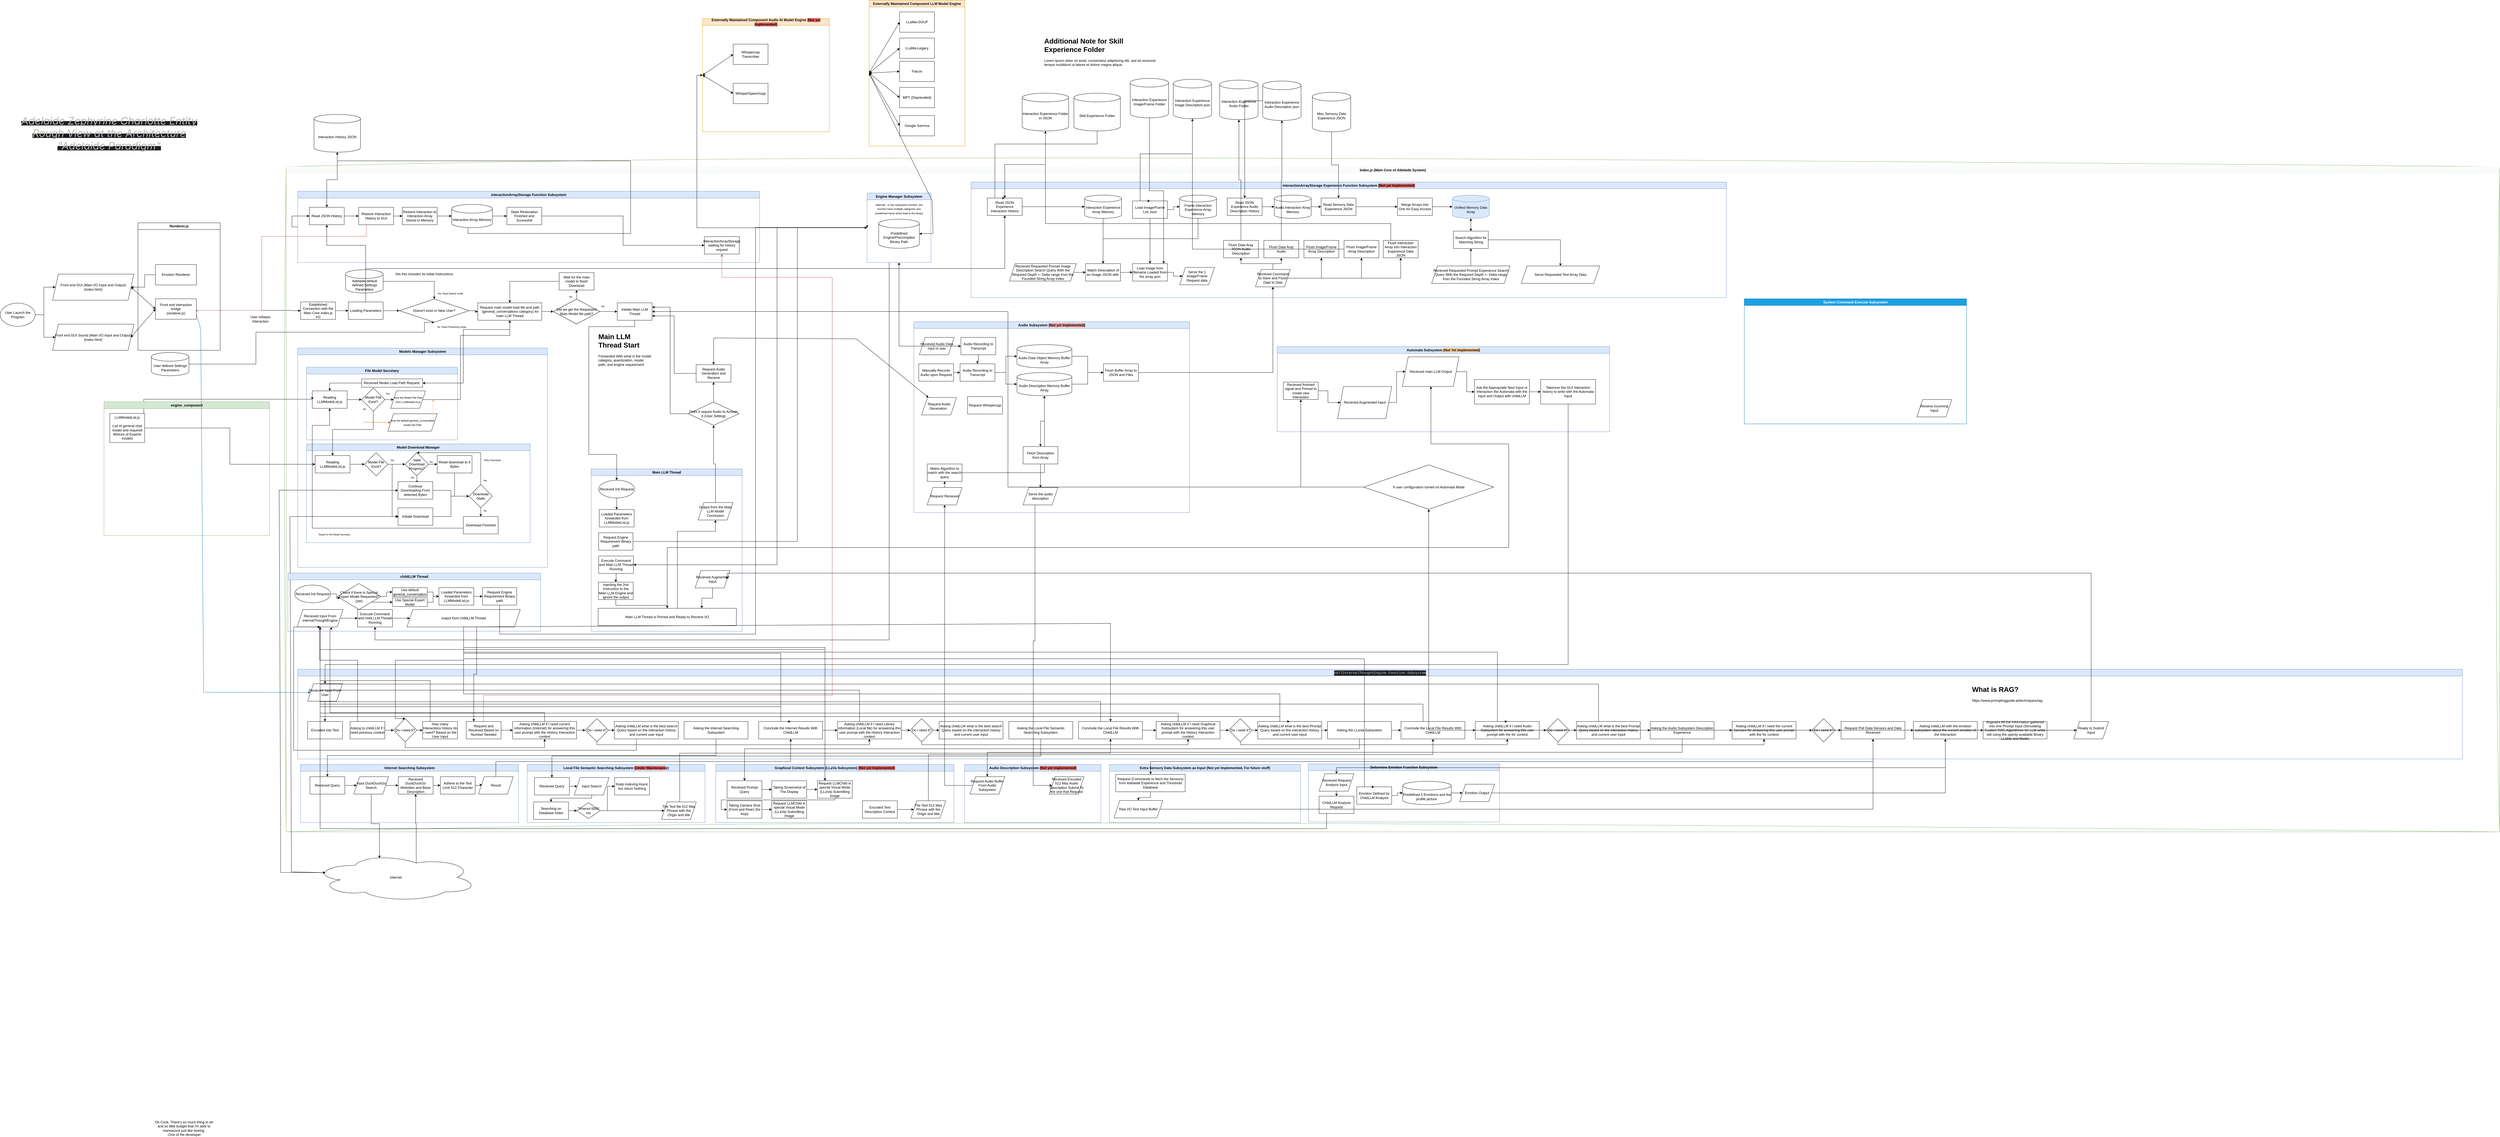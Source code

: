 <mxfile version="22.1.21" type="device" pages="2">
  <diagram id="C5RBs43oDa-KdzZeNtuy" name="Basic Building Block">
    <mxGraphModel dx="2168" dy="1799" grid="0" gridSize="10" guides="1" tooltips="1" connect="1" arrows="1" fold="1" page="0" pageScale="1" pageWidth="827" pageHeight="1169" math="0" shadow="0">
      <root>
        <mxCell id="WIyWlLk6GJQsqaUBKTNV-0" />
        <mxCell id="WIyWlLk6GJQsqaUBKTNV-1" parent="WIyWlLk6GJQsqaUBKTNV-0" />
        <mxCell id="jlTXrEissdUTSTELuyVP-126" style="edgeStyle=orthogonalEdgeStyle;rounded=0;orthogonalLoop=1;jettySize=auto;html=1;entryX=0;entryY=0.5;entryDx=0;entryDy=0;" parent="WIyWlLk6GJQsqaUBKTNV-1" source="jlTXrEissdUTSTELuyVP-3" target="jlTXrEissdUTSTELuyVP-117" edge="1">
          <mxGeometry relative="1" as="geometry">
            <Array as="points">
              <mxPoint x="230" y="575" />
            </Array>
          </mxGeometry>
        </mxCell>
        <mxCell id="jlTXrEissdUTSTELuyVP-8" value="Index.js (Main Core of Adelaide System)" style="swimlane;whiteSpace=wrap;html=1;fillColor=#d5e8d4;strokeColor=#82b366;glass=1;swimlaneLine=0;sketch=1;curveFitting=1;jiggle=2;" parent="WIyWlLk6GJQsqaUBKTNV-1" vertex="1">
          <mxGeometry x="214" y="80" width="7620" height="2291" as="geometry" />
        </mxCell>
        <mxCell id="jlTXrEissdUTSTELuyVP-18" value="Main LLM Thread" style="swimlane;whiteSpace=wrap;html=1;fillColor=#dae8fc;strokeColor=#6c8ebf;startSize=23;" parent="jlTXrEissdUTSTELuyVP-8" vertex="1">
          <mxGeometry x="1050" y="1041" width="520" height="559" as="geometry" />
        </mxCell>
        <mxCell id="jlTXrEissdUTSTELuyVP-171" style="edgeStyle=orthogonalEdgeStyle;rounded=0;orthogonalLoop=1;jettySize=auto;html=1;entryX=0.5;entryY=0;entryDx=0;entryDy=0;" parent="jlTXrEissdUTSTELuyVP-18" source="jlTXrEissdUTSTELuyVP-164" target="jlTXrEissdUTSTELuyVP-170" edge="1">
          <mxGeometry relative="1" as="geometry" />
        </mxCell>
        <mxCell id="jlTXrEissdUTSTELuyVP-164" value="Recieved Init Request" style="ellipse;whiteSpace=wrap;html=1;" parent="jlTXrEissdUTSTELuyVP-18" vertex="1">
          <mxGeometry x="26" y="39" width="124" height="61" as="geometry" />
        </mxCell>
        <mxCell id="jlTXrEissdUTSTELuyVP-170" value="Loaded Parameters forwarded from LLMModelList.js" style="rounded=0;whiteSpace=wrap;html=1;" parent="jlTXrEissdUTSTELuyVP-18" vertex="1">
          <mxGeometry x="28" y="140" width="120" height="60" as="geometry" />
        </mxCell>
        <mxCell id="jlTXrEissdUTSTELuyVP-174" value="Request Engine Requirement Binary path" style="rounded=0;whiteSpace=wrap;html=1;" parent="jlTXrEissdUTSTELuyVP-18" vertex="1">
          <mxGeometry x="26" y="220" width="118" height="60" as="geometry" />
        </mxCell>
        <mxCell id="jlTXrEissdUTSTELuyVP-185" style="edgeStyle=orthogonalEdgeStyle;rounded=0;orthogonalLoop=1;jettySize=auto;html=1;entryX=0.5;entryY=0;entryDx=0;entryDy=0;" parent="jlTXrEissdUTSTELuyVP-18" source="jlTXrEissdUTSTELuyVP-182" target="jlTXrEissdUTSTELuyVP-184" edge="1">
          <mxGeometry relative="1" as="geometry" />
        </mxCell>
        <mxCell id="jlTXrEissdUTSTELuyVP-182" value="Execute Command and Main LLM Thread Running" style="rounded=0;whiteSpace=wrap;html=1;" parent="jlTXrEissdUTSTELuyVP-18" vertex="1">
          <mxGeometry x="26" y="300" width="120" height="60" as="geometry" />
        </mxCell>
        <mxCell id="jlTXrEissdUTSTELuyVP-187" style="edgeStyle=orthogonalEdgeStyle;rounded=0;orthogonalLoop=1;jettySize=auto;html=1;entryX=0.5;entryY=0;entryDx=0;entryDy=0;" parent="jlTXrEissdUTSTELuyVP-18" source="jlTXrEissdUTSTELuyVP-184" target="jlTXrEissdUTSTELuyVP-186" edge="1">
          <mxGeometry relative="1" as="geometry">
            <Array as="points">
              <mxPoint x="85" y="470" />
              <mxPoint x="262" y="470" />
            </Array>
          </mxGeometry>
        </mxCell>
        <mxCell id="jlTXrEissdUTSTELuyVP-184" value="Injecting the 2nd Instruction to the Main LLM Engine and ignore the output" style="rounded=0;whiteSpace=wrap;html=1;" parent="jlTXrEissdUTSTELuyVP-18" vertex="1">
          <mxGeometry x="25" y="390" width="120" height="60" as="geometry" />
        </mxCell>
        <mxCell id="L2LzHhvwbl5LBldqmCg0-13" style="edgeStyle=orthogonalEdgeStyle;rounded=0;orthogonalLoop=1;jettySize=auto;html=1;exitX=0.75;exitY=0;exitDx=0;exitDy=0;entryX=0.5;entryY=1;entryDx=0;entryDy=0;" parent="jlTXrEissdUTSTELuyVP-18" source="jlTXrEissdUTSTELuyVP-186" target="L2LzHhvwbl5LBldqmCg0-10" edge="1">
          <mxGeometry relative="1" as="geometry">
            <Array as="points">
              <mxPoint x="297" y="480" />
              <mxPoint x="297" y="215" />
              <mxPoint x="428" y="215" />
            </Array>
          </mxGeometry>
        </mxCell>
        <mxCell id="jlTXrEissdUTSTELuyVP-186" value="Main LLM Thread is Primed and Ready to Recieve I/O" style="rounded=0;whiteSpace=wrap;html=1;" parent="jlTXrEissdUTSTELuyVP-18" vertex="1">
          <mxGeometry x="24" y="480" width="476" height="60" as="geometry" />
        </mxCell>
        <mxCell id="L2LzHhvwbl5LBldqmCg0-10" value="Output from the Main LLM Model Conclusion" style="shape=parallelogram;perimeter=parallelogramPerimeter;whiteSpace=wrap;html=1;fixedSize=1;" parent="jlTXrEissdUTSTELuyVP-18" vertex="1">
          <mxGeometry x="368" y="116" width="120" height="60" as="geometry" />
        </mxCell>
        <mxCell id="L2LzHhvwbl5LBldqmCg0-14" style="edgeStyle=orthogonalEdgeStyle;rounded=0;orthogonalLoop=1;jettySize=auto;html=1;exitX=0.5;exitY=1;exitDx=0;exitDy=0;entryX=0.75;entryY=0;entryDx=0;entryDy=0;" parent="jlTXrEissdUTSTELuyVP-18" source="L2LzHhvwbl5LBldqmCg0-11" target="jlTXrEissdUTSTELuyVP-186" edge="1">
          <mxGeometry relative="1" as="geometry" />
        </mxCell>
        <mxCell id="L2LzHhvwbl5LBldqmCg0-11" value="Recieved Augmented Input" style="shape=parallelogram;perimeter=parallelogramPerimeter;whiteSpace=wrap;html=1;fixedSize=1;" parent="jlTXrEissdUTSTELuyVP-18" vertex="1">
          <mxGeometry x="358" y="350" width="120" height="60" as="geometry" />
        </mxCell>
        <mxCell id="jlTXrEissdUTSTELuyVP-183" style="edgeStyle=orthogonalEdgeStyle;rounded=0;orthogonalLoop=1;jettySize=auto;html=1;entryX=1;entryY=0.5;entryDx=0;entryDy=0;" parent="jlTXrEissdUTSTELuyVP-8" source="jlTXrEissdUTSTELuyVP-19" target="jlTXrEissdUTSTELuyVP-182" edge="1">
          <mxGeometry relative="1" as="geometry">
            <Array as="points">
              <mxPoint x="1690" y="211" />
              <mxPoint x="1690" y="1371" />
            </Array>
          </mxGeometry>
        </mxCell>
        <mxCell id="jlTXrEissdUTSTELuyVP-19" value="Engine Manager Subsystem" style="swimlane;whiteSpace=wrap;html=1;fillColor=#dae8fc;strokeColor=#6c8ebf;" parent="jlTXrEissdUTSTELuyVP-8" vertex="1">
          <mxGeometry x="2000" y="91" width="220" height="239" as="geometry" />
        </mxCell>
        <mxCell id="jlTXrEissdUTSTELuyVP-177" value="&lt;font style=&quot;font-size: 9px;&quot;&gt;sidenote : in this subsystem function, the function have multiple categories and predefined name which lead to the binary&lt;/font&gt;" style="text;html=1;strokeColor=none;fillColor=none;align=center;verticalAlign=middle;whiteSpace=wrap;rounded=0;" parent="jlTXrEissdUTSTELuyVP-19" vertex="1">
          <mxGeometry x="20" y="39" width="180" height="30" as="geometry" />
        </mxCell>
        <mxCell id="jlTXrEissdUTSTELuyVP-178" value="Predefined Engine/Precompiled Binary Path" style="shape=cylinder3;whiteSpace=wrap;html=1;boundedLbl=1;backgroundOutline=1;size=15;" parent="jlTXrEissdUTSTELuyVP-19" vertex="1">
          <mxGeometry x="40" y="90" width="140" height="100" as="geometry" />
        </mxCell>
        <mxCell id="jlTXrEissdUTSTELuyVP-25" value="interactionArrayStorage Function Subsystem" style="swimlane;whiteSpace=wrap;html=1;fillColor=#dae8fc;strokeColor=#6c8ebf;" parent="jlTXrEissdUTSTELuyVP-8" vertex="1">
          <mxGeometry x="40" y="85" width="1590" height="245" as="geometry" />
        </mxCell>
        <mxCell id="jlTXrEissdUTSTELuyVP-35" style="edgeStyle=orthogonalEdgeStyle;rounded=0;orthogonalLoop=1;jettySize=auto;html=1;entryX=0;entryY=0.5;entryDx=0;entryDy=0;" parent="jlTXrEissdUTSTELuyVP-25" source="jlTXrEissdUTSTELuyVP-31" target="jlTXrEissdUTSTELuyVP-34" edge="1">
          <mxGeometry relative="1" as="geometry" />
        </mxCell>
        <mxCell id="jlTXrEissdUTSTELuyVP-31" value="Read JSON History" style="rounded=0;whiteSpace=wrap;html=1;" parent="jlTXrEissdUTSTELuyVP-25" vertex="1">
          <mxGeometry x="40" y="55" width="120" height="60" as="geometry" />
        </mxCell>
        <mxCell id="jlTXrEissdUTSTELuyVP-33" style="edgeStyle=orthogonalEdgeStyle;rounded=0;orthogonalLoop=1;jettySize=auto;html=1;exitX=0;exitY=0.5;exitDx=0;exitDy=0;entryX=0;entryY=0.5;entryDx=0;entryDy=0;" parent="jlTXrEissdUTSTELuyVP-25" source="jlTXrEissdUTSTELuyVP-25" target="jlTXrEissdUTSTELuyVP-31" edge="1">
          <mxGeometry relative="1" as="geometry" />
        </mxCell>
        <mxCell id="jlTXrEissdUTSTELuyVP-39" style="edgeStyle=orthogonalEdgeStyle;rounded=0;orthogonalLoop=1;jettySize=auto;html=1;" parent="jlTXrEissdUTSTELuyVP-25" source="jlTXrEissdUTSTELuyVP-34" target="jlTXrEissdUTSTELuyVP-38" edge="1">
          <mxGeometry relative="1" as="geometry" />
        </mxCell>
        <mxCell id="jlTXrEissdUTSTELuyVP-34" value="Restore Interaction History to GUI" style="rounded=0;whiteSpace=wrap;html=1;" parent="jlTXrEissdUTSTELuyVP-25" vertex="1">
          <mxGeometry x="210" y="55" width="120" height="60" as="geometry" />
        </mxCell>
        <mxCell id="jlTXrEissdUTSTELuyVP-38" value="Restore Interaction to Interaction Array Stored in Memory" style="rounded=0;whiteSpace=wrap;html=1;" parent="jlTXrEissdUTSTELuyVP-25" vertex="1">
          <mxGeometry x="360" y="55" width="120" height="60" as="geometry" />
        </mxCell>
        <mxCell id="jlTXrEissdUTSTELuyVP-43" style="edgeStyle=orthogonalEdgeStyle;rounded=0;orthogonalLoop=1;jettySize=auto;html=1;" parent="jlTXrEissdUTSTELuyVP-25" source="jlTXrEissdUTSTELuyVP-40" target="jlTXrEissdUTSTELuyVP-42" edge="1">
          <mxGeometry relative="1" as="geometry" />
        </mxCell>
        <mxCell id="jlTXrEissdUTSTELuyVP-40" value="Interaction Array Memory" style="shape=cylinder3;whiteSpace=wrap;html=1;boundedLbl=1;backgroundOutline=1;size=15;" parent="jlTXrEissdUTSTELuyVP-25" vertex="1">
          <mxGeometry x="530" y="45" width="140" height="80" as="geometry" />
        </mxCell>
        <mxCell id="jlTXrEissdUTSTELuyVP-41" style="edgeStyle=orthogonalEdgeStyle;rounded=0;orthogonalLoop=1;jettySize=auto;html=1;entryX=0;entryY=0.5;entryDx=0;entryDy=0;entryPerimeter=0;" parent="jlTXrEissdUTSTELuyVP-25" source="jlTXrEissdUTSTELuyVP-38" target="jlTXrEissdUTSTELuyVP-40" edge="1">
          <mxGeometry relative="1" as="geometry" />
        </mxCell>
        <mxCell id="jlTXrEissdUTSTELuyVP-169" style="edgeStyle=orthogonalEdgeStyle;rounded=0;orthogonalLoop=1;jettySize=auto;html=1;entryX=0;entryY=0.5;entryDx=0;entryDy=0;" parent="jlTXrEissdUTSTELuyVP-25" source="jlTXrEissdUTSTELuyVP-42" target="jlTXrEissdUTSTELuyVP-168" edge="1">
          <mxGeometry relative="1" as="geometry" />
        </mxCell>
        <mxCell id="jlTXrEissdUTSTELuyVP-42" value="State Restoration Finished and Sucessfull" style="rounded=0;whiteSpace=wrap;html=1;" parent="jlTXrEissdUTSTELuyVP-25" vertex="1">
          <mxGeometry x="720" y="55" width="120" height="60" as="geometry" />
        </mxCell>
        <mxCell id="jlTXrEissdUTSTELuyVP-168" value="InteractionArrayStorage waiting for history request" style="rounded=0;whiteSpace=wrap;html=1;" parent="jlTXrEissdUTSTELuyVP-25" vertex="1">
          <mxGeometry x="1400" y="156" width="120" height="60" as="geometry" />
        </mxCell>
        <mxCell id="jlTXrEissdUTSTELuyVP-44" value="Models Manager Subsystem" style="swimlane;whiteSpace=wrap;html=1;fillColor=#dae8fc;strokeColor=#6c8ebf;" parent="jlTXrEissdUTSTELuyVP-8" vertex="1">
          <mxGeometry x="40" y="625" width="860" height="755" as="geometry" />
        </mxCell>
        <mxCell id="jlTXrEissdUTSTELuyVP-17" value="File Model Secretary" style="swimlane;whiteSpace=wrap;html=1;fillColor=#dae8fc;strokeColor=#6c8ebf;" parent="jlTXrEissdUTSTELuyVP-44" vertex="1">
          <mxGeometry x="30" y="66" width="520" height="250" as="geometry" />
        </mxCell>
        <mxCell id="jlTXrEissdUTSTELuyVP-50" style="edgeStyle=orthogonalEdgeStyle;rounded=0;orthogonalLoop=1;jettySize=auto;html=1;" parent="jlTXrEissdUTSTELuyVP-17" source="jlTXrEissdUTSTELuyVP-46" target="jlTXrEissdUTSTELuyVP-48" edge="1">
          <mxGeometry relative="1" as="geometry" />
        </mxCell>
        <mxCell id="jlTXrEissdUTSTELuyVP-46" value="Reading LLMModelList.js" style="rounded=0;whiteSpace=wrap;html=1;" parent="jlTXrEissdUTSTELuyVP-17" vertex="1">
          <mxGeometry x="20" y="81.25" width="120" height="60" as="geometry" />
        </mxCell>
        <mxCell id="jlTXrEissdUTSTELuyVP-145" style="edgeStyle=orthogonalEdgeStyle;rounded=0;orthogonalLoop=1;jettySize=auto;html=1;entryX=0;entryY=0.5;entryDx=0;entryDy=0;" parent="jlTXrEissdUTSTELuyVP-17" source="jlTXrEissdUTSTELuyVP-48" target="jlTXrEissdUTSTELuyVP-144" edge="1">
          <mxGeometry relative="1" as="geometry" />
        </mxCell>
        <mxCell id="jlTXrEissdUTSTELuyVP-48" value="Model File Exist?" style="rhombus;whiteSpace=wrap;html=1;" parent="jlTXrEissdUTSTELuyVP-17" vertex="1">
          <mxGeometry x="190" y="71.25" width="80" height="80" as="geometry" />
        </mxCell>
        <mxCell id="jlTXrEissdUTSTELuyVP-78" value="&lt;font style=&quot;font-size: 8px;&quot;&gt;No&lt;/font&gt;" style="text;html=1;strokeColor=none;fillColor=none;align=center;verticalAlign=middle;whiteSpace=wrap;rounded=0;" parent="jlTXrEissdUTSTELuyVP-17" vertex="1">
          <mxGeometry x="190" y="133.75" width="20" height="17.5" as="geometry" />
        </mxCell>
        <mxCell id="jlTXrEissdUTSTELuyVP-142" value="&lt;font style=&quot;font-size: 8px;&quot;&gt;Yes&lt;/font&gt;" style="text;html=1;strokeColor=none;fillColor=none;align=center;verticalAlign=middle;whiteSpace=wrap;rounded=0;" parent="jlTXrEissdUTSTELuyVP-17" vertex="1">
          <mxGeometry x="270" y="81.25" width="20" height="17.5" as="geometry" />
        </mxCell>
        <mxCell id="jlTXrEissdUTSTELuyVP-144" value="&lt;font style=&quot;font-size: 9px;&quot;&gt;Give the Model File Path from LLMModelList.js&lt;/font&gt;" style="shape=parallelogram;perimeter=parallelogramPerimeter;whiteSpace=wrap;html=1;fixedSize=1;" parent="jlTXrEissdUTSTELuyVP-17" vertex="1">
          <mxGeometry x="290" y="81.25" width="120" height="60" as="geometry" />
        </mxCell>
        <mxCell id="jlTXrEissdUTSTELuyVP-148" style="edgeStyle=orthogonalEdgeStyle;rounded=0;orthogonalLoop=1;jettySize=auto;html=1;" parent="jlTXrEissdUTSTELuyVP-17" source="jlTXrEissdUTSTELuyVP-146" target="jlTXrEissdUTSTELuyVP-46" edge="1">
          <mxGeometry relative="1" as="geometry" />
        </mxCell>
        <mxCell id="jlTXrEissdUTSTELuyVP-146" value="Recieved Model Load Path Request&amp;nbsp;" style="rounded=0;whiteSpace=wrap;html=1;" parent="jlTXrEissdUTSTELuyVP-17" vertex="1">
          <mxGeometry x="190" y="40" width="210" height="28.75" as="geometry" />
        </mxCell>
        <mxCell id="jlTXrEissdUTSTELuyVP-155" value="&lt;font style=&quot;font-size: 9px;&quot;&gt;Give the default general_conversation model File Path&lt;/font&gt;" style="shape=parallelogram;perimeter=parallelogramPerimeter;whiteSpace=wrap;html=1;fixedSize=1;" parent="jlTXrEissdUTSTELuyVP-17" vertex="1">
          <mxGeometry x="280" y="160" width="170" height="60" as="geometry" />
        </mxCell>
        <mxCell id="jlTXrEissdUTSTELuyVP-45" value="Model Download Manager" style="swimlane;whiteSpace=wrap;html=1;fillColor=#dae8fc;strokeColor=#6c8ebf;" parent="jlTXrEissdUTSTELuyVP-44" vertex="1">
          <mxGeometry x="30" y="330" width="770" height="340" as="geometry" />
        </mxCell>
        <mxCell id="jlTXrEissdUTSTELuyVP-81" style="edgeStyle=orthogonalEdgeStyle;rounded=0;orthogonalLoop=1;jettySize=auto;html=1;entryX=0;entryY=0.5;entryDx=0;entryDy=0;" parent="jlTXrEissdUTSTELuyVP-45" source="jlTXrEissdUTSTELuyVP-54" target="jlTXrEissdUTSTELuyVP-56" edge="1">
          <mxGeometry relative="1" as="geometry" />
        </mxCell>
        <mxCell id="jlTXrEissdUTSTELuyVP-54" value="Reading LLMModelList.js" style="rounded=0;whiteSpace=wrap;html=1;" parent="jlTXrEissdUTSTELuyVP-45" vertex="1">
          <mxGeometry x="30" y="40" width="120" height="60" as="geometry" />
        </mxCell>
        <mxCell id="jlTXrEissdUTSTELuyVP-63" style="edgeStyle=orthogonalEdgeStyle;rounded=0;orthogonalLoop=1;jettySize=auto;html=1;" parent="jlTXrEissdUTSTELuyVP-45" source="jlTXrEissdUTSTELuyVP-56" target="jlTXrEissdUTSTELuyVP-57" edge="1">
          <mxGeometry relative="1" as="geometry" />
        </mxCell>
        <mxCell id="3CKYY_KhxMBK2MHiJ4SP-94" style="edgeStyle=orthogonalEdgeStyle;rounded=0;orthogonalLoop=1;jettySize=auto;html=1;entryX=0;entryY=0.5;entryDx=0;entryDy=0;" parent="jlTXrEissdUTSTELuyVP-45" source="jlTXrEissdUTSTELuyVP-56" target="jlTXrEissdUTSTELuyVP-64" edge="1">
          <mxGeometry relative="1" as="geometry">
            <Array as="points">
              <mxPoint x="295" y="70" />
              <mxPoint x="295" y="250" />
            </Array>
          </mxGeometry>
        </mxCell>
        <mxCell id="jlTXrEissdUTSTELuyVP-56" value="Model File Exist?" style="rhombus;whiteSpace=wrap;html=1;" parent="jlTXrEissdUTSTELuyVP-45" vertex="1">
          <mxGeometry x="200" y="30" width="80" height="80" as="geometry" />
        </mxCell>
        <mxCell id="jlTXrEissdUTSTELuyVP-60" value="" style="edgeStyle=orthogonalEdgeStyle;rounded=0;orthogonalLoop=1;jettySize=auto;html=1;" parent="jlTXrEissdUTSTELuyVP-45" source="jlTXrEissdUTSTELuyVP-57" target="jlTXrEissdUTSTELuyVP-59" edge="1">
          <mxGeometry relative="1" as="geometry" />
        </mxCell>
        <mxCell id="jlTXrEissdUTSTELuyVP-62" style="edgeStyle=orthogonalEdgeStyle;rounded=0;orthogonalLoop=1;jettySize=auto;html=1;" parent="jlTXrEissdUTSTELuyVP-45" source="jlTXrEissdUTSTELuyVP-57" target="jlTXrEissdUTSTELuyVP-58" edge="1">
          <mxGeometry relative="1" as="geometry" />
        </mxCell>
        <mxCell id="jlTXrEissdUTSTELuyVP-57" value="Valid Download Progress?" style="rhombus;whiteSpace=wrap;html=1;" parent="jlTXrEissdUTSTELuyVP-45" vertex="1">
          <mxGeometry x="340" y="30" width="80" height="80" as="geometry" />
        </mxCell>
        <mxCell id="jlTXrEissdUTSTELuyVP-66" style="edgeStyle=orthogonalEdgeStyle;rounded=0;orthogonalLoop=1;jettySize=auto;html=1;entryX=0;entryY=0.5;entryDx=0;entryDy=0;" parent="jlTXrEissdUTSTELuyVP-45" source="jlTXrEissdUTSTELuyVP-58" target="jlTXrEissdUTSTELuyVP-65" edge="1">
          <mxGeometry relative="1" as="geometry" />
        </mxCell>
        <mxCell id="jlTXrEissdUTSTELuyVP-58" value="Continue Downloading From detected Bytes" style="rounded=0;whiteSpace=wrap;html=1;" parent="jlTXrEissdUTSTELuyVP-45" vertex="1">
          <mxGeometry x="315" y="130" width="120" height="60" as="geometry" />
        </mxCell>
        <mxCell id="jlTXrEissdUTSTELuyVP-67" style="edgeStyle=orthogonalEdgeStyle;rounded=0;orthogonalLoop=1;jettySize=auto;html=1;entryX=0;entryY=0.5;entryDx=0;entryDy=0;" parent="jlTXrEissdUTSTELuyVP-45" source="jlTXrEissdUTSTELuyVP-59" target="jlTXrEissdUTSTELuyVP-65" edge="1">
          <mxGeometry relative="1" as="geometry" />
        </mxCell>
        <mxCell id="jlTXrEissdUTSTELuyVP-59" value="Reset download to 0 Bytes" style="rounded=0;whiteSpace=wrap;html=1;" parent="jlTXrEissdUTSTELuyVP-45" vertex="1">
          <mxGeometry x="450" y="40" width="120" height="60" as="geometry" />
        </mxCell>
        <mxCell id="jlTXrEissdUTSTELuyVP-69" style="edgeStyle=orthogonalEdgeStyle;rounded=0;orthogonalLoop=1;jettySize=auto;html=1;entryX=0;entryY=0.5;entryDx=0;entryDy=0;" parent="jlTXrEissdUTSTELuyVP-45" source="jlTXrEissdUTSTELuyVP-64" target="jlTXrEissdUTSTELuyVP-65" edge="1">
          <mxGeometry relative="1" as="geometry" />
        </mxCell>
        <mxCell id="jlTXrEissdUTSTELuyVP-64" value="Initiate Download" style="rounded=0;whiteSpace=wrap;html=1;" parent="jlTXrEissdUTSTELuyVP-45" vertex="1">
          <mxGeometry x="315" y="220" width="120" height="60" as="geometry" />
        </mxCell>
        <mxCell id="jlTXrEissdUTSTELuyVP-70" style="edgeStyle=orthogonalEdgeStyle;rounded=0;orthogonalLoop=1;jettySize=auto;html=1;entryX=0.5;entryY=0;entryDx=0;entryDy=0;" parent="jlTXrEissdUTSTELuyVP-45" source="jlTXrEissdUTSTELuyVP-65" target="jlTXrEissdUTSTELuyVP-57" edge="1">
          <mxGeometry relative="1" as="geometry">
            <Array as="points">
              <mxPoint x="600" y="30" />
            </Array>
          </mxGeometry>
        </mxCell>
        <mxCell id="jlTXrEissdUTSTELuyVP-76" style="edgeStyle=orthogonalEdgeStyle;rounded=0;orthogonalLoop=1;jettySize=auto;html=1;" parent="jlTXrEissdUTSTELuyVP-45" source="jlTXrEissdUTSTELuyVP-65" target="jlTXrEissdUTSTELuyVP-75" edge="1">
          <mxGeometry relative="1" as="geometry" />
        </mxCell>
        <mxCell id="jlTXrEissdUTSTELuyVP-65" value="Download Stalls" style="rhombus;whiteSpace=wrap;html=1;" parent="jlTXrEissdUTSTELuyVP-45" vertex="1">
          <mxGeometry x="560" y="140" width="80" height="80" as="geometry" />
        </mxCell>
        <mxCell id="jlTXrEissdUTSTELuyVP-71" value="&lt;font style=&quot;font-size: 8px;&quot;&gt;Retry Download&lt;/font&gt;" style="text;html=1;strokeColor=none;fillColor=none;align=center;verticalAlign=middle;whiteSpace=wrap;rounded=0;" parent="jlTXrEissdUTSTELuyVP-45" vertex="1">
          <mxGeometry x="610" y="40" width="60" height="30" as="geometry" />
        </mxCell>
        <mxCell id="jlTXrEissdUTSTELuyVP-72" value="&lt;font style=&quot;font-size: 8px;&quot;&gt;Yes&lt;/font&gt;" style="text;html=1;strokeColor=none;fillColor=none;align=center;verticalAlign=middle;whiteSpace=wrap;rounded=0;" parent="jlTXrEissdUTSTELuyVP-45" vertex="1">
          <mxGeometry x="600" y="110" width="30" height="30" as="geometry" />
        </mxCell>
        <mxCell id="jlTXrEissdUTSTELuyVP-73" value="&lt;font style=&quot;font-size: 8px;&quot;&gt;Yes&lt;/font&gt;" style="text;html=1;strokeColor=none;fillColor=none;align=center;verticalAlign=middle;whiteSpace=wrap;rounded=0;" parent="jlTXrEissdUTSTELuyVP-45" vertex="1">
          <mxGeometry x="350" y="100" width="30" height="30" as="geometry" />
        </mxCell>
        <mxCell id="jlTXrEissdUTSTELuyVP-74" value="&lt;font style=&quot;font-size: 8px;&quot;&gt;Yes&lt;/font&gt;" style="text;html=1;strokeColor=none;fillColor=none;align=center;verticalAlign=middle;whiteSpace=wrap;rounded=0;" parent="jlTXrEissdUTSTELuyVP-45" vertex="1">
          <mxGeometry x="280" y="40" width="30" height="30" as="geometry" />
        </mxCell>
        <mxCell id="jlTXrEissdUTSTELuyVP-75" value="Download Finished" style="rounded=0;whiteSpace=wrap;html=1;" parent="jlTXrEissdUTSTELuyVP-45" vertex="1">
          <mxGeometry x="540" y="250" width="120" height="60" as="geometry" />
        </mxCell>
        <mxCell id="jlTXrEissdUTSTELuyVP-83" value="&lt;font style=&quot;font-size: 8px;&quot;&gt;No&lt;/font&gt;" style="text;html=1;strokeColor=none;fillColor=none;align=center;verticalAlign=middle;whiteSpace=wrap;rounded=0;" parent="jlTXrEissdUTSTELuyVP-45" vertex="1">
          <mxGeometry x="420" y="52.5" width="20" height="17.5" as="geometry" />
        </mxCell>
        <mxCell id="jlTXrEissdUTSTELuyVP-115" value="&lt;font style=&quot;font-size: 8px;&quot;&gt;No&lt;/font&gt;" style="text;html=1;strokeColor=none;fillColor=none;align=center;verticalAlign=middle;whiteSpace=wrap;rounded=0;" parent="jlTXrEissdUTSTELuyVP-45" vertex="1">
          <mxGeometry x="605" y="220" width="20" height="17.5" as="geometry" />
        </mxCell>
        <mxCell id="jlTXrEissdUTSTELuyVP-116" value="&lt;font style=&quot;font-size: 8px;&quot;&gt;Report to File Model Secretary&lt;/font&gt;" style="text;html=1;strokeColor=none;fillColor=none;align=center;verticalAlign=middle;whiteSpace=wrap;rounded=0;" parent="jlTXrEissdUTSTELuyVP-45" vertex="1">
          <mxGeometry x="29" y="296" width="135" height="30" as="geometry" />
        </mxCell>
        <mxCell id="3CKYY_KhxMBK2MHiJ4SP-96" value="" style="endArrow=classic;startArrow=classic;html=1;rounded=0;entryX=0;entryY=0.5;entryDx=0;entryDy=0;exitX=0.07;exitY=0.4;exitDx=0;exitDy=0;exitPerimeter=0;" parent="jlTXrEissdUTSTELuyVP-45" source="3CKYY_KhxMBK2MHiJ4SP-91" edge="1">
          <mxGeometry width="50" height="50" relative="1" as="geometry">
            <mxPoint x="102" y="1567" as="sourcePoint" />
            <mxPoint x="318" y="250" as="targetPoint" />
            <Array as="points">
              <mxPoint x="-52" y="1474" />
              <mxPoint x="-52" y="1386" />
              <mxPoint x="-57" y="250" />
            </Array>
          </mxGeometry>
        </mxCell>
        <mxCell id="jlTXrEissdUTSTELuyVP-77" style="edgeStyle=orthogonalEdgeStyle;rounded=0;orthogonalLoop=1;jettySize=auto;html=1;entryX=0.5;entryY=0;entryDx=0;entryDy=0;exitX=0.5;exitY=1;exitDx=0;exitDy=0;" parent="jlTXrEissdUTSTELuyVP-44" source="jlTXrEissdUTSTELuyVP-48" target="jlTXrEissdUTSTELuyVP-54" edge="1">
          <mxGeometry relative="1" as="geometry">
            <Array as="points">
              <mxPoint x="260" y="280" />
              <mxPoint x="120" y="280" />
            </Array>
          </mxGeometry>
        </mxCell>
        <mxCell id="jlTXrEissdUTSTELuyVP-80" style="edgeStyle=orthogonalEdgeStyle;rounded=0;orthogonalLoop=1;jettySize=auto;html=1;entryX=0.5;entryY=1;entryDx=0;entryDy=0;" parent="jlTXrEissdUTSTELuyVP-44" source="jlTXrEissdUTSTELuyVP-75" target="jlTXrEissdUTSTELuyVP-46" edge="1">
          <mxGeometry relative="1" as="geometry">
            <Array as="points">
              <mxPoint x="50" y="620" />
              <mxPoint x="50" y="266" />
              <mxPoint x="110" y="266" />
            </Array>
          </mxGeometry>
        </mxCell>
        <mxCell id="jlTXrEissdUTSTELuyVP-125" style="edgeStyle=orthogonalEdgeStyle;rounded=0;orthogonalLoop=1;jettySize=auto;html=1;" parent="jlTXrEissdUTSTELuyVP-8" source="jlTXrEissdUTSTELuyVP-117" target="jlTXrEissdUTSTELuyVP-124" edge="1">
          <mxGeometry relative="1" as="geometry" />
        </mxCell>
        <mxCell id="jlTXrEissdUTSTELuyVP-117" value="Established Connection with the Main Core index.js I/O" style="rounded=0;whiteSpace=wrap;html=1;" parent="jlTXrEissdUTSTELuyVP-8" vertex="1">
          <mxGeometry x="50" y="466" width="120" height="60" as="geometry" />
        </mxCell>
        <mxCell id="jlTXrEissdUTSTELuyVP-134" style="edgeStyle=orthogonalEdgeStyle;rounded=0;orthogonalLoop=1;jettySize=auto;html=1;entryX=0.5;entryY=0;entryDx=0;entryDy=0;" parent="jlTXrEissdUTSTELuyVP-8" source="jlTXrEissdUTSTELuyVP-123" target="jlTXrEissdUTSTELuyVP-127" edge="1">
          <mxGeometry relative="1" as="geometry" />
        </mxCell>
        <mxCell id="jlTXrEissdUTSTELuyVP-123" value="Adelaide default defined Settings Parameters" style="shape=cylinder3;whiteSpace=wrap;html=1;boundedLbl=1;backgroundOutline=1;size=15;" parent="jlTXrEissdUTSTELuyVP-8" vertex="1">
          <mxGeometry x="204.5" y="355" width="129.5" height="80" as="geometry" />
        </mxCell>
        <mxCell id="jlTXrEissdUTSTELuyVP-131" style="edgeStyle=orthogonalEdgeStyle;rounded=0;orthogonalLoop=1;jettySize=auto;html=1;entryX=0;entryY=0.5;entryDx=0;entryDy=0;" parent="jlTXrEissdUTSTELuyVP-8" source="jlTXrEissdUTSTELuyVP-124" target="jlTXrEissdUTSTELuyVP-127" edge="1">
          <mxGeometry relative="1" as="geometry" />
        </mxCell>
        <mxCell id="jlTXrEissdUTSTELuyVP-189" style="edgeStyle=orthogonalEdgeStyle;rounded=0;orthogonalLoop=1;jettySize=auto;html=1;entryX=0.5;entryY=1;entryDx=0;entryDy=0;" parent="jlTXrEissdUTSTELuyVP-8" source="jlTXrEissdUTSTELuyVP-124" target="jlTXrEissdUTSTELuyVP-31" edge="1">
          <mxGeometry relative="1" as="geometry">
            <Array as="points">
              <mxPoint x="274" y="271" />
              <mxPoint x="140" y="271" />
            </Array>
          </mxGeometry>
        </mxCell>
        <mxCell id="3CKYY_KhxMBK2MHiJ4SP-61" style="edgeStyle=orthogonalEdgeStyle;rounded=0;orthogonalLoop=1;jettySize=auto;html=1;" parent="jlTXrEissdUTSTELuyVP-8" source="jlTXrEissdUTSTELuyVP-124" target="3CKYY_KhxMBK2MHiJ4SP-10" edge="1">
          <mxGeometry relative="1" as="geometry">
            <Array as="points">
              <mxPoint x="274" y="351" />
              <mxPoint x="2474" y="351" />
            </Array>
          </mxGeometry>
        </mxCell>
        <mxCell id="jlTXrEissdUTSTELuyVP-124" value="Loading Parameters" style="rounded=0;whiteSpace=wrap;html=1;" parent="jlTXrEissdUTSTELuyVP-8" vertex="1">
          <mxGeometry x="214" y="466" width="120" height="60" as="geometry" />
        </mxCell>
        <mxCell id="jlTXrEissdUTSTELuyVP-140" style="edgeStyle=orthogonalEdgeStyle;rounded=0;orthogonalLoop=1;jettySize=auto;html=1;entryX=0;entryY=0.5;entryDx=0;entryDy=0;" parent="jlTXrEissdUTSTELuyVP-8" source="jlTXrEissdUTSTELuyVP-127" target="jlTXrEissdUTSTELuyVP-139" edge="1">
          <mxGeometry relative="1" as="geometry" />
        </mxCell>
        <mxCell id="jlTXrEissdUTSTELuyVP-127" value="Doesn&#39;t exist or New User?" style="rhombus;whiteSpace=wrap;html=1;" parent="jlTXrEissdUTSTELuyVP-8" vertex="1">
          <mxGeometry x="390" y="456" width="240" height="80" as="geometry" />
        </mxCell>
        <mxCell id="jlTXrEissdUTSTELuyVP-136" value="&lt;font style=&quot;font-size: 8px;&quot;&gt;Yes, Read Default config&lt;/font&gt;" style="text;html=1;strokeColor=none;fillColor=none;align=center;verticalAlign=middle;whiteSpace=wrap;rounded=0;" parent="jlTXrEissdUTSTELuyVP-8" vertex="1">
          <mxGeometry x="500" y="421" width="130" height="30" as="geometry" />
        </mxCell>
        <mxCell id="jlTXrEissdUTSTELuyVP-137" value="&lt;font style=&quot;font-size: 8px;&quot;&gt;No, Read Preexisting config&lt;/font&gt;" style="text;html=1;strokeColor=none;fillColor=none;align=center;verticalAlign=middle;whiteSpace=wrap;rounded=0;" parent="jlTXrEissdUTSTELuyVP-8" vertex="1">
          <mxGeometry x="510" y="536" width="120" height="30" as="geometry" />
        </mxCell>
        <mxCell id="jlTXrEissdUTSTELuyVP-147" style="edgeStyle=orthogonalEdgeStyle;rounded=0;orthogonalLoop=1;jettySize=auto;html=1;entryX=1;entryY=0.5;entryDx=0;entryDy=0;" parent="jlTXrEissdUTSTELuyVP-8" source="jlTXrEissdUTSTELuyVP-139" target="jlTXrEissdUTSTELuyVP-146" edge="1">
          <mxGeometry relative="1" as="geometry">
            <Array as="points">
              <mxPoint x="770" y="561" />
              <mxPoint x="610" y="561" />
              <mxPoint x="610" y="745" />
            </Array>
          </mxGeometry>
        </mxCell>
        <mxCell id="jlTXrEissdUTSTELuyVP-150" style="edgeStyle=orthogonalEdgeStyle;rounded=0;orthogonalLoop=1;jettySize=auto;html=1;entryX=0;entryY=0.5;entryDx=0;entryDy=0;" parent="jlTXrEissdUTSTELuyVP-8" source="jlTXrEissdUTSTELuyVP-139" target="jlTXrEissdUTSTELuyVP-141" edge="1">
          <mxGeometry relative="1" as="geometry" />
        </mxCell>
        <mxCell id="jlTXrEissdUTSTELuyVP-139" value="Request main model load file and path&lt;br&gt;&amp;nbsp;(general_conversations category) for main LLM Thread" style="rounded=0;whiteSpace=wrap;html=1;" parent="jlTXrEissdUTSTELuyVP-8" vertex="1">
          <mxGeometry x="660" y="469" width="220" height="60" as="geometry" />
        </mxCell>
        <mxCell id="jlTXrEissdUTSTELuyVP-49" style="edgeStyle=orthogonalEdgeStyle;rounded=0;orthogonalLoop=1;jettySize=auto;html=1;entryX=0;entryY=0.5;entryDx=0;entryDy=0;" parent="jlTXrEissdUTSTELuyVP-8" target="jlTXrEissdUTSTELuyVP-46" edge="1">
          <mxGeometry relative="1" as="geometry">
            <mxPoint x="-490.0" y="888.06" as="sourcePoint" />
            <mxPoint x="70" y="801" as="targetPoint" />
            <Array as="points">
              <mxPoint x="-490" y="801" />
              <mxPoint x="90" y="801" />
            </Array>
          </mxGeometry>
        </mxCell>
        <mxCell id="jlTXrEissdUTSTELuyVP-158" style="edgeStyle=orthogonalEdgeStyle;rounded=0;orthogonalLoop=1;jettySize=auto;html=1;" parent="jlTXrEissdUTSTELuyVP-8" source="jlTXrEissdUTSTELuyVP-141" target="jlTXrEissdUTSTELuyVP-154" edge="1">
          <mxGeometry relative="1" as="geometry" />
        </mxCell>
        <mxCell id="jlTXrEissdUTSTELuyVP-163" style="edgeStyle=orthogonalEdgeStyle;rounded=0;orthogonalLoop=1;jettySize=auto;html=1;" parent="jlTXrEissdUTSTELuyVP-8" source="jlTXrEissdUTSTELuyVP-141" target="jlTXrEissdUTSTELuyVP-162" edge="1">
          <mxGeometry relative="1" as="geometry" />
        </mxCell>
        <mxCell id="jlTXrEissdUTSTELuyVP-141" value="Did we get the Requested Main Model file path?" style="rhombus;whiteSpace=wrap;html=1;" parent="jlTXrEissdUTSTELuyVP-8" vertex="1">
          <mxGeometry x="920" y="456" width="160" height="86" as="geometry" />
        </mxCell>
        <mxCell id="jlTXrEissdUTSTELuyVP-149" style="edgeStyle=orthogonalEdgeStyle;rounded=0;orthogonalLoop=1;jettySize=auto;html=1;entryX=0.5;entryY=1;entryDx=0;entryDy=0;" parent="jlTXrEissdUTSTELuyVP-8" source="jlTXrEissdUTSTELuyVP-144" target="jlTXrEissdUTSTELuyVP-139" edge="1">
          <mxGeometry relative="1" as="geometry">
            <Array as="points">
              <mxPoint x="600" y="802" />
              <mxPoint x="600" y="581" />
              <mxPoint x="770" y="581" />
            </Array>
          </mxGeometry>
        </mxCell>
        <mxCell id="jlTXrEissdUTSTELuyVP-159" style="edgeStyle=orthogonalEdgeStyle;rounded=0;orthogonalLoop=1;jettySize=auto;html=1;entryX=0.5;entryY=0;entryDx=0;entryDy=0;" parent="jlTXrEissdUTSTELuyVP-8" source="jlTXrEissdUTSTELuyVP-154" target="jlTXrEissdUTSTELuyVP-139" edge="1">
          <mxGeometry relative="1" as="geometry" />
        </mxCell>
        <mxCell id="jlTXrEissdUTSTELuyVP-154" value="Wait for the main model to finish Download" style="rounded=0;whiteSpace=wrap;html=1;" parent="jlTXrEissdUTSTELuyVP-8" vertex="1">
          <mxGeometry x="940" y="365" width="120" height="60" as="geometry" />
        </mxCell>
        <mxCell id="jlTXrEissdUTSTELuyVP-160" value="&lt;font style=&quot;font-size: 8px;&quot;&gt;Yes&lt;/font&gt;" style="text;html=1;strokeColor=none;fillColor=none;align=center;verticalAlign=middle;whiteSpace=wrap;rounded=0;" parent="jlTXrEissdUTSTELuyVP-8" vertex="1">
          <mxGeometry x="1080" y="471" width="20" height="17.5" as="geometry" />
        </mxCell>
        <mxCell id="jlTXrEissdUTSTELuyVP-161" value="&lt;font style=&quot;font-size: 8px;&quot;&gt;No&lt;/font&gt;" style="text;html=1;strokeColor=none;fillColor=none;align=center;verticalAlign=middle;whiteSpace=wrap;rounded=0;" parent="jlTXrEissdUTSTELuyVP-8" vertex="1">
          <mxGeometry x="970" y="438.5" width="20" height="17.5" as="geometry" />
        </mxCell>
        <mxCell id="jlTXrEissdUTSTELuyVP-165" style="edgeStyle=orthogonalEdgeStyle;rounded=0;orthogonalLoop=1;jettySize=auto;html=1;entryX=0.5;entryY=0;entryDx=0;entryDy=0;" parent="jlTXrEissdUTSTELuyVP-8" source="jlTXrEissdUTSTELuyVP-162" target="jlTXrEissdUTSTELuyVP-164" edge="1">
          <mxGeometry relative="1" as="geometry">
            <Array as="points">
              <mxPoint x="1200" y="551" />
              <mxPoint x="1042" y="551" />
              <mxPoint x="1042" y="991" />
              <mxPoint x="1138" y="991" />
            </Array>
          </mxGeometry>
        </mxCell>
        <mxCell id="jlTXrEissdUTSTELuyVP-162" value="Initiate Main LLM Thread" style="rounded=0;whiteSpace=wrap;html=1;" parent="jlTXrEissdUTSTELuyVP-8" vertex="1">
          <mxGeometry x="1140" y="469" width="120" height="60" as="geometry" />
        </mxCell>
        <mxCell id="jlTXrEissdUTSTELuyVP-167" value="&lt;h1&gt;Main LLM Thread Start&lt;/h1&gt;&lt;p&gt;Forwarded With what is the model category, quantization, model path, and engine requirement&lt;/p&gt;" style="text;html=1;strokeColor=none;fillColor=none;spacing=5;spacingTop=-20;whiteSpace=wrap;overflow=hidden;rounded=0;" parent="jlTXrEissdUTSTELuyVP-8" vertex="1">
          <mxGeometry x="1070" y="566" width="190" height="144" as="geometry" />
        </mxCell>
        <mxCell id="jlTXrEissdUTSTELuyVP-172" value="Yes this includes its initial Instructions" style="text;html=1;strokeColor=none;fillColor=none;align=center;verticalAlign=middle;whiteSpace=wrap;rounded=0;" parent="jlTXrEissdUTSTELuyVP-8" vertex="1">
          <mxGeometry x="340" y="355" width="270" height="30" as="geometry" />
        </mxCell>
        <mxCell id="jlTXrEissdUTSTELuyVP-192" value="&lt;div style=&quot;color: rgb(204, 204, 204); background-color: rgb(31, 31, 31); font-family: Menlo, Monaco, &amp;quot;Courier New&amp;quot;, monospace; font-weight: normal; line-height: 18px;&quot;&gt;callInternalThoughtEngine Function Subsystem&lt;/div&gt;" style="swimlane;whiteSpace=wrap;html=1;fillColor=#dae8fc;strokeColor=#6c8ebf;" parent="jlTXrEissdUTSTELuyVP-8" vertex="1">
          <mxGeometry x="40" y="1731" width="7452" height="309" as="geometry" />
        </mxCell>
        <mxCell id="jlTXrEissdUTSTELuyVP-195" style="edgeStyle=orthogonalEdgeStyle;rounded=0;orthogonalLoop=1;jettySize=auto;html=1;" parent="jlTXrEissdUTSTELuyVP-192" source="jlTXrEissdUTSTELuyVP-193" target="jlTXrEissdUTSTELuyVP-194" edge="1">
          <mxGeometry relative="1" as="geometry">
            <Array as="points">
              <mxPoint x="94" y="180" />
              <mxPoint x="94" y="180" />
            </Array>
          </mxGeometry>
        </mxCell>
        <mxCell id="jlTXrEissdUTSTELuyVP-193" value="Recieved Input From User" style="shape=parallelogram;perimeter=parallelogramPerimeter;whiteSpace=wrap;html=1;fixedSize=1;" parent="jlTXrEissdUTSTELuyVP-192" vertex="1">
          <mxGeometry x="34" y="50" width="120" height="60" as="geometry" />
        </mxCell>
        <mxCell id="jlTXrEissdUTSTELuyVP-194" value="Encoded into Text" style="rounded=0;whiteSpace=wrap;html=1;" parent="jlTXrEissdUTSTELuyVP-192" vertex="1">
          <mxGeometry x="34" y="180" width="120" height="60" as="geometry" />
        </mxCell>
        <mxCell id="jlTXrEissdUTSTELuyVP-238" style="edgeStyle=orthogonalEdgeStyle;rounded=0;orthogonalLoop=1;jettySize=auto;html=1;entryX=0;entryY=0.5;entryDx=0;entryDy=0;" parent="jlTXrEissdUTSTELuyVP-192" source="jlTXrEissdUTSTELuyVP-230" target="jlTXrEissdUTSTELuyVP-237" edge="1">
          <mxGeometry relative="1" as="geometry" />
        </mxCell>
        <mxCell id="jlTXrEissdUTSTELuyVP-230" value="Asking to childLLM if I need previous context" style="rounded=0;whiteSpace=wrap;html=1;" parent="jlTXrEissdUTSTELuyVP-192" vertex="1">
          <mxGeometry x="180" y="180" width="120" height="60" as="geometry" />
        </mxCell>
        <mxCell id="jlTXrEissdUTSTELuyVP-244" style="edgeStyle=orthogonalEdgeStyle;rounded=0;orthogonalLoop=1;jettySize=auto;html=1;" parent="jlTXrEissdUTSTELuyVP-192" source="jlTXrEissdUTSTELuyVP-237" target="jlTXrEissdUTSTELuyVP-239" edge="1">
          <mxGeometry relative="1" as="geometry" />
        </mxCell>
        <mxCell id="jlTXrEissdUTSTELuyVP-250" style="edgeStyle=orthogonalEdgeStyle;rounded=0;orthogonalLoop=1;jettySize=auto;html=1;entryX=0.5;entryY=1;entryDx=0;entryDy=0;" parent="jlTXrEissdUTSTELuyVP-192" source="jlTXrEissdUTSTELuyVP-237" target="jlTXrEissdUTSTELuyVP-247" edge="1">
          <mxGeometry relative="1" as="geometry">
            <Array as="points">
              <mxPoint x="370" y="270" />
              <mxPoint x="850" y="270" />
            </Array>
          </mxGeometry>
        </mxCell>
        <mxCell id="jlTXrEissdUTSTELuyVP-237" value="Do i need it?" style="rhombus;whiteSpace=wrap;html=1;" parent="jlTXrEissdUTSTELuyVP-192" vertex="1">
          <mxGeometry x="330" y="170" width="80" height="80" as="geometry" />
        </mxCell>
        <mxCell id="jlTXrEissdUTSTELuyVP-239" value="How many Interactions history do i need? Based on the User Input" style="rounded=0;whiteSpace=wrap;html=1;" parent="jlTXrEissdUTSTELuyVP-192" vertex="1">
          <mxGeometry x="430" y="180" width="120" height="60" as="geometry" />
        </mxCell>
        <mxCell id="jlTXrEissdUTSTELuyVP-248" style="edgeStyle=orthogonalEdgeStyle;rounded=0;orthogonalLoop=1;jettySize=auto;html=1;entryX=0;entryY=0.5;entryDx=0;entryDy=0;" parent="jlTXrEissdUTSTELuyVP-192" source="jlTXrEissdUTSTELuyVP-241" target="jlTXrEissdUTSTELuyVP-247" edge="1">
          <mxGeometry relative="1" as="geometry" />
        </mxCell>
        <mxCell id="jlTXrEissdUTSTELuyVP-241" value="Request and Recieved Based on Number Needed" style="rounded=0;whiteSpace=wrap;html=1;" parent="jlTXrEissdUTSTELuyVP-192" vertex="1">
          <mxGeometry x="580" y="180" width="120" height="60" as="geometry" />
        </mxCell>
        <mxCell id="jlTXrEissdUTSTELuyVP-249" style="edgeStyle=orthogonalEdgeStyle;rounded=0;orthogonalLoop=1;jettySize=auto;html=1;" parent="jlTXrEissdUTSTELuyVP-192" source="jlTXrEissdUTSTELuyVP-247" edge="1">
          <mxGeometry relative="1" as="geometry">
            <mxPoint x="110" y="-140" as="targetPoint" />
            <Array as="points">
              <mxPoint x="850" y="150" />
              <mxPoint x="111" y="150" />
              <mxPoint x="111" y="-140" />
            </Array>
          </mxGeometry>
        </mxCell>
        <mxCell id="jlTXrEissdUTSTELuyVP-254" style="edgeStyle=orthogonalEdgeStyle;rounded=0;orthogonalLoop=1;jettySize=auto;html=1;entryX=0;entryY=0.5;entryDx=0;entryDy=0;" parent="jlTXrEissdUTSTELuyVP-192" source="jlTXrEissdUTSTELuyVP-247" target="jlTXrEissdUTSTELuyVP-251" edge="1">
          <mxGeometry relative="1" as="geometry" />
        </mxCell>
        <mxCell id="jlTXrEissdUTSTELuyVP-247" value="Asking childLLM if I need current information (Internet) for answering this user prompt with the History Interaction context" style="rounded=0;whiteSpace=wrap;html=1;" parent="jlTXrEissdUTSTELuyVP-192" vertex="1">
          <mxGeometry x="740" y="180" width="220" height="60" as="geometry" />
        </mxCell>
        <mxCell id="jlTXrEissdUTSTELuyVP-257" style="edgeStyle=orthogonalEdgeStyle;rounded=0;orthogonalLoop=1;jettySize=auto;html=1;entryX=0;entryY=0.5;entryDx=0;entryDy=0;" parent="jlTXrEissdUTSTELuyVP-192" source="jlTXrEissdUTSTELuyVP-251" target="jlTXrEissdUTSTELuyVP-255" edge="1">
          <mxGeometry relative="1" as="geometry" />
        </mxCell>
        <mxCell id="jlTXrEissdUTSTELuyVP-300" style="edgeStyle=orthogonalEdgeStyle;rounded=0;orthogonalLoop=1;jettySize=auto;html=1;entryX=0.5;entryY=1;entryDx=0;entryDy=0;" parent="jlTXrEissdUTSTELuyVP-192" source="jlTXrEissdUTSTELuyVP-251" target="jlTXrEissdUTSTELuyVP-292" edge="1">
          <mxGeometry relative="1" as="geometry">
            <Array as="points">
              <mxPoint x="1030" y="260" />
              <mxPoint x="1968" y="260" />
            </Array>
          </mxGeometry>
        </mxCell>
        <mxCell id="jlTXrEissdUTSTELuyVP-251" value="Do i need it?" style="rhombus;whiteSpace=wrap;html=1;" parent="jlTXrEissdUTSTELuyVP-192" vertex="1">
          <mxGeometry x="990" y="170" width="80" height="80" as="geometry" />
        </mxCell>
        <mxCell id="jlTXrEissdUTSTELuyVP-255" value="Asking childLLM what is the best search Query based on the interaction history and current user input" style="rounded=0;whiteSpace=wrap;html=1;" parent="jlTXrEissdUTSTELuyVP-192" vertex="1">
          <mxGeometry x="1090" y="180" width="220" height="60" as="geometry" />
        </mxCell>
        <mxCell id="jlTXrEissdUTSTELuyVP-259" value="Asking the Internet Searching Subsystem" style="rounded=0;whiteSpace=wrap;html=1;" parent="jlTXrEissdUTSTELuyVP-192" vertex="1">
          <mxGeometry x="1330" y="180" width="220" height="60" as="geometry" />
        </mxCell>
        <mxCell id="jlTXrEissdUTSTELuyVP-296" style="edgeStyle=orthogonalEdgeStyle;rounded=0;orthogonalLoop=1;jettySize=auto;html=1;entryX=0;entryY=0.5;entryDx=0;entryDy=0;" parent="jlTXrEissdUTSTELuyVP-192" source="jlTXrEissdUTSTELuyVP-271" target="jlTXrEissdUTSTELuyVP-292" edge="1">
          <mxGeometry relative="1" as="geometry" />
        </mxCell>
        <mxCell id="jlTXrEissdUTSTELuyVP-271" value="Conclude the Internet Results With ChildLLM" style="rounded=0;whiteSpace=wrap;html=1;" parent="jlTXrEissdUTSTELuyVP-192" vertex="1">
          <mxGeometry x="1587" y="180" width="220" height="60" as="geometry" />
        </mxCell>
        <mxCell id="jlTXrEissdUTSTELuyVP-297" style="edgeStyle=orthogonalEdgeStyle;rounded=0;orthogonalLoop=1;jettySize=auto;html=1;entryX=0;entryY=0.5;entryDx=0;entryDy=0;" parent="jlTXrEissdUTSTELuyVP-192" source="jlTXrEissdUTSTELuyVP-292" target="jlTXrEissdUTSTELuyVP-293" edge="1">
          <mxGeometry relative="1" as="geometry" />
        </mxCell>
        <mxCell id="jlTXrEissdUTSTELuyVP-292" value="Asking childLLM if I need Library information (Local file) for answering this user prompt with the History Interaction context" style="rounded=0;whiteSpace=wrap;html=1;" parent="jlTXrEissdUTSTELuyVP-192" vertex="1">
          <mxGeometry x="1858" y="180" width="220" height="60" as="geometry" />
        </mxCell>
        <mxCell id="jlTXrEissdUTSTELuyVP-298" style="edgeStyle=orthogonalEdgeStyle;rounded=0;orthogonalLoop=1;jettySize=auto;html=1;entryX=0;entryY=0.5;entryDx=0;entryDy=0;" parent="jlTXrEissdUTSTELuyVP-192" source="jlTXrEissdUTSTELuyVP-293" target="jlTXrEissdUTSTELuyVP-294" edge="1">
          <mxGeometry relative="1" as="geometry" />
        </mxCell>
        <mxCell id="L2LzHhvwbl5LBldqmCg0-9" style="edgeStyle=orthogonalEdgeStyle;rounded=0;orthogonalLoop=1;jettySize=auto;html=1;entryX=0.5;entryY=1;entryDx=0;entryDy=0;" parent="jlTXrEissdUTSTELuyVP-192" source="jlTXrEissdUTSTELuyVP-293" target="jlTXrEissdUTSTELuyVP-306" edge="1">
          <mxGeometry relative="1" as="geometry">
            <Array as="points">
              <mxPoint x="2148" y="260" />
              <mxPoint x="3065" y="260" />
            </Array>
          </mxGeometry>
        </mxCell>
        <mxCell id="jlTXrEissdUTSTELuyVP-293" value="Do i need it?" style="rhombus;whiteSpace=wrap;html=1;" parent="jlTXrEissdUTSTELuyVP-192" vertex="1">
          <mxGeometry x="2108" y="170" width="80" height="80" as="geometry" />
        </mxCell>
        <mxCell id="jlTXrEissdUTSTELuyVP-294" value="Asking childLLM what is the best search Query based on the interaction history and current user input" style="rounded=0;whiteSpace=wrap;html=1;" parent="jlTXrEissdUTSTELuyVP-192" vertex="1">
          <mxGeometry x="2208" y="180" width="220" height="60" as="geometry" />
        </mxCell>
        <mxCell id="jlTXrEissdUTSTELuyVP-295" value="Asking the Local File Semantic Searching Subsystem" style="rounded=0;whiteSpace=wrap;html=1;" parent="jlTXrEissdUTSTELuyVP-192" vertex="1">
          <mxGeometry x="2448" y="180" width="220" height="60" as="geometry" />
        </mxCell>
        <mxCell id="jlTXrEissdUTSTELuyVP-310" style="edgeStyle=orthogonalEdgeStyle;rounded=0;orthogonalLoop=1;jettySize=auto;html=1;" parent="jlTXrEissdUTSTELuyVP-192" source="jlTXrEissdUTSTELuyVP-301" target="jlTXrEissdUTSTELuyVP-306" edge="1">
          <mxGeometry relative="1" as="geometry" />
        </mxCell>
        <mxCell id="jlTXrEissdUTSTELuyVP-301" value="Conclude the Local File Results With ChildLLM" style="rounded=0;whiteSpace=wrap;html=1;" parent="jlTXrEissdUTSTELuyVP-192" vertex="1">
          <mxGeometry x="2688" y="180" width="220" height="60" as="geometry" />
        </mxCell>
        <mxCell id="L2LzHhvwbl5LBldqmCg0-2" style="edgeStyle=orthogonalEdgeStyle;rounded=0;orthogonalLoop=1;jettySize=auto;html=1;" parent="jlTXrEissdUTSTELuyVP-192" source="jlTXrEissdUTSTELuyVP-306" target="jlTXrEissdUTSTELuyVP-307" edge="1">
          <mxGeometry relative="1" as="geometry" />
        </mxCell>
        <mxCell id="jlTXrEissdUTSTELuyVP-306" value="Asking childLLM if I need Graphical Subsystem for answering this user prompt with the History Interaction context" style="rounded=0;whiteSpace=wrap;html=1;" parent="jlTXrEissdUTSTELuyVP-192" vertex="1">
          <mxGeometry x="2955" y="180" width="220" height="60" as="geometry" />
        </mxCell>
        <mxCell id="L2LzHhvwbl5LBldqmCg0-3" style="edgeStyle=orthogonalEdgeStyle;rounded=0;orthogonalLoop=1;jettySize=auto;html=1;" parent="jlTXrEissdUTSTELuyVP-192" source="jlTXrEissdUTSTELuyVP-307" target="jlTXrEissdUTSTELuyVP-308" edge="1">
          <mxGeometry relative="1" as="geometry" />
        </mxCell>
        <mxCell id="3CKYY_KhxMBK2MHiJ4SP-30" style="edgeStyle=orthogonalEdgeStyle;rounded=0;orthogonalLoop=1;jettySize=auto;html=1;entryX=0.5;entryY=1;entryDx=0;entryDy=0;" parent="jlTXrEissdUTSTELuyVP-192" source="jlTXrEissdUTSTELuyVP-307" target="3CKYY_KhxMBK2MHiJ4SP-25" edge="1">
          <mxGeometry relative="1" as="geometry">
            <Array as="points">
              <mxPoint x="3245" y="260" />
              <mxPoint x="4164" y="260" />
            </Array>
          </mxGeometry>
        </mxCell>
        <mxCell id="jlTXrEissdUTSTELuyVP-307" value="Do i need it?" style="rhombus;whiteSpace=wrap;html=1;" parent="jlTXrEissdUTSTELuyVP-192" vertex="1">
          <mxGeometry x="3205" y="170" width="80" height="80" as="geometry" />
        </mxCell>
        <mxCell id="L2LzHhvwbl5LBldqmCg0-7" style="edgeStyle=orthogonalEdgeStyle;rounded=0;orthogonalLoop=1;jettySize=auto;html=1;" parent="jlTXrEissdUTSTELuyVP-192" source="jlTXrEissdUTSTELuyVP-308" target="jlTXrEissdUTSTELuyVP-309" edge="1">
          <mxGeometry relative="1" as="geometry" />
        </mxCell>
        <mxCell id="jlTXrEissdUTSTELuyVP-308" value="Asking childLLM what is the best Prompt Query based on the interaction history and current user input" style="rounded=0;whiteSpace=wrap;html=1;" parent="jlTXrEissdUTSTELuyVP-192" vertex="1">
          <mxGeometry x="3305" y="180" width="220" height="60" as="geometry" />
        </mxCell>
        <mxCell id="nilarAjfVdVyQENWPZkR-12" style="edgeStyle=orthogonalEdgeStyle;rounded=0;orthogonalLoop=1;jettySize=auto;html=1;" parent="jlTXrEissdUTSTELuyVP-192" source="jlTXrEissdUTSTELuyVP-309" target="nilarAjfVdVyQENWPZkR-11" edge="1">
          <mxGeometry relative="1" as="geometry" />
        </mxCell>
        <mxCell id="jlTXrEissdUTSTELuyVP-309" value="Asking the LLaVa Subsystem" style="rounded=0;whiteSpace=wrap;html=1;" parent="jlTXrEissdUTSTELuyVP-192" vertex="1">
          <mxGeometry x="3545" y="180" width="220" height="60" as="geometry" />
        </mxCell>
        <mxCell id="3CKYY_KhxMBK2MHiJ4SP-29" style="edgeStyle=orthogonalEdgeStyle;rounded=0;orthogonalLoop=1;jettySize=auto;html=1;" parent="jlTXrEissdUTSTELuyVP-192" source="nilarAjfVdVyQENWPZkR-11" target="3CKYY_KhxMBK2MHiJ4SP-25" edge="1">
          <mxGeometry relative="1" as="geometry" />
        </mxCell>
        <mxCell id="nilarAjfVdVyQENWPZkR-11" value="Conclude the Local File Results With ChildLLM" style="rounded=0;whiteSpace=wrap;html=1;" parent="jlTXrEissdUTSTELuyVP-192" vertex="1">
          <mxGeometry x="3798" y="180" width="220" height="60" as="geometry" />
        </mxCell>
        <mxCell id="3CKYY_KhxMBK2MHiJ4SP-86" style="edgeStyle=orthogonalEdgeStyle;rounded=0;orthogonalLoop=1;jettySize=auto;html=1;" parent="jlTXrEissdUTSTELuyVP-192" source="3CKYY_KhxMBK2MHiJ4SP-25" target="3CKYY_KhxMBK2MHiJ4SP-31" edge="1">
          <mxGeometry relative="1" as="geometry" />
        </mxCell>
        <mxCell id="3CKYY_KhxMBK2MHiJ4SP-25" value="Asking childLLM if I need Audio Subsystem for answering this user prompt with the for context" style="rounded=0;whiteSpace=wrap;html=1;" parent="jlTXrEissdUTSTELuyVP-192" vertex="1">
          <mxGeometry x="4054" y="180" width="220" height="60" as="geometry" />
        </mxCell>
        <mxCell id="DZOPxF1G8VKMVgEPpo5t-44" style="edgeStyle=orthogonalEdgeStyle;rounded=0;orthogonalLoop=1;jettySize=auto;html=1;entryX=0;entryY=0.5;entryDx=0;entryDy=0;" parent="jlTXrEissdUTSTELuyVP-192" source="3CKYY_KhxMBK2MHiJ4SP-26" target="3CKYY_KhxMBK2MHiJ4SP-27" edge="1">
          <mxGeometry relative="1" as="geometry" />
        </mxCell>
        <mxCell id="3CKYY_KhxMBK2MHiJ4SP-26" value="Asking childLLM what is the best Prompt Query based on the interaction history and current user input" style="rounded=0;whiteSpace=wrap;html=1;" parent="jlTXrEissdUTSTELuyVP-192" vertex="1">
          <mxGeometry x="4402" y="180" width="220" height="60" as="geometry" />
        </mxCell>
        <mxCell id="DZOPxF1G8VKMVgEPpo5t-47" style="edgeStyle=orthogonalEdgeStyle;rounded=0;orthogonalLoop=1;jettySize=auto;html=1;" parent="jlTXrEissdUTSTELuyVP-192" source="3CKYY_KhxMBK2MHiJ4SP-27" target="DZOPxF1G8VKMVgEPpo5t-46" edge="1">
          <mxGeometry relative="1" as="geometry" />
        </mxCell>
        <mxCell id="3CKYY_KhxMBK2MHiJ4SP-27" value="Asking the Audio Subsystem Description Experience" style="rounded=0;whiteSpace=wrap;html=1;" parent="jlTXrEissdUTSTELuyVP-192" vertex="1">
          <mxGeometry x="4656" y="180" width="220" height="60" as="geometry" />
        </mxCell>
        <mxCell id="3CKYY_KhxMBK2MHiJ4SP-87" style="edgeStyle=orthogonalEdgeStyle;rounded=0;orthogonalLoop=1;jettySize=auto;html=1;entryX=0;entryY=0.5;entryDx=0;entryDy=0;" parent="jlTXrEissdUTSTELuyVP-192" source="3CKYY_KhxMBK2MHiJ4SP-31" target="3CKYY_KhxMBK2MHiJ4SP-26" edge="1">
          <mxGeometry relative="1" as="geometry" />
        </mxCell>
        <mxCell id="DZOPxF1G8VKMVgEPpo5t-48" style="edgeStyle=orthogonalEdgeStyle;rounded=0;orthogonalLoop=1;jettySize=auto;html=1;entryX=0.5;entryY=1;entryDx=0;entryDy=0;" parent="jlTXrEissdUTSTELuyVP-192" source="3CKYY_KhxMBK2MHiJ4SP-31" target="DZOPxF1G8VKMVgEPpo5t-46" edge="1">
          <mxGeometry relative="1" as="geometry">
            <Array as="points">
              <mxPoint x="4338" y="260" />
              <mxPoint x="5048" y="260" />
            </Array>
          </mxGeometry>
        </mxCell>
        <mxCell id="3CKYY_KhxMBK2MHiJ4SP-31" value="Do i need it?" style="rhombus;whiteSpace=wrap;html=1;" parent="jlTXrEissdUTSTELuyVP-192" vertex="1">
          <mxGeometry x="4298" y="170" width="80" height="80" as="geometry" />
        </mxCell>
        <mxCell id="DZOPxF1G8VKMVgEPpo5t-50" style="edgeStyle=orthogonalEdgeStyle;rounded=0;orthogonalLoop=1;jettySize=auto;html=1;" parent="jlTXrEissdUTSTELuyVP-192" source="DZOPxF1G8VKMVgEPpo5t-46" target="DZOPxF1G8VKMVgEPpo5t-49" edge="1">
          <mxGeometry relative="1" as="geometry" />
        </mxCell>
        <mxCell id="DZOPxF1G8VKMVgEPpo5t-46" value="Asking childLLM if I need the current Sensors for answering this user prompt with the for context" style="rounded=0;whiteSpace=wrap;html=1;" parent="jlTXrEissdUTSTELuyVP-192" vertex="1">
          <mxGeometry x="4938" y="180" width="220" height="60" as="geometry" />
        </mxCell>
        <mxCell id="DZOPxF1G8VKMVgEPpo5t-52" style="edgeStyle=orthogonalEdgeStyle;rounded=0;orthogonalLoop=1;jettySize=auto;html=1;" parent="jlTXrEissdUTSTELuyVP-192" source="DZOPxF1G8VKMVgEPpo5t-49" target="DZOPxF1G8VKMVgEPpo5t-51" edge="1">
          <mxGeometry relative="1" as="geometry" />
        </mxCell>
        <mxCell id="DZOPxF1G8VKMVgEPpo5t-49" value="Do i need it?" style="rhombus;whiteSpace=wrap;html=1;" parent="jlTXrEissdUTSTELuyVP-192" vertex="1">
          <mxGeometry x="5213" y="170" width="80" height="80" as="geometry" />
        </mxCell>
        <mxCell id="DZOPxF1G8VKMVgEPpo5t-355" style="edgeStyle=orthogonalEdgeStyle;rounded=0;orthogonalLoop=1;jettySize=auto;html=1;" parent="jlTXrEissdUTSTELuyVP-192" source="DZOPxF1G8VKMVgEPpo5t-51" target="DZOPxF1G8VKMVgEPpo5t-60" edge="1">
          <mxGeometry relative="1" as="geometry" />
        </mxCell>
        <mxCell id="DZOPxF1G8VKMVgEPpo5t-51" value="Request Poll Data Sensors and Data Recieved" style="rounded=0;whiteSpace=wrap;html=1;" parent="jlTXrEissdUTSTELuyVP-192" vertex="1">
          <mxGeometry x="5313" y="180" width="220" height="60" as="geometry" />
        </mxCell>
        <mxCell id="DZOPxF1G8VKMVgEPpo5t-360" style="edgeStyle=orthogonalEdgeStyle;rounded=0;orthogonalLoop=1;jettySize=auto;html=1;" parent="jlTXrEissdUTSTELuyVP-192" source="DZOPxF1G8VKMVgEPpo5t-60" target="DZOPxF1G8VKMVgEPpo5t-61" edge="1">
          <mxGeometry relative="1" as="geometry" />
        </mxCell>
        <mxCell id="DZOPxF1G8VKMVgEPpo5t-60" value="Asking childLLM with the emotion subsystem about the current emotion of the interaction" style="rounded=0;whiteSpace=wrap;html=1;" parent="jlTXrEissdUTSTELuyVP-192" vertex="1">
          <mxGeometry x="5562" y="180" width="220" height="60" as="geometry" />
        </mxCell>
        <mxCell id="DZOPxF1G8VKMVgEPpo5t-362" style="edgeStyle=orthogonalEdgeStyle;rounded=0;orthogonalLoop=1;jettySize=auto;html=1;" parent="jlTXrEissdUTSTELuyVP-192" source="DZOPxF1G8VKMVgEPpo5t-61" target="DZOPxF1G8VKMVgEPpo5t-361" edge="1">
          <mxGeometry relative="1" as="geometry" />
        </mxCell>
        <mxCell id="DZOPxF1G8VKMVgEPpo5t-61" value="Augment All the Information gathered into one Prompt Input (Simulating Custom RAG Algorithmm for LLM while still using the openly available Binary LLaMa and Model" style="rounded=0;whiteSpace=wrap;html=1;" parent="jlTXrEissdUTSTELuyVP-192" vertex="1">
          <mxGeometry x="5802" y="180" width="220" height="60" as="geometry" />
        </mxCell>
        <mxCell id="DZOPxF1G8VKMVgEPpo5t-361" value="Ready to Submit Input" style="shape=parallelogram;perimeter=parallelogramPerimeter;whiteSpace=wrap;html=1;fixedSize=1;" parent="jlTXrEissdUTSTELuyVP-192" vertex="1">
          <mxGeometry x="6114" y="180" width="120" height="60" as="geometry" />
        </mxCell>
        <mxCell id="DZOPxF1G8VKMVgEPpo5t-366" value="&lt;h1&gt;What is RAG?&lt;/h1&gt;&lt;p&gt;https://www.promptingguide.ai/techniques/rag&lt;/p&gt;" style="text;html=1;strokeColor=none;fillColor=none;spacing=5;spacingTop=-20;whiteSpace=wrap;overflow=hidden;rounded=0;" parent="jlTXrEissdUTSTELuyVP-192" vertex="1">
          <mxGeometry x="5759" y="50" width="315" height="119" as="geometry" />
        </mxCell>
        <mxCell id="jlTXrEissdUTSTELuyVP-219" style="edgeStyle=orthogonalEdgeStyle;rounded=0;orthogonalLoop=1;jettySize=auto;html=1;entryX=0;entryY=0.5;entryDx=0;entryDy=0;" parent="jlTXrEissdUTSTELuyVP-8" source="jlTXrEissdUTSTELuyVP-174" target="jlTXrEissdUTSTELuyVP-19" edge="1">
          <mxGeometry relative="1" as="geometry">
            <Array as="points">
              <mxPoint x="1760" y="1291" />
              <mxPoint x="1760" y="210" />
            </Array>
          </mxGeometry>
        </mxCell>
        <mxCell id="jlTXrEissdUTSTELuyVP-246" style="edgeStyle=orthogonalEdgeStyle;rounded=0;orthogonalLoop=1;jettySize=auto;html=1;entryX=0.5;entryY=1;entryDx=0;entryDy=0;fillColor=#f8cecc;strokeColor=#b85450;" parent="jlTXrEissdUTSTELuyVP-8" source="jlTXrEissdUTSTELuyVP-241" target="jlTXrEissdUTSTELuyVP-168" edge="1">
          <mxGeometry relative="1" as="geometry">
            <Array as="points">
              <mxPoint x="680" y="1821" />
              <mxPoint x="1880" y="1821" />
              <mxPoint x="1880" y="381" />
              <mxPoint x="1500" y="381" />
            </Array>
          </mxGeometry>
        </mxCell>
        <mxCell id="jlTXrEissdUTSTELuyVP-252" value="Internet Searching Subsystem" style="swimlane;whiteSpace=wrap;html=1;fillColor=#dae8fc;strokeColor=#6c8ebf;" parent="jlTXrEissdUTSTELuyVP-8" vertex="1">
          <mxGeometry x="50" y="2059" width="750" height="200" as="geometry" />
        </mxCell>
        <mxCell id="jlTXrEissdUTSTELuyVP-268" style="edgeStyle=orthogonalEdgeStyle;rounded=0;orthogonalLoop=1;jettySize=auto;html=1;" parent="jlTXrEissdUTSTELuyVP-252" source="jlTXrEissdUTSTELuyVP-265" target="jlTXrEissdUTSTELuyVP-266" edge="1">
          <mxGeometry relative="1" as="geometry" />
        </mxCell>
        <mxCell id="jlTXrEissdUTSTELuyVP-265" value="Recieved Query" style="rounded=0;whiteSpace=wrap;html=1;" parent="jlTXrEissdUTSTELuyVP-252" vertex="1">
          <mxGeometry x="32" y="42" width="120" height="60" as="geometry" />
        </mxCell>
        <mxCell id="jlTXrEissdUTSTELuyVP-269" style="edgeStyle=orthogonalEdgeStyle;rounded=0;orthogonalLoop=1;jettySize=auto;html=1;" parent="jlTXrEissdUTSTELuyVP-252" source="jlTXrEissdUTSTELuyVP-266" target="jlTXrEissdUTSTELuyVP-267" edge="1">
          <mxGeometry relative="1" as="geometry" />
        </mxCell>
        <mxCell id="jlTXrEissdUTSTELuyVP-266" value="Input DuckDuckGo Search" style="shape=parallelogram;perimeter=parallelogramPerimeter;whiteSpace=wrap;html=1;fixedSize=1;" parent="jlTXrEissdUTSTELuyVP-252" vertex="1">
          <mxGeometry x="183" y="42" width="120" height="60" as="geometry" />
        </mxCell>
        <mxCell id="jlTXrEissdUTSTELuyVP-272" style="edgeStyle=orthogonalEdgeStyle;rounded=0;orthogonalLoop=1;jettySize=auto;html=1;entryX=0;entryY=0.5;entryDx=0;entryDy=0;" parent="jlTXrEissdUTSTELuyVP-252" source="jlTXrEissdUTSTELuyVP-267" target="jlTXrEissdUTSTELuyVP-270" edge="1">
          <mxGeometry relative="1" as="geometry" />
        </mxCell>
        <mxCell id="jlTXrEissdUTSTELuyVP-267" value="Recieved DuckDuckGo Websites and Basic Description" style="rounded=0;whiteSpace=wrap;html=1;" parent="jlTXrEissdUTSTELuyVP-252" vertex="1">
          <mxGeometry x="336" y="42" width="120" height="60" as="geometry" />
        </mxCell>
        <mxCell id="jlTXrEissdUTSTELuyVP-270" value="Adhere to the Text Limit 512 Character" style="rounded=0;whiteSpace=wrap;html=1;" parent="jlTXrEissdUTSTELuyVP-252" vertex="1">
          <mxGeometry x="481" y="42" width="120" height="60" as="geometry" />
        </mxCell>
        <mxCell id="jlTXrEissdUTSTELuyVP-274" value="Result" style="shape=parallelogram;perimeter=parallelogramPerimeter;whiteSpace=wrap;html=1;fixedSize=1;" parent="jlTXrEissdUTSTELuyVP-252" vertex="1">
          <mxGeometry x="612" y="42" width="120" height="60" as="geometry" />
        </mxCell>
        <mxCell id="jlTXrEissdUTSTELuyVP-275" style="edgeStyle=orthogonalEdgeStyle;rounded=0;orthogonalLoop=1;jettySize=auto;html=1;entryX=0.107;entryY=0.472;entryDx=0;entryDy=0;entryPerimeter=0;" parent="jlTXrEissdUTSTELuyVP-252" source="jlTXrEissdUTSTELuyVP-270" target="jlTXrEissdUTSTELuyVP-274" edge="1">
          <mxGeometry relative="1" as="geometry" />
        </mxCell>
        <mxCell id="jlTXrEissdUTSTELuyVP-260" value="Local File Semantic Searching Subsystem &lt;span style=&quot;background-color: rgb(234, 107, 102);&quot;&gt;(Under Maintenanc&lt;/span&gt;e)" style="swimlane;whiteSpace=wrap;html=1;fillColor=#dae8fc;strokeColor=#6c8ebf;" parent="jlTXrEissdUTSTELuyVP-8" vertex="1">
          <mxGeometry x="830" y="2059" width="612" height="200" as="geometry" />
        </mxCell>
        <mxCell id="jlTXrEissdUTSTELuyVP-285" style="edgeStyle=orthogonalEdgeStyle;rounded=0;orthogonalLoop=1;jettySize=auto;html=1;" parent="jlTXrEissdUTSTELuyVP-260" source="jlTXrEissdUTSTELuyVP-280" target="jlTXrEissdUTSTELuyVP-281" edge="1">
          <mxGeometry relative="1" as="geometry" />
        </mxCell>
        <mxCell id="jlTXrEissdUTSTELuyVP-280" value="Recieved Query" style="rounded=0;whiteSpace=wrap;html=1;" parent="jlTXrEissdUTSTELuyVP-260" vertex="1">
          <mxGeometry x="25" y="45" width="120" height="60" as="geometry" />
        </mxCell>
        <mxCell id="jlTXrEissdUTSTELuyVP-286" style="edgeStyle=orthogonalEdgeStyle;rounded=0;orthogonalLoop=1;jettySize=auto;html=1;entryX=0.5;entryY=0;entryDx=0;entryDy=0;" parent="jlTXrEissdUTSTELuyVP-260" source="jlTXrEissdUTSTELuyVP-281" target="jlTXrEissdUTSTELuyVP-282" edge="1">
          <mxGeometry relative="1" as="geometry">
            <Array as="points">
              <mxPoint x="222" y="116" />
              <mxPoint x="82" y="116" />
            </Array>
          </mxGeometry>
        </mxCell>
        <mxCell id="jlTXrEissdUTSTELuyVP-281" value="Input Search" style="shape=parallelogram;perimeter=parallelogramPerimeter;whiteSpace=wrap;html=1;fixedSize=1;" parent="jlTXrEissdUTSTELuyVP-260" vertex="1">
          <mxGeometry x="162" y="45" width="120" height="60" as="geometry" />
        </mxCell>
        <mxCell id="jlTXrEissdUTSTELuyVP-284" style="edgeStyle=orthogonalEdgeStyle;rounded=0;orthogonalLoop=1;jettySize=auto;html=1;" parent="jlTXrEissdUTSTELuyVP-260" source="jlTXrEissdUTSTELuyVP-282" target="jlTXrEissdUTSTELuyVP-283" edge="1">
          <mxGeometry relative="1" as="geometry" />
        </mxCell>
        <mxCell id="jlTXrEissdUTSTELuyVP-282" value="Searching on Database Index" style="rounded=0;whiteSpace=wrap;html=1;" parent="jlTXrEissdUTSTELuyVP-260" vertex="1">
          <mxGeometry x="22" y="129" width="120" height="60" as="geometry" />
        </mxCell>
        <mxCell id="jlTXrEissdUTSTELuyVP-288" style="edgeStyle=orthogonalEdgeStyle;rounded=0;orthogonalLoop=1;jettySize=auto;html=1;entryX=0;entryY=0.5;entryDx=0;entryDy=0;" parent="jlTXrEissdUTSTELuyVP-260" source="jlTXrEissdUTSTELuyVP-283" target="jlTXrEissdUTSTELuyVP-287" edge="1">
          <mxGeometry relative="1" as="geometry" />
        </mxCell>
        <mxCell id="jlTXrEissdUTSTELuyVP-291" style="edgeStyle=orthogonalEdgeStyle;rounded=0;orthogonalLoop=1;jettySize=auto;html=1;entryX=0;entryY=0.5;entryDx=0;entryDy=0;" parent="jlTXrEissdUTSTELuyVP-260" source="jlTXrEissdUTSTELuyVP-283" target="jlTXrEissdUTSTELuyVP-290" edge="1">
          <mxGeometry relative="1" as="geometry" />
        </mxCell>
        <mxCell id="jlTXrEissdUTSTELuyVP-283" value="Timeout 6000 ms" style="rhombus;whiteSpace=wrap;html=1;" parent="jlTXrEissdUTSTELuyVP-260" vertex="1">
          <mxGeometry x="171" y="131.5" width="80" height="55" as="geometry" />
        </mxCell>
        <mxCell id="jlTXrEissdUTSTELuyVP-287" value="Keep indexing Async but return Nothing" style="rounded=0;whiteSpace=wrap;html=1;" parent="jlTXrEissdUTSTELuyVP-260" vertex="1">
          <mxGeometry x="301" y="45" width="120" height="60" as="geometry" />
        </mxCell>
        <mxCell id="jlTXrEissdUTSTELuyVP-290" value="The Text file 512 Max Phrase with the Origin and title" style="shape=parallelogram;perimeter=parallelogramPerimeter;whiteSpace=wrap;html=1;fixedSize=1;" parent="jlTXrEissdUTSTELuyVP-260" vertex="1">
          <mxGeometry x="462" y="129" width="120" height="60" as="geometry" />
        </mxCell>
        <mxCell id="jlTXrEissdUTSTELuyVP-261" value="Graphical Context Subsystem (LLaVa Subsystem)&amp;nbsp;&lt;span style=&quot;background-color: rgb(234, 107, 102);&quot;&gt;(Not yet Implemented)&lt;/span&gt;" style="swimlane;whiteSpace=wrap;html=1;fillColor=#dae8fc;strokeColor=#6c8ebf;swimlaneFillColor=none;" parent="jlTXrEissdUTSTELuyVP-8" vertex="1">
          <mxGeometry x="1479" y="2059" width="820" height="200" as="geometry" />
        </mxCell>
        <mxCell id="3CKYY_KhxMBK2MHiJ4SP-1" style="edgeStyle=orthogonalEdgeStyle;rounded=0;orthogonalLoop=1;jettySize=auto;html=1;" parent="jlTXrEissdUTSTELuyVP-261" source="jlTXrEissdUTSTELuyVP-321" target="3CKYY_KhxMBK2MHiJ4SP-0" edge="1">
          <mxGeometry relative="1" as="geometry" />
        </mxCell>
        <mxCell id="jlTXrEissdUTSTELuyVP-321" value="Taking Camera Shot (Front and Rear) (for loop)" style="rounded=0;whiteSpace=wrap;html=1;" parent="jlTXrEissdUTSTELuyVP-261" vertex="1">
          <mxGeometry x="39" y="125" width="120" height="60" as="geometry" />
        </mxCell>
        <mxCell id="jlTXrEissdUTSTELuyVP-326" style="edgeStyle=orthogonalEdgeStyle;rounded=0;orthogonalLoop=1;jettySize=auto;html=1;" parent="jlTXrEissdUTSTELuyVP-261" source="jlTXrEissdUTSTELuyVP-322" target="jlTXrEissdUTSTELuyVP-324" edge="1">
          <mxGeometry relative="1" as="geometry" />
        </mxCell>
        <mxCell id="jlTXrEissdUTSTELuyVP-322" value="Taking Screenshot of The Display" style="rounded=0;whiteSpace=wrap;html=1;" parent="jlTXrEissdUTSTELuyVP-261" vertex="1">
          <mxGeometry x="193" y="56" width="120" height="60" as="geometry" />
        </mxCell>
        <mxCell id="jlTXrEissdUTSTELuyVP-325" style="edgeStyle=orthogonalEdgeStyle;rounded=0;orthogonalLoop=1;jettySize=auto;html=1;" parent="jlTXrEissdUTSTELuyVP-261" source="jlTXrEissdUTSTELuyVP-323" target="jlTXrEissdUTSTELuyVP-322" edge="1">
          <mxGeometry relative="1" as="geometry" />
        </mxCell>
        <mxCell id="jlTXrEissdUTSTELuyVP-323" value="Recieved Prompt Query" style="rounded=0;whiteSpace=wrap;html=1;" parent="jlTXrEissdUTSTELuyVP-261" vertex="1">
          <mxGeometry x="39" y="56" width="120" height="60" as="geometry" />
        </mxCell>
        <mxCell id="nilarAjfVdVyQENWPZkR-1" style="edgeStyle=orthogonalEdgeStyle;rounded=0;orthogonalLoop=1;jettySize=auto;html=1;entryX=0;entryY=0.5;entryDx=0;entryDy=0;" parent="jlTXrEissdUTSTELuyVP-261" source="jlTXrEissdUTSTELuyVP-324" target="jlTXrEissdUTSTELuyVP-321" edge="1">
          <mxGeometry relative="1" as="geometry">
            <Array as="points">
              <mxPoint x="410" y="122" />
              <mxPoint x="19" y="122" />
              <mxPoint x="19" y="155" />
            </Array>
          </mxGeometry>
        </mxCell>
        <mxCell id="jlTXrEissdUTSTELuyVP-324" value="Request LLMChild in special Visual Mode (LLaVa) Submitting Image" style="rounded=0;whiteSpace=wrap;html=1;" parent="jlTXrEissdUTSTELuyVP-261" vertex="1">
          <mxGeometry x="350" y="56" width="120" height="60" as="geometry" />
        </mxCell>
        <mxCell id="nilarAjfVdVyQENWPZkR-4" style="edgeStyle=orthogonalEdgeStyle;rounded=0;orthogonalLoop=1;jettySize=auto;html=1;entryX=0;entryY=0.5;entryDx=0;entryDy=0;" parent="jlTXrEissdUTSTELuyVP-261" source="nilarAjfVdVyQENWPZkR-2" target="nilarAjfVdVyQENWPZkR-3" edge="1">
          <mxGeometry relative="1" as="geometry" />
        </mxCell>
        <mxCell id="nilarAjfVdVyQENWPZkR-2" value="Encoded Text Description Context" style="rounded=0;whiteSpace=wrap;html=1;" parent="jlTXrEissdUTSTELuyVP-261" vertex="1">
          <mxGeometry x="505" y="125" width="120" height="60" as="geometry" />
        </mxCell>
        <mxCell id="nilarAjfVdVyQENWPZkR-3" value="The Text 512 Max Phrase with the Origin and title" style="shape=parallelogram;perimeter=parallelogramPerimeter;whiteSpace=wrap;html=1;fixedSize=1;" parent="jlTXrEissdUTSTELuyVP-261" vertex="1">
          <mxGeometry x="672" y="125" width="120" height="60" as="geometry" />
        </mxCell>
        <mxCell id="3CKYY_KhxMBK2MHiJ4SP-0" value="Request LLMChild in special Visual Mode (LLaVa) Submitting Image" style="rounded=0;whiteSpace=wrap;html=1;" parent="jlTXrEissdUTSTELuyVP-261" vertex="1">
          <mxGeometry x="193" y="125" width="120" height="60" as="geometry" />
        </mxCell>
        <mxCell id="jlTXrEissdUTSTELuyVP-262" value="Audio Description Subsystem &lt;span style=&quot;background-color: rgb(234, 107, 102);&quot;&gt;(Not yet Implemented)&lt;/span&gt;" style="swimlane;whiteSpace=wrap;html=1;fillColor=#dae8fc;strokeColor=#6c8ebf;swimlaneFillColor=none;" parent="jlTXrEissdUTSTELuyVP-8" vertex="1">
          <mxGeometry x="2336" y="2059" width="469" height="200" as="geometry" />
        </mxCell>
        <mxCell id="3CKYY_KhxMBK2MHiJ4SP-5" value="Request Audio Buffer From Audio Subsystem" style="shape=parallelogram;perimeter=parallelogramPerimeter;whiteSpace=wrap;html=1;fixedSize=1;" parent="jlTXrEissdUTSTELuyVP-262" vertex="1">
          <mxGeometry x="18" y="42" width="120" height="60" as="geometry" />
        </mxCell>
        <mxCell id="3CKYY_KhxMBK2MHiJ4SP-69" value="Recieved Encoded 512 Max Audio Description Submit To the one that Request" style="shape=parallelogram;perimeter=parallelogramPerimeter;whiteSpace=wrap;html=1;fixedSize=1;" parent="jlTXrEissdUTSTELuyVP-262" vertex="1">
          <mxGeometry x="291" y="42" width="120" height="60" as="geometry" />
        </mxCell>
        <mxCell id="jlTXrEissdUTSTELuyVP-264" value="Extra Sensory Data Subsystem as Input (Not yet Implemented, For future stuff)" style="swimlane;whiteSpace=wrap;html=1;fillColor=#dae8fc;strokeColor=#6c8ebf;swimlaneFillColor=none;" parent="jlTXrEissdUTSTELuyVP-8" vertex="1">
          <mxGeometry x="2834" y="2059" width="658" height="200" as="geometry" />
        </mxCell>
        <mxCell id="jlTXrEissdUTSTELuyVP-311" value="Raw I/O Text Input Buffer" style="shape=parallelogram;perimeter=parallelogramPerimeter;whiteSpace=wrap;html=1;fixedSize=1;" parent="jlTXrEissdUTSTELuyVP-264" vertex="1">
          <mxGeometry x="16" y="124" width="168" height="60" as="geometry" />
        </mxCell>
        <mxCell id="3CKYY_KhxMBK2MHiJ4SP-118" style="edgeStyle=orthogonalEdgeStyle;rounded=0;orthogonalLoop=1;jettySize=auto;html=1;" parent="jlTXrEissdUTSTELuyVP-264" source="nilarAjfVdVyQENWPZkR-10" target="jlTXrEissdUTSTELuyVP-311" edge="1">
          <mxGeometry relative="1" as="geometry" />
        </mxCell>
        <mxCell id="nilarAjfVdVyQENWPZkR-10" value="Request (Commands to fetch the Sensors) from Adelaide Experience and Threshold Database" style="rounded=0;whiteSpace=wrap;html=1;" parent="jlTXrEissdUTSTELuyVP-264" vertex="1">
          <mxGeometry x="22" y="34" width="239" height="60" as="geometry" />
        </mxCell>
        <mxCell id="jlTXrEissdUTSTELuyVP-273" style="edgeStyle=orthogonalEdgeStyle;rounded=0;orthogonalLoop=1;jettySize=auto;html=1;" parent="jlTXrEissdUTSTELuyVP-8" source="jlTXrEissdUTSTELuyVP-259" target="jlTXrEissdUTSTELuyVP-265" edge="1">
          <mxGeometry relative="1" as="geometry">
            <Array as="points">
              <mxPoint x="1480" y="2028" />
              <mxPoint x="142" y="2028" />
            </Array>
          </mxGeometry>
        </mxCell>
        <mxCell id="jlTXrEissdUTSTELuyVP-276" style="edgeStyle=orthogonalEdgeStyle;rounded=0;orthogonalLoop=1;jettySize=auto;html=1;" parent="jlTXrEissdUTSTELuyVP-8" source="jlTXrEissdUTSTELuyVP-274" target="jlTXrEissdUTSTELuyVP-271" edge="1">
          <mxGeometry relative="1" as="geometry">
            <Array as="points">
              <mxPoint x="722" y="2049" />
              <mxPoint x="1737" y="2049" />
            </Array>
          </mxGeometry>
        </mxCell>
        <mxCell id="jlTXrEissdUTSTELuyVP-302" style="edgeStyle=orthogonalEdgeStyle;rounded=0;orthogonalLoop=1;jettySize=auto;html=1;entryX=0.5;entryY=0;entryDx=0;entryDy=0;" parent="jlTXrEissdUTSTELuyVP-8" source="jlTXrEissdUTSTELuyVP-295" target="jlTXrEissdUTSTELuyVP-280" edge="1">
          <mxGeometry relative="1" as="geometry">
            <Array as="points">
              <mxPoint x="2598" y="2030" />
              <mxPoint x="915" y="2030" />
            </Array>
          </mxGeometry>
        </mxCell>
        <mxCell id="jlTXrEissdUTSTELuyVP-303" style="edgeStyle=orthogonalEdgeStyle;rounded=0;orthogonalLoop=1;jettySize=auto;html=1;entryX=0.5;entryY=1;entryDx=0;entryDy=0;" parent="jlTXrEissdUTSTELuyVP-8" source="jlTXrEissdUTSTELuyVP-290" target="jlTXrEissdUTSTELuyVP-301" edge="1">
          <mxGeometry relative="1" as="geometry">
            <Array as="points">
              <mxPoint x="1355" y="2020" />
              <mxPoint x="2838" y="2020" />
            </Array>
          </mxGeometry>
        </mxCell>
        <mxCell id="L2LzHhvwbl5LBldqmCg0-8" style="edgeStyle=orthogonalEdgeStyle;rounded=0;orthogonalLoop=1;jettySize=auto;html=1;entryX=0.5;entryY=0;entryDx=0;entryDy=0;" parent="jlTXrEissdUTSTELuyVP-8" source="jlTXrEissdUTSTELuyVP-309" target="jlTXrEissdUTSTELuyVP-323" edge="1">
          <mxGeometry relative="1" as="geometry">
            <Array as="points">
              <mxPoint x="3695" y="2005" />
              <mxPoint x="1578" y="2005" />
            </Array>
          </mxGeometry>
        </mxCell>
        <mxCell id="nilarAjfVdVyQENWPZkR-6" value="Audio Subsystem&amp;nbsp;&lt;span style=&quot;background-color: rgb(241, 156, 153);&quot;&gt;(Not yet Implemented)&lt;/span&gt;" style="swimlane;whiteSpace=wrap;html=1;fillColor=#dae8fc;strokeColor=#6c8ebf;" parent="jlTXrEissdUTSTELuyVP-8" vertex="1">
          <mxGeometry x="2161" y="534" width="949" height="657" as="geometry" />
        </mxCell>
        <mxCell id="DZOPxF1G8VKMVgEPpo5t-11" style="edgeStyle=orthogonalEdgeStyle;rounded=0;orthogonalLoop=1;jettySize=auto;html=1;entryX=0;entryY=0.5;entryDx=0;entryDy=0;" parent="nilarAjfVdVyQENWPZkR-6" source="nilarAjfVdVyQENWPZkR-7" target="DZOPxF1G8VKMVgEPpo5t-10" edge="1">
          <mxGeometry relative="1" as="geometry" />
        </mxCell>
        <mxCell id="nilarAjfVdVyQENWPZkR-7" value="Audio Data Object Memory Buffer Array" style="shape=cylinder3;whiteSpace=wrap;html=1;boundedLbl=1;backgroundOutline=1;size=15;" parent="nilarAjfVdVyQENWPZkR-6" vertex="1">
          <mxGeometry x="355" y="79" width="189" height="80" as="geometry" />
        </mxCell>
        <mxCell id="DZOPxF1G8VKMVgEPpo5t-4" style="edgeStyle=orthogonalEdgeStyle;rounded=0;orthogonalLoop=1;jettySize=auto;html=1;" parent="nilarAjfVdVyQENWPZkR-6" source="nilarAjfVdVyQENWPZkR-8" target="DZOPxF1G8VKMVgEPpo5t-3" edge="1">
          <mxGeometry relative="1" as="geometry" />
        </mxCell>
        <mxCell id="DZOPxF1G8VKMVgEPpo5t-8" style="edgeStyle=orthogonalEdgeStyle;rounded=0;orthogonalLoop=1;jettySize=auto;html=1;" parent="nilarAjfVdVyQENWPZkR-6" source="nilarAjfVdVyQENWPZkR-8" target="DZOPxF1G8VKMVgEPpo5t-3" edge="1">
          <mxGeometry relative="1" as="geometry" />
        </mxCell>
        <mxCell id="nilarAjfVdVyQENWPZkR-8" value="Recieved Audio Data mp3 or wav" style="shape=parallelogram;perimeter=parallelogramPerimeter;whiteSpace=wrap;html=1;fixedSize=1;" parent="nilarAjfVdVyQENWPZkR-6" vertex="1">
          <mxGeometry x="19" y="54" width="120" height="60" as="geometry" />
        </mxCell>
        <mxCell id="3CKYY_KhxMBK2MHiJ4SP-105" style="edgeStyle=orthogonalEdgeStyle;rounded=0;orthogonalLoop=1;jettySize=auto;html=1;" parent="nilarAjfVdVyQENWPZkR-6" source="nilarAjfVdVyQENWPZkR-9" target="3CKYY_KhxMBK2MHiJ4SP-104" edge="1">
          <mxGeometry relative="1" as="geometry" />
        </mxCell>
        <mxCell id="nilarAjfVdVyQENWPZkR-9" value="Manually Records Audio upon Request" style="rounded=0;whiteSpace=wrap;html=1;" parent="nilarAjfVdVyQENWPZkR-6" vertex="1">
          <mxGeometry x="17" y="145" width="120" height="60" as="geometry" />
        </mxCell>
        <mxCell id="3CKYY_KhxMBK2MHiJ4SP-111" style="edgeStyle=orthogonalEdgeStyle;rounded=0;orthogonalLoop=1;jettySize=auto;html=1;entryX=0.5;entryY=1;entryDx=0;entryDy=0;" parent="nilarAjfVdVyQENWPZkR-6" source="3CKYY_KhxMBK2MHiJ4SP-6" target="3CKYY_KhxMBK2MHiJ4SP-110" edge="1">
          <mxGeometry relative="1" as="geometry" />
        </mxCell>
        <mxCell id="3CKYY_KhxMBK2MHiJ4SP-6" value="Request Recieved" style="shape=parallelogram;perimeter=parallelogramPerimeter;whiteSpace=wrap;html=1;fixedSize=1;" parent="nilarAjfVdVyQENWPZkR-6" vertex="1">
          <mxGeometry x="46" y="571" width="120" height="60" as="geometry" />
        </mxCell>
        <mxCell id="3CKYY_KhxMBK2MHiJ4SP-107" style="edgeStyle=orthogonalEdgeStyle;rounded=0;orthogonalLoop=1;jettySize=auto;html=1;" parent="nilarAjfVdVyQENWPZkR-6" source="3CKYY_KhxMBK2MHiJ4SP-104" target="nilarAjfVdVyQENWPZkR-7" edge="1">
          <mxGeometry relative="1" as="geometry" />
        </mxCell>
        <mxCell id="3CKYY_KhxMBK2MHiJ4SP-104" value="Audio Recording to Transcript" style="rounded=0;whiteSpace=wrap;html=1;" parent="nilarAjfVdVyQENWPZkR-6" vertex="1">
          <mxGeometry x="159" y="145" width="120" height="60" as="geometry" />
        </mxCell>
        <mxCell id="3CKYY_KhxMBK2MHiJ4SP-115" style="edgeStyle=orthogonalEdgeStyle;rounded=0;orthogonalLoop=1;jettySize=auto;html=1;entryX=0.5;entryY=0;entryDx=0;entryDy=0;" parent="nilarAjfVdVyQENWPZkR-6" source="3CKYY_KhxMBK2MHiJ4SP-108" target="3CKYY_KhxMBK2MHiJ4SP-113" edge="1">
          <mxGeometry relative="1" as="geometry" />
        </mxCell>
        <mxCell id="DZOPxF1G8VKMVgEPpo5t-12" style="edgeStyle=orthogonalEdgeStyle;rounded=0;orthogonalLoop=1;jettySize=auto;html=1;entryX=0;entryY=0.5;entryDx=0;entryDy=0;" parent="nilarAjfVdVyQENWPZkR-6" source="3CKYY_KhxMBK2MHiJ4SP-108" target="DZOPxF1G8VKMVgEPpo5t-10" edge="1">
          <mxGeometry relative="1" as="geometry" />
        </mxCell>
        <mxCell id="3CKYY_KhxMBK2MHiJ4SP-108" value="Audio Description Memory Buffer Array" style="shape=cylinder3;whiteSpace=wrap;html=1;boundedLbl=1;backgroundOutline=1;size=15;" parent="nilarAjfVdVyQENWPZkR-6" vertex="1">
          <mxGeometry x="355" y="175" width="189" height="80" as="geometry" />
        </mxCell>
        <mxCell id="3CKYY_KhxMBK2MHiJ4SP-109" style="edgeStyle=orthogonalEdgeStyle;rounded=0;orthogonalLoop=1;jettySize=auto;html=1;entryX=0;entryY=0.5;entryDx=0;entryDy=0;entryPerimeter=0;" parent="nilarAjfVdVyQENWPZkR-6" source="3CKYY_KhxMBK2MHiJ4SP-104" target="3CKYY_KhxMBK2MHiJ4SP-108" edge="1">
          <mxGeometry relative="1" as="geometry" />
        </mxCell>
        <mxCell id="3CKYY_KhxMBK2MHiJ4SP-110" value="Matrix Algorithm to match with the search query" style="rounded=0;whiteSpace=wrap;html=1;" parent="nilarAjfVdVyQENWPZkR-6" vertex="1">
          <mxGeometry x="46" y="490" width="120" height="60" as="geometry" />
        </mxCell>
        <mxCell id="3CKYY_KhxMBK2MHiJ4SP-112" style="edgeStyle=orthogonalEdgeStyle;rounded=0;orthogonalLoop=1;jettySize=auto;html=1;entryX=0.5;entryY=1;entryDx=0;entryDy=0;entryPerimeter=0;" parent="nilarAjfVdVyQENWPZkR-6" source="3CKYY_KhxMBK2MHiJ4SP-110" target="3CKYY_KhxMBK2MHiJ4SP-108" edge="1">
          <mxGeometry relative="1" as="geometry" />
        </mxCell>
        <mxCell id="3CKYY_KhxMBK2MHiJ4SP-116" style="edgeStyle=orthogonalEdgeStyle;rounded=0;orthogonalLoop=1;jettySize=auto;html=1;entryX=0.5;entryY=0;entryDx=0;entryDy=0;" parent="nilarAjfVdVyQENWPZkR-6" source="3CKYY_KhxMBK2MHiJ4SP-113" target="3CKYY_KhxMBK2MHiJ4SP-114" edge="1">
          <mxGeometry relative="1" as="geometry" />
        </mxCell>
        <mxCell id="3CKYY_KhxMBK2MHiJ4SP-113" value="Fetch Description from Array" style="rounded=0;whiteSpace=wrap;html=1;" parent="nilarAjfVdVyQENWPZkR-6" vertex="1">
          <mxGeometry x="376" y="430" width="120" height="60" as="geometry" />
        </mxCell>
        <mxCell id="3CKYY_KhxMBK2MHiJ4SP-114" value="Serve the audio description" style="shape=parallelogram;perimeter=parallelogramPerimeter;whiteSpace=wrap;html=1;fixedSize=1;" parent="nilarAjfVdVyQENWPZkR-6" vertex="1">
          <mxGeometry x="376" y="571" width="120" height="60" as="geometry" />
        </mxCell>
        <mxCell id="DZOPxF1G8VKMVgEPpo5t-7" style="edgeStyle=orthogonalEdgeStyle;rounded=0;orthogonalLoop=1;jettySize=auto;html=1;" parent="nilarAjfVdVyQENWPZkR-6" source="DZOPxF1G8VKMVgEPpo5t-3" target="3CKYY_KhxMBK2MHiJ4SP-104" edge="1">
          <mxGeometry relative="1" as="geometry" />
        </mxCell>
        <mxCell id="DZOPxF1G8VKMVgEPpo5t-3" value="Audio Recording to Transcript" style="rounded=0;whiteSpace=wrap;html=1;" parent="nilarAjfVdVyQENWPZkR-6" vertex="1">
          <mxGeometry x="162" y="54" width="120" height="60" as="geometry" />
        </mxCell>
        <mxCell id="DZOPxF1G8VKMVgEPpo5t-10" value="Flush Buffer Array to JSON and Files" style="rounded=0;whiteSpace=wrap;html=1;" parent="nilarAjfVdVyQENWPZkR-6" vertex="1">
          <mxGeometry x="653" y="145" width="120" height="60" as="geometry" />
        </mxCell>
        <mxCell id="DZOPxF1G8VKMVgEPpo5t-364" value="Request Audio Generation&amp;nbsp;&amp;nbsp;" style="shape=parallelogram;perimeter=parallelogramPerimeter;whiteSpace=wrap;html=1;fixedSize=1;" parent="nilarAjfVdVyQENWPZkR-6" vertex="1">
          <mxGeometry x="27" y="261" width="120" height="60" as="geometry" />
        </mxCell>
        <mxCell id="DZOPxF1G8VKMVgEPpo5t-365" value="Request Whispercpp" style="rounded=0;whiteSpace=wrap;html=1;" parent="nilarAjfVdVyQENWPZkR-6" vertex="1">
          <mxGeometry x="185" y="258" width="120" height="60" as="geometry" />
        </mxCell>
        <mxCell id="nilarAjfVdVyQENWPZkR-13" style="edgeStyle=orthogonalEdgeStyle;rounded=0;orthogonalLoop=1;jettySize=auto;html=1;entryX=0.5;entryY=1;entryDx=0;entryDy=0;" parent="jlTXrEissdUTSTELuyVP-8" source="nilarAjfVdVyQENWPZkR-3" target="nilarAjfVdVyQENWPZkR-11" edge="1">
          <mxGeometry relative="1" as="geometry">
            <Array as="points">
              <mxPoint x="2211" y="2025" />
              <mxPoint x="3948" y="2025" />
            </Array>
          </mxGeometry>
        </mxCell>
        <mxCell id="3CKYY_KhxMBK2MHiJ4SP-8" value="interactionArrayStorage Experience Function Subsystem&amp;nbsp;&lt;span style=&quot;background-color: rgb(234, 107, 102);&quot;&gt;(Not yet Implemented)&lt;/span&gt;" style="swimlane;whiteSpace=wrap;html=1;fillColor=#dae8fc;strokeColor=#6c8ebf;" parent="jlTXrEissdUTSTELuyVP-8" vertex="1">
          <mxGeometry x="2358" y="53" width="2600" height="398" as="geometry" />
        </mxCell>
        <mxCell id="3CKYY_KhxMBK2MHiJ4SP-10" value="Read JSON Experience Interaction History" style="rounded=0;whiteSpace=wrap;html=1;" parent="3CKYY_KhxMBK2MHiJ4SP-8" vertex="1">
          <mxGeometry x="56" y="55" width="120" height="60" as="geometry" />
        </mxCell>
        <mxCell id="3CKYY_KhxMBK2MHiJ4SP-45" style="edgeStyle=orthogonalEdgeStyle;rounded=0;orthogonalLoop=1;jettySize=auto;html=1;" parent="3CKYY_KhxMBK2MHiJ4SP-8" source="3CKYY_KhxMBK2MHiJ4SP-12" target="3CKYY_KhxMBK2MHiJ4SP-44" edge="1">
          <mxGeometry relative="1" as="geometry" />
        </mxCell>
        <mxCell id="3CKYY_KhxMBK2MHiJ4SP-12" value="Interaction Experience Array Memory" style="shape=cylinder3;whiteSpace=wrap;html=1;boundedLbl=1;backgroundOutline=1;size=11.778;" parent="3CKYY_KhxMBK2MHiJ4SP-8" vertex="1">
          <mxGeometry x="391" y="45" width="127" height="80" as="geometry" />
        </mxCell>
        <mxCell id="3CKYY_KhxMBK2MHiJ4SP-47" style="edgeStyle=orthogonalEdgeStyle;rounded=0;orthogonalLoop=1;jettySize=auto;html=1;" parent="3CKYY_KhxMBK2MHiJ4SP-8" source="3CKYY_KhxMBK2MHiJ4SP-44" target="3CKYY_KhxMBK2MHiJ4SP-46" edge="1">
          <mxGeometry relative="1" as="geometry" />
        </mxCell>
        <mxCell id="3CKYY_KhxMBK2MHiJ4SP-44" value="Match Description of an Image JSON with&amp;nbsp;" style="rounded=0;whiteSpace=wrap;html=1;" parent="3CKYY_KhxMBK2MHiJ4SP-8" vertex="1">
          <mxGeometry x="394.5" y="281" width="120" height="60" as="geometry" />
        </mxCell>
        <mxCell id="3CKYY_KhxMBK2MHiJ4SP-58" style="edgeStyle=orthogonalEdgeStyle;rounded=0;orthogonalLoop=1;jettySize=auto;html=1;" parent="3CKYY_KhxMBK2MHiJ4SP-8" source="3CKYY_KhxMBK2MHiJ4SP-46" target="3CKYY_KhxMBK2MHiJ4SP-56" edge="1">
          <mxGeometry relative="1" as="geometry" />
        </mxCell>
        <mxCell id="3CKYY_KhxMBK2MHiJ4SP-46" value="Load Image from filename Loaded from the array json" style="rounded=0;whiteSpace=wrap;html=1;" parent="3CKYY_KhxMBK2MHiJ4SP-8" vertex="1">
          <mxGeometry x="556" y="281" width="120" height="60" as="geometry" />
        </mxCell>
        <mxCell id="3CKYY_KhxMBK2MHiJ4SP-49" value="Load Image/Frame List Json" style="rounded=0;whiteSpace=wrap;html=1;" parent="3CKYY_KhxMBK2MHiJ4SP-8" vertex="1">
          <mxGeometry x="556" y="65" width="120" height="60" as="geometry" />
        </mxCell>
        <mxCell id="3CKYY_KhxMBK2MHiJ4SP-48" style="edgeStyle=orthogonalEdgeStyle;rounded=0;orthogonalLoop=1;jettySize=auto;html=1;entryX=0.5;entryY=0;entryDx=0;entryDy=0;" parent="3CKYY_KhxMBK2MHiJ4SP-8" source="3CKYY_KhxMBK2MHiJ4SP-49" target="3CKYY_KhxMBK2MHiJ4SP-46" edge="1">
          <mxGeometry relative="1" as="geometry" />
        </mxCell>
        <mxCell id="3CKYY_KhxMBK2MHiJ4SP-55" style="edgeStyle=orthogonalEdgeStyle;rounded=0;orthogonalLoop=1;jettySize=auto;html=1;entryX=0.5;entryY=0;entryDx=0;entryDy=0;" parent="3CKYY_KhxMBK2MHiJ4SP-8" source="3CKYY_KhxMBK2MHiJ4SP-52" target="3CKYY_KhxMBK2MHiJ4SP-44" edge="1">
          <mxGeometry relative="1" as="geometry">
            <Array as="points">
              <mxPoint x="781" y="195" />
              <mxPoint x="455" y="195" />
            </Array>
          </mxGeometry>
        </mxCell>
        <mxCell id="3CKYY_KhxMBK2MHiJ4SP-52" value="Frame Interaction Experience Array Memory" style="shape=cylinder3;whiteSpace=wrap;html=1;boundedLbl=1;backgroundOutline=1;size=11.778;" parent="3CKYY_KhxMBK2MHiJ4SP-8" vertex="1">
          <mxGeometry x="718" y="45" width="127" height="80" as="geometry" />
        </mxCell>
        <mxCell id="3CKYY_KhxMBK2MHiJ4SP-53" style="edgeStyle=orthogonalEdgeStyle;rounded=0;orthogonalLoop=1;jettySize=auto;html=1;entryX=0;entryY=0.5;entryDx=0;entryDy=0;entryPerimeter=0;" parent="3CKYY_KhxMBK2MHiJ4SP-8" source="3CKYY_KhxMBK2MHiJ4SP-49" target="3CKYY_KhxMBK2MHiJ4SP-52" edge="1">
          <mxGeometry relative="1" as="geometry" />
        </mxCell>
        <mxCell id="3CKYY_KhxMBK2MHiJ4SP-56" value="Serve the 1 Image/Frame Request data" style="shape=parallelogram;perimeter=parallelogramPerimeter;whiteSpace=wrap;html=1;fixedSize=1;" parent="3CKYY_KhxMBK2MHiJ4SP-8" vertex="1">
          <mxGeometry x="718" y="294" width="120" height="60" as="geometry" />
        </mxCell>
        <mxCell id="3CKYY_KhxMBK2MHiJ4SP-79" style="edgeStyle=orthogonalEdgeStyle;rounded=0;orthogonalLoop=1;jettySize=auto;html=1;entryX=0.5;entryY=1;entryDx=0;entryDy=0;" parent="3CKYY_KhxMBK2MHiJ4SP-8" source="3CKYY_KhxMBK2MHiJ4SP-59" target="3CKYY_KhxMBK2MHiJ4SP-78" edge="1">
          <mxGeometry relative="1" as="geometry" />
        </mxCell>
        <mxCell id="3CKYY_KhxMBK2MHiJ4SP-59" value="Recieved Requested Prompt Experience Search Query With the Required Depth +- Delta range from the Founded String Array Index" style="shape=parallelogram;perimeter=parallelogramPerimeter;whiteSpace=wrap;html=1;fixedSize=1;" parent="3CKYY_KhxMBK2MHiJ4SP-8" vertex="1">
          <mxGeometry x="1585.5" y="289" width="270" height="60" as="geometry" />
        </mxCell>
        <mxCell id="3CKYY_KhxMBK2MHiJ4SP-72" value="Unified Memory Data Array" style="shape=cylinder3;whiteSpace=wrap;html=1;boundedLbl=1;backgroundOutline=1;size=11.778;fillColor=#dae8fc;strokeColor=#6c8ebf;" parent="3CKYY_KhxMBK2MHiJ4SP-8" vertex="1">
          <mxGeometry x="1657" y="45" width="127" height="80" as="geometry" />
        </mxCell>
        <mxCell id="3CKYY_KhxMBK2MHiJ4SP-73" value="Merge Arrays into One for Easy Access" style="rounded=0;whiteSpace=wrap;html=1;" parent="3CKYY_KhxMBK2MHiJ4SP-8" vertex="1">
          <mxGeometry x="1468" y="55" width="120" height="60" as="geometry" />
        </mxCell>
        <mxCell id="3CKYY_KhxMBK2MHiJ4SP-77" style="edgeStyle=orthogonalEdgeStyle;rounded=0;orthogonalLoop=1;jettySize=auto;html=1;entryX=0;entryY=0.5;entryDx=0;entryDy=0;entryPerimeter=0;" parent="3CKYY_KhxMBK2MHiJ4SP-8" source="3CKYY_KhxMBK2MHiJ4SP-73" target="3CKYY_KhxMBK2MHiJ4SP-72" edge="1">
          <mxGeometry relative="1" as="geometry" />
        </mxCell>
        <mxCell id="3CKYY_KhxMBK2MHiJ4SP-83" style="edgeStyle=orthogonalEdgeStyle;rounded=0;orthogonalLoop=1;jettySize=auto;html=1;" parent="3CKYY_KhxMBK2MHiJ4SP-8" source="3CKYY_KhxMBK2MHiJ4SP-78" target="3CKYY_KhxMBK2MHiJ4SP-81" edge="1">
          <mxGeometry relative="1" as="geometry" />
        </mxCell>
        <mxCell id="3CKYY_KhxMBK2MHiJ4SP-78" value="Search Algorithm for Matching String" style="rounded=0;whiteSpace=wrap;html=1;" parent="3CKYY_KhxMBK2MHiJ4SP-8" vertex="1">
          <mxGeometry x="1660.5" y="169" width="120" height="60" as="geometry" />
        </mxCell>
        <mxCell id="3CKYY_KhxMBK2MHiJ4SP-81" value="Serve Requested Text Array Data" style="shape=parallelogram;perimeter=parallelogramPerimeter;whiteSpace=wrap;html=1;fixedSize=1;" parent="3CKYY_KhxMBK2MHiJ4SP-8" vertex="1">
          <mxGeometry x="1894" y="289" width="270" height="60" as="geometry" />
        </mxCell>
        <mxCell id="3CKYY_KhxMBK2MHiJ4SP-82" value="" style="endArrow=classic;startArrow=classic;html=1;rounded=0;entryX=0.5;entryY=1;entryDx=0;entryDy=0;entryPerimeter=0;exitX=0.5;exitY=0;exitDx=0;exitDy=0;" parent="3CKYY_KhxMBK2MHiJ4SP-8" source="3CKYY_KhxMBK2MHiJ4SP-78" target="3CKYY_KhxMBK2MHiJ4SP-72" edge="1">
          <mxGeometry width="50" height="50" relative="1" as="geometry">
            <mxPoint x="1767" y="342" as="sourcePoint" />
            <mxPoint x="1817" y="292" as="targetPoint" />
          </mxGeometry>
        </mxCell>
        <mxCell id="3CKYY_KhxMBK2MHiJ4SP-85" style="edgeStyle=orthogonalEdgeStyle;rounded=0;orthogonalLoop=1;jettySize=auto;html=1;" parent="3CKYY_KhxMBK2MHiJ4SP-8" source="3CKYY_KhxMBK2MHiJ4SP-84" target="3CKYY_KhxMBK2MHiJ4SP-44" edge="1">
          <mxGeometry relative="1" as="geometry" />
        </mxCell>
        <mxCell id="3CKYY_KhxMBK2MHiJ4SP-84" value="Recieved Requested Prompt Image Description Search Query With the Required Depth +- Delta range from the Founded String Array Index" style="shape=parallelogram;perimeter=parallelogramPerimeter;whiteSpace=wrap;html=1;fixedSize=1;" parent="3CKYY_KhxMBK2MHiJ4SP-8" vertex="1">
          <mxGeometry x="132" y="281" width="230.5" height="60" as="geometry" />
        </mxCell>
        <mxCell id="3CKYY_KhxMBK2MHiJ4SP-99" style="edgeStyle=orthogonalEdgeStyle;rounded=0;orthogonalLoop=1;jettySize=auto;html=1;entryX=0;entryY=0.5;entryDx=0;entryDy=0;entryPerimeter=0;" parent="3CKYY_KhxMBK2MHiJ4SP-8" source="3CKYY_KhxMBK2MHiJ4SP-10" target="3CKYY_KhxMBK2MHiJ4SP-12" edge="1">
          <mxGeometry relative="1" as="geometry" />
        </mxCell>
        <mxCell id="DZOPxF1G8VKMVgEPpo5t-34" style="edgeStyle=orthogonalEdgeStyle;rounded=0;orthogonalLoop=1;jettySize=auto;html=1;" parent="3CKYY_KhxMBK2MHiJ4SP-8" source="3CKYY_KhxMBK2MHiJ4SP-100" target="DZOPxF1G8VKMVgEPpo5t-32" edge="1">
          <mxGeometry relative="1" as="geometry" />
        </mxCell>
        <mxCell id="3CKYY_KhxMBK2MHiJ4SP-100" value="Read JSON Experience Audio Description History" style="rounded=0;whiteSpace=wrap;html=1;" parent="3CKYY_KhxMBK2MHiJ4SP-8" vertex="1">
          <mxGeometry x="882" y="55" width="120" height="60" as="geometry" />
        </mxCell>
        <mxCell id="DZOPxF1G8VKMVgEPpo5t-37" style="edgeStyle=orthogonalEdgeStyle;rounded=0;orthogonalLoop=1;jettySize=auto;html=1;" parent="3CKYY_KhxMBK2MHiJ4SP-8" source="3CKYY_KhxMBK2MHiJ4SP-101" target="3CKYY_KhxMBK2MHiJ4SP-73" edge="1">
          <mxGeometry relative="1" as="geometry" />
        </mxCell>
        <mxCell id="3CKYY_KhxMBK2MHiJ4SP-101" value="Read Sensory Data Experience JSON" style="rounded=0;whiteSpace=wrap;html=1;" parent="3CKYY_KhxMBK2MHiJ4SP-8" vertex="1">
          <mxGeometry x="1205" y="55" width="120" height="60" as="geometry" />
        </mxCell>
        <mxCell id="DZOPxF1G8VKMVgEPpo5t-19" style="edgeStyle=orthogonalEdgeStyle;rounded=0;orthogonalLoop=1;jettySize=auto;html=1;" parent="3CKYY_KhxMBK2MHiJ4SP-8" source="DZOPxF1G8VKMVgEPpo5t-13" target="DZOPxF1G8VKMVgEPpo5t-14" edge="1">
          <mxGeometry relative="1" as="geometry" />
        </mxCell>
        <mxCell id="DZOPxF1G8VKMVgEPpo5t-20" style="edgeStyle=orthogonalEdgeStyle;rounded=0;orthogonalLoop=1;jettySize=auto;html=1;" parent="3CKYY_KhxMBK2MHiJ4SP-8" source="DZOPxF1G8VKMVgEPpo5t-13" target="DZOPxF1G8VKMVgEPpo5t-15" edge="1">
          <mxGeometry relative="1" as="geometry" />
        </mxCell>
        <mxCell id="DZOPxF1G8VKMVgEPpo5t-21" style="edgeStyle=orthogonalEdgeStyle;rounded=0;orthogonalLoop=1;jettySize=auto;html=1;" parent="3CKYY_KhxMBK2MHiJ4SP-8" source="DZOPxF1G8VKMVgEPpo5t-13" target="DZOPxF1G8VKMVgEPpo5t-16" edge="1">
          <mxGeometry relative="1" as="geometry" />
        </mxCell>
        <mxCell id="DZOPxF1G8VKMVgEPpo5t-22" style="edgeStyle=orthogonalEdgeStyle;rounded=0;orthogonalLoop=1;jettySize=auto;html=1;" parent="3CKYY_KhxMBK2MHiJ4SP-8" source="DZOPxF1G8VKMVgEPpo5t-13" target="DZOPxF1G8VKMVgEPpo5t-17" edge="1">
          <mxGeometry relative="1" as="geometry" />
        </mxCell>
        <mxCell id="DZOPxF1G8VKMVgEPpo5t-24" style="edgeStyle=orthogonalEdgeStyle;rounded=0;orthogonalLoop=1;jettySize=auto;html=1;entryX=0.5;entryY=1;entryDx=0;entryDy=0;" parent="3CKYY_KhxMBK2MHiJ4SP-8" source="DZOPxF1G8VKMVgEPpo5t-13" target="DZOPxF1G8VKMVgEPpo5t-23" edge="1">
          <mxGeometry relative="1" as="geometry" />
        </mxCell>
        <mxCell id="DZOPxF1G8VKMVgEPpo5t-13" value="Recieved Command to Save and Flush Data to Disk" style="shape=parallelogram;perimeter=parallelogramPerimeter;whiteSpace=wrap;html=1;fixedSize=1;" parent="3CKYY_KhxMBK2MHiJ4SP-8" vertex="1">
          <mxGeometry x="979" y="301" width="120" height="60" as="geometry" />
        </mxCell>
        <mxCell id="DZOPxF1G8VKMVgEPpo5t-14" value="Flush Data Aray JSON Audio Description" style="rounded=0;whiteSpace=wrap;html=1;" parent="3CKYY_KhxMBK2MHiJ4SP-8" vertex="1">
          <mxGeometry x="869" y="201" width="120" height="60" as="geometry" />
        </mxCell>
        <mxCell id="DZOPxF1G8VKMVgEPpo5t-15" value="Flush Data Aray Audio" style="rounded=0;whiteSpace=wrap;html=1;" parent="3CKYY_KhxMBK2MHiJ4SP-8" vertex="1">
          <mxGeometry x="1008" y="201" width="120" height="60" as="geometry" />
        </mxCell>
        <mxCell id="DZOPxF1G8VKMVgEPpo5t-16" value="Flush Image/Frame Array Description" style="rounded=0;whiteSpace=wrap;html=1;" parent="3CKYY_KhxMBK2MHiJ4SP-8" vertex="1">
          <mxGeometry x="1146" y="201" width="120" height="60" as="geometry" />
        </mxCell>
        <mxCell id="DZOPxF1G8VKMVgEPpo5t-17" value="Flush Image/Frame Array Description" style="rounded=0;whiteSpace=wrap;html=1;" parent="3CKYY_KhxMBK2MHiJ4SP-8" vertex="1">
          <mxGeometry x="1284" y="201" width="120" height="60" as="geometry" />
        </mxCell>
        <mxCell id="DZOPxF1G8VKMVgEPpo5t-23" value="Flush Interaction Array into Interaction Experience Data JSON" style="rounded=0;whiteSpace=wrap;html=1;" parent="3CKYY_KhxMBK2MHiJ4SP-8" vertex="1">
          <mxGeometry x="1419" y="201" width="120" height="60" as="geometry" />
        </mxCell>
        <mxCell id="DZOPxF1G8VKMVgEPpo5t-35" style="edgeStyle=orthogonalEdgeStyle;rounded=0;orthogonalLoop=1;jettySize=auto;html=1;" parent="3CKYY_KhxMBK2MHiJ4SP-8" source="DZOPxF1G8VKMVgEPpo5t-32" target="3CKYY_KhxMBK2MHiJ4SP-101" edge="1">
          <mxGeometry relative="1" as="geometry" />
        </mxCell>
        <mxCell id="DZOPxF1G8VKMVgEPpo5t-32" value="Audio Interaction Array Memory" style="shape=cylinder3;whiteSpace=wrap;html=1;boundedLbl=1;backgroundOutline=1;size=11.778;" parent="3CKYY_KhxMBK2MHiJ4SP-8" vertex="1">
          <mxGeometry x="1044" y="45" width="127" height="80" as="geometry" />
        </mxCell>
        <mxCell id="3CKYY_KhxMBK2MHiJ4SP-34" value="Determine Emotion Function Subsystem" style="swimlane;whiteSpace=wrap;html=1;fillColor=#dae8fc;strokeColor=#6c8ebf;swimlaneFillColor=none;" parent="jlTXrEissdUTSTELuyVP-8" vertex="1">
          <mxGeometry x="3519" y="2057" width="658" height="200" as="geometry" />
        </mxCell>
        <mxCell id="DZOPxF1G8VKMVgEPpo5t-358" style="edgeStyle=orthogonalEdgeStyle;rounded=0;orthogonalLoop=1;jettySize=auto;html=1;" parent="3CKYY_KhxMBK2MHiJ4SP-34" source="3CKYY_KhxMBK2MHiJ4SP-89" target="DZOPxF1G8VKMVgEPpo5t-357" edge="1">
          <mxGeometry relative="1" as="geometry" />
        </mxCell>
        <mxCell id="3CKYY_KhxMBK2MHiJ4SP-89" value="Predefined 5 Emotions and the profile picture&amp;nbsp;" style="shape=cylinder3;whiteSpace=wrap;html=1;boundedLbl=1;backgroundOutline=1;size=15;" parent="3CKYY_KhxMBK2MHiJ4SP-34" vertex="1">
          <mxGeometry x="325" y="60" width="167" height="80" as="geometry" />
        </mxCell>
        <mxCell id="DZOPxF1G8VKMVgEPpo5t-57" style="edgeStyle=orthogonalEdgeStyle;rounded=0;orthogonalLoop=1;jettySize=auto;html=1;" parent="3CKYY_KhxMBK2MHiJ4SP-34" source="3CKYY_KhxMBK2MHiJ4SP-90" target="DZOPxF1G8VKMVgEPpo5t-54" edge="1">
          <mxGeometry relative="1" as="geometry" />
        </mxCell>
        <mxCell id="3CKYY_KhxMBK2MHiJ4SP-90" value="Recieved Request Analysis Input" style="shape=parallelogram;perimeter=parallelogramPerimeter;whiteSpace=wrap;html=1;fixedSize=1;" parent="3CKYY_KhxMBK2MHiJ4SP-34" vertex="1">
          <mxGeometry x="37" y="34" width="120" height="60" as="geometry" />
        </mxCell>
        <mxCell id="DZOPxF1G8VKMVgEPpo5t-54" value="ChildLLM Analysis Request" style="rounded=0;whiteSpace=wrap;html=1;" parent="3CKYY_KhxMBK2MHiJ4SP-34" vertex="1">
          <mxGeometry x="37" y="111" width="120" height="60" as="geometry" />
        </mxCell>
        <mxCell id="DZOPxF1G8VKMVgEPpo5t-56" style="edgeStyle=orthogonalEdgeStyle;rounded=0;orthogonalLoop=1;jettySize=auto;html=1;" parent="3CKYY_KhxMBK2MHiJ4SP-34" source="DZOPxF1G8VKMVgEPpo5t-55" target="3CKYY_KhxMBK2MHiJ4SP-89" edge="1">
          <mxGeometry relative="1" as="geometry" />
        </mxCell>
        <mxCell id="DZOPxF1G8VKMVgEPpo5t-55" value="Emotion Defined by ChildLLM Analysis" style="rounded=0;whiteSpace=wrap;html=1;" parent="3CKYY_KhxMBK2MHiJ4SP-34" vertex="1">
          <mxGeometry x="167" y="79" width="120" height="60" as="geometry" />
        </mxCell>
        <mxCell id="DZOPxF1G8VKMVgEPpo5t-357" value="Emotion Output" style="shape=parallelogram;perimeter=parallelogramPerimeter;whiteSpace=wrap;html=1;fixedSize=1;" parent="3CKYY_KhxMBK2MHiJ4SP-34" vertex="1">
          <mxGeometry x="521" y="70" width="120" height="60" as="geometry" />
        </mxCell>
        <mxCell id="DZOPxF1G8VKMVgEPpo5t-388" style="edgeStyle=orthogonalEdgeStyle;rounded=0;orthogonalLoop=1;jettySize=auto;html=1;entryX=1;entryY=0.25;entryDx=0;entryDy=0;" parent="jlTXrEissdUTSTELuyVP-8" source="3CKYY_KhxMBK2MHiJ4SP-63" target="jlTXrEissdUTSTELuyVP-162" edge="1">
          <mxGeometry relative="1" as="geometry" />
        </mxCell>
        <mxCell id="DZOPxF1G8VKMVgEPpo5t-390" style="edgeStyle=orthogonalEdgeStyle;rounded=0;orthogonalLoop=1;jettySize=auto;html=1;entryX=0.5;entryY=1;entryDx=0;entryDy=0;" parent="jlTXrEissdUTSTELuyVP-8" source="3CKYY_KhxMBK2MHiJ4SP-63" target="DZOPxF1G8VKMVgEPpo5t-389" edge="1">
          <mxGeometry relative="1" as="geometry" />
        </mxCell>
        <mxCell id="3CKYY_KhxMBK2MHiJ4SP-63" value="Does it require Audio to Answer it (User Setting)" style="rhombus;whiteSpace=wrap;html=1;" parent="jlTXrEissdUTSTELuyVP-8" vertex="1">
          <mxGeometry x="1384" y="811" width="175" height="80" as="geometry" />
        </mxCell>
        <mxCell id="3CKYY_KhxMBK2MHiJ4SP-64" style="edgeStyle=orthogonalEdgeStyle;rounded=0;orthogonalLoop=1;jettySize=auto;html=1;" parent="jlTXrEissdUTSTELuyVP-8" source="L2LzHhvwbl5LBldqmCg0-10" target="3CKYY_KhxMBK2MHiJ4SP-63" edge="1">
          <mxGeometry relative="1" as="geometry" />
        </mxCell>
        <mxCell id="3CKYY_KhxMBK2MHiJ4SP-71" style="edgeStyle=orthogonalEdgeStyle;rounded=0;orthogonalLoop=1;jettySize=auto;html=1;entryX=0.5;entryY=1;entryDx=0;entryDy=0;" parent="jlTXrEissdUTSTELuyVP-8" source="3CKYY_KhxMBK2MHiJ4SP-5" target="3CKYY_KhxMBK2MHiJ4SP-6" edge="1">
          <mxGeometry relative="1" as="geometry">
            <Array as="points">
              <mxPoint x="2267" y="2131" />
            </Array>
          </mxGeometry>
        </mxCell>
        <mxCell id="3CKYY_KhxMBK2MHiJ4SP-117" style="edgeStyle=orthogonalEdgeStyle;rounded=0;orthogonalLoop=1;jettySize=auto;html=1;entryX=0;entryY=0.5;entryDx=0;entryDy=0;" parent="jlTXrEissdUTSTELuyVP-8" source="3CKYY_KhxMBK2MHiJ4SP-114" target="3CKYY_KhxMBK2MHiJ4SP-69" edge="1">
          <mxGeometry relative="1" as="geometry">
            <Array as="points">
              <mxPoint x="2578" y="1633" />
              <mxPoint x="2572" y="1633" />
              <mxPoint x="2572" y="2131" />
            </Array>
          </mxGeometry>
        </mxCell>
        <mxCell id="DZOPxF1G8VKMVgEPpo5t-5" style="edgeStyle=orthogonalEdgeStyle;rounded=0;orthogonalLoop=1;jettySize=auto;html=1;entryX=0.5;entryY=1;entryDx=0;entryDy=0;" parent="jlTXrEissdUTSTELuyVP-8" source="DZOPxF1G8VKMVgEPpo5t-3" target="jlTXrEissdUTSTELuyVP-19" edge="1">
          <mxGeometry relative="1" as="geometry" />
        </mxCell>
        <mxCell id="DZOPxF1G8VKMVgEPpo5t-31" style="edgeStyle=orthogonalEdgeStyle;rounded=0;orthogonalLoop=1;jettySize=auto;html=1;entryX=0.5;entryY=1;entryDx=0;entryDy=0;" parent="jlTXrEissdUTSTELuyVP-8" source="DZOPxF1G8VKMVgEPpo5t-10" target="DZOPxF1G8VKMVgEPpo5t-13" edge="1">
          <mxGeometry relative="1" as="geometry" />
        </mxCell>
        <mxCell id="DZOPxF1G8VKMVgEPpo5t-45" style="edgeStyle=orthogonalEdgeStyle;rounded=0;orthogonalLoop=1;jettySize=auto;html=1;" parent="jlTXrEissdUTSTELuyVP-8" source="3CKYY_KhxMBK2MHiJ4SP-27" target="3CKYY_KhxMBK2MHiJ4SP-5" edge="1">
          <mxGeometry relative="1" as="geometry">
            <Array as="points">
              <mxPoint x="4806" y="2017" />
              <mxPoint x="2414" y="2017" />
            </Array>
          </mxGeometry>
        </mxCell>
        <mxCell id="DZOPxF1G8VKMVgEPpo5t-53" style="edgeStyle=orthogonalEdgeStyle;rounded=0;orthogonalLoop=1;jettySize=auto;html=1;" parent="jlTXrEissdUTSTELuyVP-8" source="DZOPxF1G8VKMVgEPpo5t-51" target="nilarAjfVdVyQENWPZkR-10" edge="1">
          <mxGeometry relative="1" as="geometry">
            <Array as="points">
              <mxPoint x="5463" y="2049" />
              <mxPoint x="2976" y="2049" />
            </Array>
          </mxGeometry>
        </mxCell>
        <mxCell id="jlTXrEissdUTSTELuyVP-313" style="edgeStyle=orthogonalEdgeStyle;rounded=0;orthogonalLoop=1;jettySize=auto;html=1;entryX=0.5;entryY=1;entryDx=0;entryDy=0;" parent="jlTXrEissdUTSTELuyVP-8" source="jlTXrEissdUTSTELuyVP-311" target="DZOPxF1G8VKMVgEPpo5t-51" edge="1">
          <mxGeometry relative="1" as="geometry">
            <mxPoint x="3058.064" y="2214.56" as="targetPoint" />
          </mxGeometry>
        </mxCell>
        <mxCell id="DZOPxF1G8VKMVgEPpo5t-356" style="edgeStyle=orthogonalEdgeStyle;rounded=0;orthogonalLoop=1;jettySize=auto;html=1;entryX=0.5;entryY=0;entryDx=0;entryDy=0;" parent="jlTXrEissdUTSTELuyVP-8" source="DZOPxF1G8VKMVgEPpo5t-60" target="3CKYY_KhxMBK2MHiJ4SP-90" edge="1">
          <mxGeometry relative="1" as="geometry">
            <Array as="points">
              <mxPoint x="5712" y="2070" />
              <mxPoint x="3616" y="2070" />
            </Array>
          </mxGeometry>
        </mxCell>
        <mxCell id="DZOPxF1G8VKMVgEPpo5t-359" style="edgeStyle=orthogonalEdgeStyle;rounded=0;orthogonalLoop=1;jettySize=auto;html=1;" parent="jlTXrEissdUTSTELuyVP-8" source="DZOPxF1G8VKMVgEPpo5t-357" target="DZOPxF1G8VKMVgEPpo5t-60" edge="1">
          <mxGeometry relative="1" as="geometry" />
        </mxCell>
        <mxCell id="DZOPxF1G8VKMVgEPpo5t-363" style="edgeStyle=orthogonalEdgeStyle;rounded=0;orthogonalLoop=1;jettySize=auto;html=1;entryX=1;entryY=0.5;entryDx=0;entryDy=0;" parent="jlTXrEissdUTSTELuyVP-8" source="DZOPxF1G8VKMVgEPpo5t-361" target="L2LzHhvwbl5LBldqmCg0-11" edge="1">
          <mxGeometry relative="1" as="geometry">
            <Array as="points">
              <mxPoint x="6214" y="1400" />
              <mxPoint x="1518" y="1400" />
            </Array>
          </mxGeometry>
        </mxCell>
        <mxCell id="DZOPxF1G8VKMVgEPpo5t-368" value="Automata Subsystem&lt;span style=&quot;background-color: rgb(255, 206, 159);&quot;&gt; (Not Yet Implemented)&lt;/span&gt;" style="swimlane;whiteSpace=wrap;html=1;fillColor=#dae8fc;strokeColor=#6c8ebf;startSize=23;" parent="jlTXrEissdUTSTELuyVP-8" vertex="1">
          <mxGeometry x="3412" y="620" width="1144" height="293" as="geometry" />
        </mxCell>
        <mxCell id="DZOPxF1G8VKMVgEPpo5t-371" style="edgeStyle=orthogonalEdgeStyle;rounded=0;orthogonalLoop=1;jettySize=auto;html=1;" parent="DZOPxF1G8VKMVgEPpo5t-368" source="DZOPxF1G8VKMVgEPpo5t-369" target="DZOPxF1G8VKMVgEPpo5t-370" edge="1">
          <mxGeometry relative="1" as="geometry">
            <Array as="points">
              <mxPoint x="411" y="192" />
              <mxPoint x="411" y="86" />
            </Array>
          </mxGeometry>
        </mxCell>
        <mxCell id="DZOPxF1G8VKMVgEPpo5t-369" value="Recieved Augmented Input" style="shape=parallelogram;perimeter=parallelogramPerimeter;whiteSpace=wrap;html=1;fixedSize=1;" parent="DZOPxF1G8VKMVgEPpo5t-368" vertex="1">
          <mxGeometry x="208" y="137" width="186" height="110.75" as="geometry" />
        </mxCell>
        <mxCell id="DZOPxF1G8VKMVgEPpo5t-373" style="edgeStyle=orthogonalEdgeStyle;rounded=0;orthogonalLoop=1;jettySize=auto;html=1;" parent="DZOPxF1G8VKMVgEPpo5t-368" source="DZOPxF1G8VKMVgEPpo5t-370" target="DZOPxF1G8VKMVgEPpo5t-372" edge="1">
          <mxGeometry relative="1" as="geometry" />
        </mxCell>
        <mxCell id="DZOPxF1G8VKMVgEPpo5t-370" value="Recieved main LLM Output" style="shape=parallelogram;perimeter=parallelogramPerimeter;whiteSpace=wrap;html=1;fixedSize=1;" parent="DZOPxF1G8VKMVgEPpo5t-368" vertex="1">
          <mxGeometry x="431" y="35" width="195" height="102" as="geometry" />
        </mxCell>
        <mxCell id="DZOPxF1G8VKMVgEPpo5t-375" style="edgeStyle=orthogonalEdgeStyle;rounded=0;orthogonalLoop=1;jettySize=auto;html=1;" parent="DZOPxF1G8VKMVgEPpo5t-368" source="DZOPxF1G8VKMVgEPpo5t-372" target="DZOPxF1G8VKMVgEPpo5t-374" edge="1">
          <mxGeometry relative="1" as="geometry" />
        </mxCell>
        <mxCell id="DZOPxF1G8VKMVgEPpo5t-372" value="Ask the Appropriate Next Input or Interaction the Automata with the input and Output with childLLM" style="rounded=0;whiteSpace=wrap;html=1;" parent="DZOPxF1G8VKMVgEPpo5t-368" vertex="1">
          <mxGeometry x="679" y="113.07" width="189" height="84.62" as="geometry" />
        </mxCell>
        <mxCell id="DZOPxF1G8VKMVgEPpo5t-374" value="Takeover the GUI Interaction history to write with the Automata Input" style="rounded=0;whiteSpace=wrap;html=1;" parent="DZOPxF1G8VKMVgEPpo5t-368" vertex="1">
          <mxGeometry x="907" y="113.08" width="189" height="84.62" as="geometry" />
        </mxCell>
        <mxCell id="DZOPxF1G8VKMVgEPpo5t-383" style="edgeStyle=orthogonalEdgeStyle;rounded=0;orthogonalLoop=1;jettySize=auto;html=1;" parent="DZOPxF1G8VKMVgEPpo5t-368" source="DZOPxF1G8VKMVgEPpo5t-381" target="DZOPxF1G8VKMVgEPpo5t-369" edge="1">
          <mxGeometry relative="1" as="geometry" />
        </mxCell>
        <mxCell id="DZOPxF1G8VKMVgEPpo5t-381" value="Recieved finished signal and Primed to create new Interaction" style="rounded=0;whiteSpace=wrap;html=1;" parent="DZOPxF1G8VKMVgEPpo5t-368" vertex="1">
          <mxGeometry x="21" y="122" width="120" height="60" as="geometry" />
        </mxCell>
        <mxCell id="DZOPxF1G8VKMVgEPpo5t-384" style="edgeStyle=orthogonalEdgeStyle;rounded=0;orthogonalLoop=1;jettySize=auto;html=1;entryX=0.5;entryY=1;entryDx=0;entryDy=0;" parent="jlTXrEissdUTSTELuyVP-8" source="DZOPxF1G8VKMVgEPpo5t-377" target="DZOPxF1G8VKMVgEPpo5t-381" edge="1">
          <mxGeometry relative="1" as="geometry" />
        </mxCell>
        <mxCell id="DZOPxF1G8VKMVgEPpo5t-387" style="edgeStyle=orthogonalEdgeStyle;rounded=0;orthogonalLoop=1;jettySize=auto;html=1;entryX=1;entryY=0.5;entryDx=0;entryDy=0;" parent="jlTXrEissdUTSTELuyVP-8" source="DZOPxF1G8VKMVgEPpo5t-377" target="jlTXrEissdUTSTELuyVP-162" edge="1">
          <mxGeometry relative="1" as="geometry" />
        </mxCell>
        <mxCell id="DZOPxF1G8VKMVgEPpo5t-377" value="If user configuration turned on Automata Mode" style="rhombus;whiteSpace=wrap;html=1;" parent="jlTXrEissdUTSTELuyVP-8" vertex="1">
          <mxGeometry x="3710" y="1027" width="447" height="153" as="geometry" />
        </mxCell>
        <mxCell id="DZOPxF1G8VKMVgEPpo5t-379" style="edgeStyle=orthogonalEdgeStyle;rounded=0;orthogonalLoop=1;jettySize=auto;html=1;" parent="jlTXrEissdUTSTELuyVP-8" source="DZOPxF1G8VKMVgEPpo5t-361" target="DZOPxF1G8VKMVgEPpo5t-377" edge="1">
          <mxGeometry relative="1" as="geometry" />
        </mxCell>
        <mxCell id="DZOPxF1G8VKMVgEPpo5t-382" style="edgeStyle=orthogonalEdgeStyle;rounded=0;orthogonalLoop=1;jettySize=auto;html=1;entryX=0.5;entryY=0;entryDx=0;entryDy=0;" parent="jlTXrEissdUTSTELuyVP-8" source="DZOPxF1G8VKMVgEPpo5t-374" target="jlTXrEissdUTSTELuyVP-193" edge="1">
          <mxGeometry relative="1" as="geometry">
            <mxPoint x="115.0" y="1774.286" as="targetPoint" />
            <Array as="points">
              <mxPoint x="4414" y="1715" />
              <mxPoint x="134" y="1715" />
            </Array>
          </mxGeometry>
        </mxCell>
        <mxCell id="DZOPxF1G8VKMVgEPpo5t-385" style="edgeStyle=orthogonalEdgeStyle;rounded=0;orthogonalLoop=1;jettySize=auto;html=1;" parent="jlTXrEissdUTSTELuyVP-8" source="jlTXrEissdUTSTELuyVP-186" target="DZOPxF1G8VKMVgEPpo5t-370" edge="1">
          <mxGeometry relative="1" as="geometry">
            <Array as="points">
              <mxPoint x="1312" y="1312" />
              <mxPoint x="4209" y="1312" />
              <mxPoint x="4209" y="955" />
              <mxPoint x="3941" y="955" />
            </Array>
          </mxGeometry>
        </mxCell>
        <mxCell id="DZOPxF1G8VKMVgEPpo5t-392" style="edgeStyle=orthogonalEdgeStyle;rounded=0;orthogonalLoop=1;jettySize=auto;html=1;entryX=1;entryY=0.75;entryDx=0;entryDy=0;" parent="jlTXrEissdUTSTELuyVP-8" source="DZOPxF1G8VKMVgEPpo5t-389" target="jlTXrEissdUTSTELuyVP-162" edge="1">
          <mxGeometry relative="1" as="geometry" />
        </mxCell>
        <mxCell id="DZOPxF1G8VKMVgEPpo5t-389" value="Request Audio Generation and Recieve" style="rounded=0;whiteSpace=wrap;html=1;" parent="jlTXrEissdUTSTELuyVP-8" vertex="1">
          <mxGeometry x="1411.5" y="682" width="120" height="60" as="geometry" />
        </mxCell>
        <mxCell id="DZOPxF1G8VKMVgEPpo5t-391" value="" style="endArrow=classic;startArrow=classic;html=1;rounded=0;exitX=0.5;exitY=0;exitDx=0;exitDy=0;" parent="jlTXrEissdUTSTELuyVP-8" source="DZOPxF1G8VKMVgEPpo5t-389" target="DZOPxF1G8VKMVgEPpo5t-364" edge="1">
          <mxGeometry width="50" height="50" relative="1" as="geometry">
            <mxPoint x="1939" y="865" as="sourcePoint" />
            <mxPoint x="1989" y="815" as="targetPoint" />
            <Array as="points">
              <mxPoint x="1472" y="590" />
              <mxPoint x="1963" y="593" />
            </Array>
          </mxGeometry>
        </mxCell>
        <mxCell id="jlTXrEissdUTSTELuyVP-9" value="Externally Maintained Component LLM Model Engine" style="swimlane;whiteSpace=wrap;html=1;fillColor=#ffe6cc;strokeColor=#d79b00;" parent="WIyWlLk6GJQsqaUBKTNV-1" vertex="1">
          <mxGeometry x="2221" y="-493" width="330" height="502" as="geometry" />
        </mxCell>
        <mxCell id="jlTXrEissdUTSTELuyVP-4" value="LLaMa-GGUF" style="rounded=0;whiteSpace=wrap;html=1;" parent="jlTXrEissdUTSTELuyVP-9" vertex="1">
          <mxGeometry x="105" y="40" width="120" height="70" as="geometry" />
        </mxCell>
        <mxCell id="jlTXrEissdUTSTELuyVP-5" value="LLaMa-Legacy" style="rounded=0;whiteSpace=wrap;html=1;" parent="jlTXrEissdUTSTELuyVP-9" vertex="1">
          <mxGeometry x="105" y="130" width="120" height="70" as="geometry" />
        </mxCell>
        <mxCell id="jlTXrEissdUTSTELuyVP-6" value="Falcon" style="rounded=0;whiteSpace=wrap;html=1;" parent="jlTXrEissdUTSTELuyVP-9" vertex="1">
          <mxGeometry x="105" y="210" width="120" height="70" as="geometry" />
        </mxCell>
        <mxCell id="jlTXrEissdUTSTELuyVP-7" value="MPT (Deprecated)" style="rounded=0;whiteSpace=wrap;html=1;" parent="jlTXrEissdUTSTELuyVP-9" vertex="1">
          <mxGeometry x="105" y="300" width="120" height="70" as="geometry" />
        </mxCell>
        <mxCell id="jlTXrEissdUTSTELuyVP-213" value="" style="endArrow=classic;startArrow=classic;html=1;rounded=0;entryX=0;entryY=0.5;entryDx=0;entryDy=0;exitX=0;exitY=0.5;exitDx=0;exitDy=0;" parent="jlTXrEissdUTSTELuyVP-9" source="jlTXrEissdUTSTELuyVP-9" target="jlTXrEissdUTSTELuyVP-4" edge="1">
          <mxGeometry width="50" height="50" relative="1" as="geometry">
            <mxPoint x="-160" y="370" as="sourcePoint" />
            <mxPoint x="-110" y="320" as="targetPoint" />
          </mxGeometry>
        </mxCell>
        <mxCell id="jlTXrEissdUTSTELuyVP-214" value="" style="endArrow=classic;startArrow=classic;html=1;rounded=0;entryX=0;entryY=0.5;entryDx=0;entryDy=0;exitX=0;exitY=0.5;exitDx=0;exitDy=0;" parent="jlTXrEissdUTSTELuyVP-9" source="jlTXrEissdUTSTELuyVP-9" target="jlTXrEissdUTSTELuyVP-5" edge="1">
          <mxGeometry width="50" height="50" relative="1" as="geometry">
            <mxPoint x="-160" y="370" as="sourcePoint" />
            <mxPoint x="-110" y="320" as="targetPoint" />
          </mxGeometry>
        </mxCell>
        <mxCell id="jlTXrEissdUTSTELuyVP-215" value="" style="endArrow=classic;startArrow=classic;html=1;rounded=0;entryX=0;entryY=0.5;entryDx=0;entryDy=0;exitX=0;exitY=0.5;exitDx=0;exitDy=0;" parent="jlTXrEissdUTSTELuyVP-9" source="jlTXrEissdUTSTELuyVP-9" target="jlTXrEissdUTSTELuyVP-6" edge="1">
          <mxGeometry width="50" height="50" relative="1" as="geometry">
            <mxPoint x="-160" y="370" as="sourcePoint" />
            <mxPoint x="-110" y="320" as="targetPoint" />
          </mxGeometry>
        </mxCell>
        <mxCell id="jlTXrEissdUTSTELuyVP-216" value="" style="endArrow=classic;startArrow=classic;html=1;rounded=0;entryX=0;entryY=0.5;entryDx=0;entryDy=0;exitX=0;exitY=0.5;exitDx=0;exitDy=0;" parent="jlTXrEissdUTSTELuyVP-9" source="jlTXrEissdUTSTELuyVP-9" target="jlTXrEissdUTSTELuyVP-7" edge="1">
          <mxGeometry width="50" height="50" relative="1" as="geometry">
            <mxPoint x="-140" y="440" as="sourcePoint" />
            <mxPoint x="-680" y="330" as="targetPoint" />
          </mxGeometry>
        </mxCell>
        <mxCell id="QxhRrqZxvhLsfJFxlQDN-0" value="Google Gemma" style="rounded=0;whiteSpace=wrap;html=1;" parent="jlTXrEissdUTSTELuyVP-9" vertex="1">
          <mxGeometry x="105" y="397" width="120" height="70" as="geometry" />
        </mxCell>
        <mxCell id="QxhRrqZxvhLsfJFxlQDN-1" value="" style="endArrow=classic;startArrow=classic;html=1;rounded=0;exitX=0;exitY=0.5;exitDx=0;exitDy=0;entryX=0;entryY=0.5;entryDx=0;entryDy=0;" parent="jlTXrEissdUTSTELuyVP-9" source="jlTXrEissdUTSTELuyVP-9" target="QxhRrqZxvhLsfJFxlQDN-0" edge="1">
          <mxGeometry width="50" height="50" relative="1" as="geometry">
            <mxPoint x="-18" y="309" as="sourcePoint" />
            <mxPoint x="32" y="259" as="targetPoint" />
          </mxGeometry>
        </mxCell>
        <mxCell id="jlTXrEissdUTSTELuyVP-10" value="Front end GUI (Main I/O Input and Output)&lt;br style=&quot;border-color: var(--border-color);&quot;&gt;(index.html)" style="shape=parallelogram;perimeter=parallelogramPerimeter;whiteSpace=wrap;html=1;fixedSize=1;" parent="WIyWlLk6GJQsqaUBKTNV-1" vertex="1">
          <mxGeometry x="-590" y="450" width="280" height="90" as="geometry" />
        </mxCell>
        <mxCell id="jlTXrEissdUTSTELuyVP-14" value="" style="endArrow=classic;startArrow=classic;html=1;rounded=0;exitX=1;exitY=0.5;exitDx=0;exitDy=0;entryX=0;entryY=0.5;entryDx=0;entryDy=0;" parent="WIyWlLk6GJQsqaUBKTNV-1" source="jlTXrEissdUTSTELuyVP-10" target="jlTXrEissdUTSTELuyVP-3" edge="1">
          <mxGeometry width="50" height="50" relative="1" as="geometry">
            <mxPoint x="-220" y="712.5" as="sourcePoint" />
            <mxPoint x="-170" y="662.5" as="targetPoint" />
          </mxGeometry>
        </mxCell>
        <mxCell id="jlTXrEissdUTSTELuyVP-32" style="edgeStyle=orthogonalEdgeStyle;rounded=0;orthogonalLoop=1;jettySize=auto;html=1;entryX=0.5;entryY=0;entryDx=0;entryDy=0;" parent="WIyWlLk6GJQsqaUBKTNV-1" source="jlTXrEissdUTSTELuyVP-21" target="jlTXrEissdUTSTELuyVP-31" edge="1">
          <mxGeometry relative="1" as="geometry" />
        </mxCell>
        <mxCell id="jlTXrEissdUTSTELuyVP-21" value="Interaction History JSON" style="shape=cylinder3;whiteSpace=wrap;html=1;boundedLbl=1;backgroundOutline=1;size=15;" parent="WIyWlLk6GJQsqaUBKTNV-1" vertex="1">
          <mxGeometry x="310" y="-100" width="160" height="130" as="geometry" />
        </mxCell>
        <mxCell id="3CKYY_KhxMBK2MHiJ4SP-13" style="edgeStyle=orthogonalEdgeStyle;rounded=0;orthogonalLoop=1;jettySize=auto;html=1;entryX=0.5;entryY=0;entryDx=0;entryDy=0;" parent="WIyWlLk6GJQsqaUBKTNV-1" source="jlTXrEissdUTSTELuyVP-22" target="3CKYY_KhxMBK2MHiJ4SP-10" edge="1">
          <mxGeometry relative="1" as="geometry" />
        </mxCell>
        <mxCell id="jlTXrEissdUTSTELuyVP-22" value="Interaction Experience Folder in JSON" style="shape=cylinder3;whiteSpace=wrap;html=1;boundedLbl=1;backgroundOutline=1;size=15;" parent="WIyWlLk6GJQsqaUBKTNV-1" vertex="1">
          <mxGeometry x="2748" y="-173" width="160" height="130" as="geometry" />
        </mxCell>
        <mxCell id="3CKYY_KhxMBK2MHiJ4SP-57" style="edgeStyle=orthogonalEdgeStyle;rounded=0;orthogonalLoop=1;jettySize=auto;html=1;" parent="WIyWlLk6GJQsqaUBKTNV-1" source="jlTXrEissdUTSTELuyVP-23" target="3CKYY_KhxMBK2MHiJ4SP-46" edge="1">
          <mxGeometry relative="1" as="geometry">
            <Array as="points">
              <mxPoint x="3186" y="163" />
              <mxPoint x="3235" y="163" />
              <mxPoint x="3235" y="443" />
            </Array>
          </mxGeometry>
        </mxCell>
        <mxCell id="jlTXrEissdUTSTELuyVP-23" value="Interaction Experience Image/Frame Folder" style="shape=cylinder3;whiteSpace=wrap;html=1;boundedLbl=1;backgroundOutline=1;size=15;" parent="WIyWlLk6GJQsqaUBKTNV-1" vertex="1">
          <mxGeometry x="3120" y="-224" width="132" height="136" as="geometry" />
        </mxCell>
        <mxCell id="jlTXrEissdUTSTELuyVP-26" value="Front end GUI Sound (Main I/O Input and Output)&lt;br style=&quot;border-color: var(--border-color);&quot;&gt;(index.html)" style="shape=parallelogram;perimeter=parallelogramPerimeter;whiteSpace=wrap;html=1;fixedSize=1;" parent="WIyWlLk6GJQsqaUBKTNV-1" vertex="1">
          <mxGeometry x="-590" y="622.5" width="280" height="90" as="geometry" />
        </mxCell>
        <mxCell id="jlTXrEissdUTSTELuyVP-27" value="" style="endArrow=classic;startArrow=classic;html=1;rounded=0;exitX=1;exitY=0.5;exitDx=0;exitDy=0;entryX=0;entryY=0.5;entryDx=0;entryDy=0;" parent="WIyWlLk6GJQsqaUBKTNV-1" source="jlTXrEissdUTSTELuyVP-26" target="jlTXrEissdUTSTELuyVP-3" edge="1">
          <mxGeometry width="50" height="50" relative="1" as="geometry">
            <mxPoint x="270" y="922.5" as="sourcePoint" />
            <mxPoint x="320" y="872.5" as="targetPoint" />
          </mxGeometry>
        </mxCell>
        <mxCell id="jlTXrEissdUTSTELuyVP-30" value="User initiates Interaction" style="text;html=1;strokeColor=none;fillColor=none;align=center;verticalAlign=middle;whiteSpace=wrap;rounded=0;" parent="WIyWlLk6GJQsqaUBKTNV-1" vertex="1">
          <mxGeometry x="71" y="580" width="109" height="50" as="geometry" />
        </mxCell>
        <mxCell id="jlTXrEissdUTSTELuyVP-52" value="engine_component" style="swimlane;whiteSpace=wrap;html=1;fillColor=#d5e8d4;strokeColor=#82b366;" parent="WIyWlLk6GJQsqaUBKTNV-1" vertex="1">
          <mxGeometry x="-413" y="890" width="570" height="460" as="geometry" />
        </mxCell>
        <mxCell id="jlTXrEissdUTSTELuyVP-1" value="LLMModelList.js&lt;br&gt;&lt;br&gt;List of general chat model and required Mixture of Experts models" style="rounded=0;whiteSpace=wrap;html=1;" parent="jlTXrEissdUTSTELuyVP-52" vertex="1">
          <mxGeometry x="20" y="40" width="120" height="100" as="geometry" />
        </mxCell>
        <mxCell id="jlTXrEissdUTSTELuyVP-55" style="edgeStyle=orthogonalEdgeStyle;rounded=0;orthogonalLoop=1;jettySize=auto;html=1;entryX=0;entryY=0.5;entryDx=0;entryDy=0;" parent="WIyWlLk6GJQsqaUBKTNV-1" source="jlTXrEissdUTSTELuyVP-1" target="jlTXrEissdUTSTELuyVP-54" edge="1">
          <mxGeometry relative="1" as="geometry" />
        </mxCell>
        <mxCell id="jlTXrEissdUTSTELuyVP-79" style="edgeStyle=orthogonalEdgeStyle;rounded=0;orthogonalLoop=1;jettySize=auto;html=1;entryX=0.5;entryY=1;entryDx=0;entryDy=0;entryPerimeter=0;" parent="WIyWlLk6GJQsqaUBKTNV-1" source="jlTXrEissdUTSTELuyVP-40" target="jlTXrEissdUTSTELuyVP-21" edge="1">
          <mxGeometry relative="1" as="geometry">
            <Array as="points">
              <mxPoint x="840" y="310" />
              <mxPoint x="1400" y="310" />
              <mxPoint x="1400" y="60" />
              <mxPoint x="390" y="60" />
            </Array>
          </mxGeometry>
        </mxCell>
        <mxCell id="jlTXrEissdUTSTELuyVP-135" style="edgeStyle=orthogonalEdgeStyle;rounded=0;orthogonalLoop=1;jettySize=auto;html=1;entryX=0.5;entryY=1;entryDx=0;entryDy=0;" parent="WIyWlLk6GJQsqaUBKTNV-1" source="jlTXrEissdUTSTELuyVP-122" target="jlTXrEissdUTSTELuyVP-127" edge="1">
          <mxGeometry relative="1" as="geometry">
            <Array as="points">
              <mxPoint x="110" y="760" />
              <mxPoint x="110" y="650" />
              <mxPoint x="690" y="650" />
            </Array>
          </mxGeometry>
        </mxCell>
        <mxCell id="jlTXrEissdUTSTELuyVP-122" value="User defined Settings Parameters" style="shape=cylinder3;whiteSpace=wrap;html=1;boundedLbl=1;backgroundOutline=1;size=15;" parent="WIyWlLk6GJQsqaUBKTNV-1" vertex="1">
          <mxGeometry x="-250" y="720" width="129.5" height="80" as="geometry" />
        </mxCell>
        <mxCell id="jlTXrEissdUTSTELuyVP-152" style="edgeStyle=orthogonalEdgeStyle;rounded=0;orthogonalLoop=1;jettySize=auto;html=1;entryX=0;entryY=0.5;entryDx=0;entryDy=0;" parent="WIyWlLk6GJQsqaUBKTNV-1" source="jlTXrEissdUTSTELuyVP-151" target="jlTXrEissdUTSTELuyVP-10" edge="1">
          <mxGeometry relative="1" as="geometry">
            <Array as="points">
              <mxPoint x="-620" y="590" />
              <mxPoint x="-620" y="495" />
            </Array>
          </mxGeometry>
        </mxCell>
        <mxCell id="jlTXrEissdUTSTELuyVP-153" style="edgeStyle=orthogonalEdgeStyle;rounded=0;orthogonalLoop=1;jettySize=auto;html=1;entryX=0;entryY=0.5;entryDx=0;entryDy=0;" parent="WIyWlLk6GJQsqaUBKTNV-1" source="jlTXrEissdUTSTELuyVP-151" target="jlTXrEissdUTSTELuyVP-26" edge="1">
          <mxGeometry relative="1" as="geometry" />
        </mxCell>
        <mxCell id="jlTXrEissdUTSTELuyVP-151" value="User Launch the Program" style="ellipse;whiteSpace=wrap;html=1;" parent="WIyWlLk6GJQsqaUBKTNV-1" vertex="1">
          <mxGeometry x="-770" y="550" width="120" height="80" as="geometry" />
        </mxCell>
        <mxCell id="jlTXrEissdUTSTELuyVP-156" value="" style="endArrow=classic;html=1;rounded=0;entryX=0;entryY=0.5;entryDx=0;entryDy=0;strokeColor=#CC6600;" parent="WIyWlLk6GJQsqaUBKTNV-1" target="jlTXrEissdUTSTELuyVP-155" edge="1">
          <mxGeometry width="50" height="50" relative="1" as="geometry">
            <mxPoint x="480" y="960" as="sourcePoint" />
            <mxPoint x="660" y="860" as="targetPoint" />
          </mxGeometry>
        </mxCell>
        <mxCell id="jlTXrEissdUTSTELuyVP-157" value="" style="endArrow=classic;html=1;rounded=0;exitX=1;exitY=0.5;exitDx=0;exitDy=0;strokeColor=#FFB366;" parent="WIyWlLk6GJQsqaUBKTNV-1" source="jlTXrEissdUTSTELuyVP-155" edge="1">
          <mxGeometry width="50" height="50" relative="1" as="geometry">
            <mxPoint x="460" y="860" as="sourcePoint" />
            <mxPoint x="720" y="880" as="targetPoint" />
            <Array as="points">
              <mxPoint x="720" y="960" />
            </Array>
          </mxGeometry>
        </mxCell>
        <mxCell id="jlTXrEissdUTSTELuyVP-181" value="" style="endArrow=classic;startArrow=classic;html=1;rounded=0;exitX=1;exitY=0.5;exitDx=0;exitDy=0;exitPerimeter=0;entryX=0;entryY=0.5;entryDx=0;entryDy=0;" parent="WIyWlLk6GJQsqaUBKTNV-1" source="jlTXrEissdUTSTELuyVP-178" target="jlTXrEissdUTSTELuyVP-9" edge="1">
          <mxGeometry width="50" height="50" relative="1" as="geometry">
            <mxPoint x="2680" y="510" as="sourcePoint" />
            <mxPoint x="2730" y="460" as="targetPoint" />
            <Array as="points">
              <mxPoint x="2441" y="310" />
              <mxPoint x="2438" y="197" />
            </Array>
          </mxGeometry>
        </mxCell>
        <mxCell id="jlTXrEissdUTSTELuyVP-190" style="edgeStyle=orthogonalEdgeStyle;rounded=0;orthogonalLoop=1;jettySize=auto;html=1;entryX=1;entryY=0.5;entryDx=0;entryDy=0;fillColor=#f8cecc;strokeColor=#b85450;" parent="WIyWlLk6GJQsqaUBKTNV-1" source="jlTXrEissdUTSTELuyVP-34" target="jlTXrEissdUTSTELuyVP-3" edge="1">
          <mxGeometry relative="1" as="geometry">
            <Array as="points">
              <mxPoint x="490" y="320" />
              <mxPoint x="130" y="320" />
              <mxPoint x="130" y="575" />
            </Array>
          </mxGeometry>
        </mxCell>
        <mxCell id="jlTXrEissdUTSTELuyVP-191" value="" style="endArrow=classic;html=1;rounded=0;exitX=1;exitY=0.75;exitDx=0;exitDy=0;fillColor=#1ba1e2;strokeColor=#006EAF;entryX=0;entryY=0.5;entryDx=0;entryDy=0;" parent="WIyWlLk6GJQsqaUBKTNV-1" source="jlTXrEissdUTSTELuyVP-3" target="jlTXrEissdUTSTELuyVP-193" edge="1">
          <mxGeometry width="50" height="50" relative="1" as="geometry">
            <mxPoint x="280" y="920" as="sourcePoint" />
            <mxPoint x="220" y="1670" as="targetPoint" />
            <Array as="points">
              <mxPoint x="-80" y="640" />
              <mxPoint x="-70" y="1890" />
            </Array>
          </mxGeometry>
        </mxCell>
        <mxCell id="jlTXrEissdUTSTELuyVP-197" value="childLLM Thread" style="swimlane;whiteSpace=wrap;html=1;fillColor=#dae8fc;strokeColor=#6c8ebf;" parent="WIyWlLk6GJQsqaUBKTNV-1" vertex="1">
          <mxGeometry x="220" y="1480" width="870" height="200" as="geometry" />
        </mxCell>
        <mxCell id="jlTXrEissdUTSTELuyVP-203" value="Recieved Init Request" style="ellipse;whiteSpace=wrap;html=1;" parent="jlTXrEissdUTSTELuyVP-197" vertex="1">
          <mxGeometry x="23.0" y="41" width="124" height="61" as="geometry" />
        </mxCell>
        <mxCell id="jlTXrEissdUTSTELuyVP-218" style="edgeStyle=orthogonalEdgeStyle;rounded=0;orthogonalLoop=1;jettySize=auto;html=1;" parent="jlTXrEissdUTSTELuyVP-197" source="jlTXrEissdUTSTELuyVP-204" target="jlTXrEissdUTSTELuyVP-217" edge="1">
          <mxGeometry relative="1" as="geometry" />
        </mxCell>
        <mxCell id="jlTXrEissdUTSTELuyVP-204" value="Loaded Parameters forwarded from LLMModelList.js" style="rounded=0;whiteSpace=wrap;html=1;" parent="jlTXrEissdUTSTELuyVP-197" vertex="1">
          <mxGeometry x="520" y="50" width="120" height="60" as="geometry" />
        </mxCell>
        <mxCell id="jlTXrEissdUTSTELuyVP-211" style="edgeStyle=orthogonalEdgeStyle;rounded=0;orthogonalLoop=1;jettySize=auto;html=1;entryX=0;entryY=0.5;entryDx=0;entryDy=0;" parent="jlTXrEissdUTSTELuyVP-197" source="jlTXrEissdUTSTELuyVP-207" target="jlTXrEissdUTSTELuyVP-210" edge="1">
          <mxGeometry relative="1" as="geometry" />
        </mxCell>
        <mxCell id="jlTXrEissdUTSTELuyVP-233" style="edgeStyle=orthogonalEdgeStyle;rounded=0;orthogonalLoop=1;jettySize=auto;html=1;entryX=0;entryY=0.5;entryDx=0;entryDy=0;" parent="jlTXrEissdUTSTELuyVP-197" source="jlTXrEissdUTSTELuyVP-207" target="jlTXrEissdUTSTELuyVP-231" edge="1">
          <mxGeometry relative="1" as="geometry">
            <Array as="points">
              <mxPoint x="330" y="100" />
              <mxPoint x="330" y="100" />
            </Array>
          </mxGeometry>
        </mxCell>
        <mxCell id="jlTXrEissdUTSTELuyVP-207" value="Check if there is Special Expert Model Requested? (yet)" style="rhombus;whiteSpace=wrap;html=1;" parent="jlTXrEissdUTSTELuyVP-197" vertex="1">
          <mxGeometry x="170" y="35.75" width="150" height="89.5" as="geometry" />
        </mxCell>
        <mxCell id="jlTXrEissdUTSTELuyVP-209" style="edgeStyle=orthogonalEdgeStyle;rounded=0;orthogonalLoop=1;jettySize=auto;html=1;entryX=0.063;entryY=0.558;entryDx=0;entryDy=0;entryPerimeter=0;" parent="jlTXrEissdUTSTELuyVP-197" source="jlTXrEissdUTSTELuyVP-203" target="jlTXrEissdUTSTELuyVP-207" edge="1">
          <mxGeometry relative="1" as="geometry" />
        </mxCell>
        <mxCell id="jlTXrEissdUTSTELuyVP-212" style="edgeStyle=orthogonalEdgeStyle;rounded=0;orthogonalLoop=1;jettySize=auto;html=1;" parent="jlTXrEissdUTSTELuyVP-197" source="jlTXrEissdUTSTELuyVP-210" target="jlTXrEissdUTSTELuyVP-204" edge="1">
          <mxGeometry relative="1" as="geometry" />
        </mxCell>
        <mxCell id="jlTXrEissdUTSTELuyVP-210" value="Use default general_conversation" style="rounded=0;whiteSpace=wrap;html=1;" parent="jlTXrEissdUTSTELuyVP-197" vertex="1">
          <mxGeometry x="360" y="50" width="120" height="30" as="geometry" />
        </mxCell>
        <mxCell id="jlTXrEissdUTSTELuyVP-217" value="Request Engine Requirement Binary path" style="rounded=0;whiteSpace=wrap;html=1;" parent="jlTXrEissdUTSTELuyVP-197" vertex="1">
          <mxGeometry x="670" y="50" width="118" height="60" as="geometry" />
        </mxCell>
        <mxCell id="jlTXrEissdUTSTELuyVP-227" style="edgeStyle=orthogonalEdgeStyle;rounded=0;orthogonalLoop=1;jettySize=auto;html=1;" parent="jlTXrEissdUTSTELuyVP-197" source="jlTXrEissdUTSTELuyVP-220" target="jlTXrEissdUTSTELuyVP-226" edge="1">
          <mxGeometry relative="1" as="geometry" />
        </mxCell>
        <mxCell id="jlTXrEissdUTSTELuyVP-220" value="Execute Command and child LLM Thread Running" style="rounded=0;whiteSpace=wrap;html=1;" parent="jlTXrEissdUTSTELuyVP-197" vertex="1">
          <mxGeometry x="240" y="125.25" width="120" height="60" as="geometry" />
        </mxCell>
        <mxCell id="jlTXrEissdUTSTELuyVP-222" style="edgeStyle=orthogonalEdgeStyle;rounded=0;orthogonalLoop=1;jettySize=auto;html=1;" parent="jlTXrEissdUTSTELuyVP-197" source="jlTXrEissdUTSTELuyVP-221" target="jlTXrEissdUTSTELuyVP-220" edge="1">
          <mxGeometry relative="1" as="geometry" />
        </mxCell>
        <mxCell id="jlTXrEissdUTSTELuyVP-221" value="Recieved Input From internalThoughtEngine" style="shape=parallelogram;perimeter=parallelogramPerimeter;whiteSpace=wrap;html=1;fixedSize=1;" parent="jlTXrEissdUTSTELuyVP-197" vertex="1">
          <mxGeometry x="32" y="125.25" width="158" height="60" as="geometry" />
        </mxCell>
        <mxCell id="jlTXrEissdUTSTELuyVP-226" value="output from childLLM Thread" style="shape=parallelogram;perimeter=parallelogramPerimeter;whiteSpace=wrap;html=1;fixedSize=1;" parent="jlTXrEissdUTSTELuyVP-197" vertex="1">
          <mxGeometry x="410" y="125.25" width="390" height="60" as="geometry" />
        </mxCell>
        <mxCell id="jlTXrEissdUTSTELuyVP-232" style="edgeStyle=orthogonalEdgeStyle;rounded=0;orthogonalLoop=1;jettySize=auto;html=1;entryX=0;entryY=0.5;entryDx=0;entryDy=0;" parent="jlTXrEissdUTSTELuyVP-197" source="jlTXrEissdUTSTELuyVP-231" target="jlTXrEissdUTSTELuyVP-204" edge="1">
          <mxGeometry relative="1" as="geometry" />
        </mxCell>
        <mxCell id="jlTXrEissdUTSTELuyVP-231" value="Use Special Expert Model" style="rounded=0;whiteSpace=wrap;html=1;" parent="jlTXrEissdUTSTELuyVP-197" vertex="1">
          <mxGeometry x="360" y="85" width="120" height="30" as="geometry" />
        </mxCell>
        <mxCell id="jlTXrEissdUTSTELuyVP-234" style="edgeStyle=orthogonalEdgeStyle;rounded=0;orthogonalLoop=1;jettySize=auto;html=1;entryX=0;entryY=0.5;entryDx=0;entryDy=0;" parent="WIyWlLk6GJQsqaUBKTNV-1" source="jlTXrEissdUTSTELuyVP-217" target="jlTXrEissdUTSTELuyVP-19" edge="1">
          <mxGeometry relative="1" as="geometry">
            <Array as="points">
              <mxPoint x="949" y="1690" />
              <mxPoint x="1830" y="1690" />
              <mxPoint x="1830" y="289" />
            </Array>
          </mxGeometry>
        </mxCell>
        <mxCell id="jlTXrEissdUTSTELuyVP-235" style="edgeStyle=orthogonalEdgeStyle;rounded=0;orthogonalLoop=1;jettySize=auto;html=1;entryX=0.5;entryY=1;entryDx=0;entryDy=0;" parent="WIyWlLk6GJQsqaUBKTNV-1" source="jlTXrEissdUTSTELuyVP-19" target="jlTXrEissdUTSTELuyVP-220" edge="1">
          <mxGeometry relative="1" as="geometry">
            <Array as="points">
              <mxPoint x="2290" y="1710" />
              <mxPoint x="520" y="1710" />
            </Array>
          </mxGeometry>
        </mxCell>
        <mxCell id="jlTXrEissdUTSTELuyVP-236" style="edgeStyle=orthogonalEdgeStyle;rounded=0;orthogonalLoop=1;jettySize=auto;html=1;entryX=0.5;entryY=1;entryDx=0;entryDy=0;" parent="WIyWlLk6GJQsqaUBKTNV-1" source="jlTXrEissdUTSTELuyVP-230" target="jlTXrEissdUTSTELuyVP-221" edge="1">
          <mxGeometry relative="1" as="geometry">
            <Array as="points">
              <mxPoint x="460" y="1780" />
              <mxPoint x="330" y="1780" />
              <mxPoint x="330" y="1665" />
            </Array>
          </mxGeometry>
        </mxCell>
        <mxCell id="jlTXrEissdUTSTELuyVP-240" style="edgeStyle=orthogonalEdgeStyle;rounded=0;orthogonalLoop=1;jettySize=auto;html=1;entryX=0.5;entryY=1;entryDx=0;entryDy=0;" parent="WIyWlLk6GJQsqaUBKTNV-1" source="jlTXrEissdUTSTELuyVP-239" target="jlTXrEissdUTSTELuyVP-221" edge="1">
          <mxGeometry relative="1" as="geometry">
            <Array as="points">
              <mxPoint x="710" y="1850" />
              <mxPoint x="331" y="1850" />
            </Array>
          </mxGeometry>
        </mxCell>
        <mxCell id="jlTXrEissdUTSTELuyVP-242" style="edgeStyle=orthogonalEdgeStyle;rounded=0;orthogonalLoop=1;jettySize=auto;html=1;" parent="WIyWlLk6GJQsqaUBKTNV-1" source="jlTXrEissdUTSTELuyVP-226" target="jlTXrEissdUTSTELuyVP-241" edge="1">
          <mxGeometry relative="1" as="geometry">
            <Array as="points">
              <mxPoint x="870" y="1828" />
              <mxPoint x="860" y="1828" />
            </Array>
          </mxGeometry>
        </mxCell>
        <mxCell id="jlTXrEissdUTSTELuyVP-243" style="edgeStyle=orthogonalEdgeStyle;rounded=0;orthogonalLoop=1;jettySize=auto;html=1;entryX=0.5;entryY=0;entryDx=0;entryDy=0;" parent="WIyWlLk6GJQsqaUBKTNV-1" source="jlTXrEissdUTSTELuyVP-226" target="jlTXrEissdUTSTELuyVP-237" edge="1">
          <mxGeometry relative="1" as="geometry">
            <Array as="points">
              <mxPoint x="825" y="1780" />
              <mxPoint x="590" y="1780" />
            </Array>
          </mxGeometry>
        </mxCell>
        <mxCell id="jlTXrEissdUTSTELuyVP-256" value="&lt;i style=&quot;box-sizing: border-box; color: rgb(188, 183, 174); font-family: -apple-system, &amp;quot;system-ui&amp;quot;, &amp;quot;Segoe UI&amp;quot;, &amp;quot;Noto Sans&amp;quot;, Helvetica, Arial, sans-serif, &amp;quot;Apple Color Emoji&amp;quot;, &amp;quot;Segoe UI Emoji&amp;quot;; background-color: rgb(27, 31, 37);&quot;&gt;&lt;font style=&quot;font-size: 36px;&quot;&gt;Adelaide Zephyrine Charlotte Entity Rough View at the Architecture &quot;Adelaide Paradigm&quot;&lt;/font&gt;&lt;/i&gt;" style="text;html=1;strokeColor=none;fillColor=none;align=center;verticalAlign=middle;whiteSpace=wrap;rounded=0;" parent="WIyWlLk6GJQsqaUBKTNV-1" vertex="1">
          <mxGeometry x="-730" y="-85" width="670" height="100" as="geometry" />
        </mxCell>
        <mxCell id="jlTXrEissdUTSTELuyVP-258" style="edgeStyle=orthogonalEdgeStyle;rounded=0;orthogonalLoop=1;jettySize=auto;html=1;entryX=0.5;entryY=1;entryDx=0;entryDy=0;" parent="WIyWlLk6GJQsqaUBKTNV-1" source="jlTXrEissdUTSTELuyVP-255" target="jlTXrEissdUTSTELuyVP-221" edge="1">
          <mxGeometry relative="1" as="geometry">
            <Array as="points">
              <mxPoint x="1420" y="2090" />
              <mxPoint x="240" y="2090" />
              <mxPoint x="240" y="1665" />
            </Array>
          </mxGeometry>
        </mxCell>
        <mxCell id="jlTXrEissdUTSTELuyVP-277" style="edgeStyle=orthogonalEdgeStyle;rounded=0;orthogonalLoop=1;jettySize=auto;html=1;entryX=0.5;entryY=1;entryDx=0;entryDy=0;" parent="WIyWlLk6GJQsqaUBKTNV-1" source="jlTXrEissdUTSTELuyVP-271" target="jlTXrEissdUTSTELuyVP-221" edge="1">
          <mxGeometry relative="1" as="geometry">
            <Array as="points">
              <mxPoint x="1917" y="1940" />
              <mxPoint x="331" y="1940" />
            </Array>
          </mxGeometry>
        </mxCell>
        <mxCell id="jlTXrEissdUTSTELuyVP-278" style="edgeStyle=orthogonalEdgeStyle;rounded=0;orthogonalLoop=1;jettySize=auto;html=1;entryX=0.5;entryY=0;entryDx=0;entryDy=0;" parent="WIyWlLk6GJQsqaUBKTNV-1" source="jlTXrEissdUTSTELuyVP-226" target="jlTXrEissdUTSTELuyVP-271" edge="1">
          <mxGeometry relative="1" as="geometry">
            <Array as="points">
              <mxPoint x="825" y="1756" />
              <mxPoint x="1917" y="1756" />
            </Array>
          </mxGeometry>
        </mxCell>
        <mxCell id="jlTXrEissdUTSTELuyVP-299" style="edgeStyle=orthogonalEdgeStyle;rounded=0;orthogonalLoop=1;jettySize=auto;html=1;entryX=0.5;entryY=1;entryDx=0;entryDy=0;" parent="WIyWlLk6GJQsqaUBKTNV-1" source="jlTXrEissdUTSTELuyVP-292" target="jlTXrEissdUTSTELuyVP-221" edge="1">
          <mxGeometry relative="1" as="geometry">
            <Array as="points">
              <mxPoint x="2188" y="1883" />
              <mxPoint x="331" y="1883" />
            </Array>
          </mxGeometry>
        </mxCell>
        <mxCell id="jlTXrEissdUTSTELuyVP-304" style="edgeStyle=orthogonalEdgeStyle;rounded=0;orthogonalLoop=1;jettySize=auto;html=1;entryX=0.5;entryY=1;entryDx=0;entryDy=0;" parent="WIyWlLk6GJQsqaUBKTNV-1" source="jlTXrEissdUTSTELuyVP-301" target="jlTXrEissdUTSTELuyVP-221" edge="1">
          <mxGeometry relative="1" as="geometry">
            <Array as="points">
              <mxPoint x="3018" y="1923" />
              <mxPoint x="331" y="1923" />
            </Array>
          </mxGeometry>
        </mxCell>
        <mxCell id="jlTXrEissdUTSTELuyVP-305" value="" style="endArrow=classic;html=1;rounded=0;exitX=0.5;exitY=1;exitDx=0;exitDy=0;entryX=0.5;entryY=0;entryDx=0;entryDy=0;" parent="WIyWlLk6GJQsqaUBKTNV-1" source="jlTXrEissdUTSTELuyVP-226" target="jlTXrEissdUTSTELuyVP-301" edge="1">
          <mxGeometry width="50" height="50" relative="1" as="geometry">
            <mxPoint x="1351" y="1990" as="sourcePoint" />
            <mxPoint x="1401" y="1940" as="targetPoint" />
            <Array as="points">
              <mxPoint x="3052" y="1653" />
            </Array>
          </mxGeometry>
        </mxCell>
        <mxCell id="L2LzHhvwbl5LBldqmCg0-1" style="edgeStyle=orthogonalEdgeStyle;rounded=0;orthogonalLoop=1;jettySize=auto;html=1;entryX=0.5;entryY=1;entryDx=0;entryDy=0;" parent="WIyWlLk6GJQsqaUBKTNV-1" source="jlTXrEissdUTSTELuyVP-306" target="jlTXrEissdUTSTELuyVP-221" edge="1">
          <mxGeometry relative="1" as="geometry">
            <Array as="points">
              <mxPoint x="3285" y="1962" />
              <mxPoint x="331" y="1962" />
            </Array>
          </mxGeometry>
        </mxCell>
        <mxCell id="L2LzHhvwbl5LBldqmCg0-5" style="edgeStyle=orthogonalEdgeStyle;rounded=0;orthogonalLoop=1;jettySize=auto;html=1;entryX=0.5;entryY=1;entryDx=0;entryDy=0;" parent="WIyWlLk6GJQsqaUBKTNV-1" source="jlTXrEissdUTSTELuyVP-308" target="jlTXrEissdUTSTELuyVP-221" edge="1">
          <mxGeometry relative="1" as="geometry">
            <Array as="points">
              <mxPoint x="3635" y="1974" />
              <mxPoint x="331" y="1974" />
            </Array>
          </mxGeometry>
        </mxCell>
        <mxCell id="L2LzHhvwbl5LBldqmCg0-6" style="edgeStyle=orthogonalEdgeStyle;rounded=0;orthogonalLoop=1;jettySize=auto;html=1;entryX=0.5;entryY=0;entryDx=0;entryDy=0;" parent="WIyWlLk6GJQsqaUBKTNV-1" source="jlTXrEissdUTSTELuyVP-226" target="jlTXrEissdUTSTELuyVP-308" edge="1">
          <mxGeometry relative="1" as="geometry">
            <Array as="points">
              <mxPoint x="825" y="1896" />
              <mxPoint x="3635" y="1896" />
            </Array>
          </mxGeometry>
        </mxCell>
        <mxCell id="nilarAjfVdVyQENWPZkR-14" style="edgeStyle=orthogonalEdgeStyle;rounded=0;orthogonalLoop=1;jettySize=auto;html=1;entryX=0.5;entryY=1;entryDx=0;entryDy=0;" parent="WIyWlLk6GJQsqaUBKTNV-1" source="nilarAjfVdVyQENWPZkR-11" target="jlTXrEissdUTSTELuyVP-221" edge="1">
          <mxGeometry relative="1" as="geometry">
            <Array as="points">
              <mxPoint x="4128" y="1931" />
              <mxPoint x="331" y="1931" />
            </Array>
          </mxGeometry>
        </mxCell>
        <mxCell id="3CKYY_KhxMBK2MHiJ4SP-3" style="edgeStyle=orthogonalEdgeStyle;rounded=0;orthogonalLoop=1;jettySize=auto;html=1;" parent="WIyWlLk6GJQsqaUBKTNV-1" source="jlTXrEissdUTSTELuyVP-226" target="jlTXrEissdUTSTELuyVP-324" edge="1">
          <mxGeometry relative="1" as="geometry">
            <Array as="points">
              <mxPoint x="825" y="1736" />
              <mxPoint x="2069" y="1736" />
            </Array>
          </mxGeometry>
        </mxCell>
        <mxCell id="3CKYY_KhxMBK2MHiJ4SP-4" style="edgeStyle=orthogonalEdgeStyle;rounded=0;orthogonalLoop=1;jettySize=auto;html=1;entryX=0.5;entryY=1;entryDx=0;entryDy=0;" parent="WIyWlLk6GJQsqaUBKTNV-1" source="jlTXrEissdUTSTELuyVP-324" target="jlTXrEissdUTSTELuyVP-221" edge="1">
          <mxGeometry relative="1" as="geometry">
            <mxPoint x="1342.769" y="1857.231" as="targetPoint" />
            <Array as="points">
              <mxPoint x="2069" y="1743" />
              <mxPoint x="331" y="1743" />
            </Array>
          </mxGeometry>
        </mxCell>
        <mxCell id="3CKYY_KhxMBK2MHiJ4SP-43" style="edgeStyle=orthogonalEdgeStyle;rounded=0;orthogonalLoop=1;jettySize=auto;html=1;entryX=0.5;entryY=0;entryDx=0;entryDy=0;" parent="WIyWlLk6GJQsqaUBKTNV-1" source="3CKYY_KhxMBK2MHiJ4SP-14" target="3CKYY_KhxMBK2MHiJ4SP-10" edge="1">
          <mxGeometry relative="1" as="geometry">
            <Array as="points">
              <mxPoint x="3006" y="2" />
              <mxPoint x="2654" y="2" />
            </Array>
          </mxGeometry>
        </mxCell>
        <mxCell id="3CKYY_KhxMBK2MHiJ4SP-14" value="Skill Experience Folder" style="shape=cylinder3;whiteSpace=wrap;html=1;boundedLbl=1;backgroundOutline=1;size=15;" parent="WIyWlLk6GJQsqaUBKTNV-1" vertex="1">
          <mxGeometry x="2926" y="-173" width="160" height="130" as="geometry" />
        </mxCell>
        <mxCell id="3CKYY_KhxMBK2MHiJ4SP-15" value="&lt;h1&gt;Additional Note for Skill Experience Folder&lt;/h1&gt;&lt;p&gt;Lorem ipsum dolor sit amet, consectetur adipisicing elit, sed do eiusmod tempor incididunt ut labore et dolore magna aliqua.&lt;/p&gt;" style="text;html=1;strokeColor=none;fillColor=none;spacing=5;spacingTop=-20;whiteSpace=wrap;overflow=hidden;rounded=0;" parent="WIyWlLk6GJQsqaUBKTNV-1" vertex="1">
          <mxGeometry x="2819" y="-372" width="412" height="120" as="geometry" />
        </mxCell>
        <mxCell id="3CKYY_KhxMBK2MHiJ4SP-16" value="Externally Maintained Component Audio AI Model Engine &lt;span style=&quot;background-color: rgb(234, 107, 102);&quot;&gt;(Not yet Implemented)&lt;/span&gt;" style="swimlane;whiteSpace=wrap;html=1;fillColor=#ffe6cc;strokeColor=#d79b00;" parent="WIyWlLk6GJQsqaUBKTNV-1" vertex="1">
          <mxGeometry x="1648" y="-430" width="436" height="390" as="geometry" />
        </mxCell>
        <mxCell id="3CKYY_KhxMBK2MHiJ4SP-19" value="Whispercpp Transcriber" style="rounded=0;whiteSpace=wrap;html=1;" parent="3CKYY_KhxMBK2MHiJ4SP-16" vertex="1">
          <mxGeometry x="105" y="88" width="120" height="70" as="geometry" />
        </mxCell>
        <mxCell id="3CKYY_KhxMBK2MHiJ4SP-23" value="" style="endArrow=classic;startArrow=classic;html=1;rounded=0;entryX=0;entryY=0.5;entryDx=0;entryDy=0;exitX=0;exitY=0.5;exitDx=0;exitDy=0;" parent="3CKYY_KhxMBK2MHiJ4SP-16" source="3CKYY_KhxMBK2MHiJ4SP-16" target="3CKYY_KhxMBK2MHiJ4SP-19" edge="1">
          <mxGeometry width="50" height="50" relative="1" as="geometry">
            <mxPoint x="-160" y="370" as="sourcePoint" />
            <mxPoint x="-110" y="320" as="targetPoint" />
          </mxGeometry>
        </mxCell>
        <mxCell id="DZOPxF1G8VKMVgEPpo5t-0" value="WhisperSpeechcpp" style="rounded=0;whiteSpace=wrap;html=1;" parent="3CKYY_KhxMBK2MHiJ4SP-16" vertex="1">
          <mxGeometry x="105" y="223" width="120" height="70" as="geometry" />
        </mxCell>
        <mxCell id="DZOPxF1G8VKMVgEPpo5t-1" value="" style="endArrow=classic;startArrow=classic;html=1;rounded=0;exitX=0;exitY=0.5;exitDx=0;exitDy=0;entryX=0;entryY=0.5;entryDx=0;entryDy=0;" parent="3CKYY_KhxMBK2MHiJ4SP-16" source="3CKYY_KhxMBK2MHiJ4SP-16" target="DZOPxF1G8VKMVgEPpo5t-0" edge="1">
          <mxGeometry width="50" height="50" relative="1" as="geometry">
            <mxPoint x="235" y="346" as="sourcePoint" />
            <mxPoint x="285" y="296" as="targetPoint" />
          </mxGeometry>
        </mxCell>
        <mxCell id="3CKYY_KhxMBK2MHiJ4SP-32" value="Renderer.js" style="swimlane;whiteSpace=wrap;html=1;" parent="WIyWlLk6GJQsqaUBKTNV-1" vertex="1">
          <mxGeometry x="-296" y="273.5" width="283" height="439" as="geometry" />
        </mxCell>
        <mxCell id="jlTXrEissdUTSTELuyVP-3" value="Front end interaction bridge&lt;br&gt;(renderer.js)" style="rounded=0;whiteSpace=wrap;html=1;" parent="3CKYY_KhxMBK2MHiJ4SP-32" vertex="1">
          <mxGeometry x="60" y="261.5" width="141" height="70.5" as="geometry" />
        </mxCell>
        <mxCell id="3CKYY_KhxMBK2MHiJ4SP-33" value="Emotion Renderer" style="rounded=0;whiteSpace=wrap;html=1;" parent="3CKYY_KhxMBK2MHiJ4SP-32" vertex="1">
          <mxGeometry x="60" y="143.5" width="141" height="70.5" as="geometry" />
        </mxCell>
        <mxCell id="3CKYY_KhxMBK2MHiJ4SP-51" style="edgeStyle=orthogonalEdgeStyle;rounded=0;orthogonalLoop=1;jettySize=auto;html=1;entryX=0.5;entryY=0;entryDx=0;entryDy=0;" parent="WIyWlLk6GJQsqaUBKTNV-1" source="3CKYY_KhxMBK2MHiJ4SP-42" target="3CKYY_KhxMBK2MHiJ4SP-49" edge="1">
          <mxGeometry relative="1" as="geometry">
            <Array as="points">
              <mxPoint x="3334" y="36" />
              <mxPoint x="3154" y="36" />
            </Array>
          </mxGeometry>
        </mxCell>
        <mxCell id="3CKYY_KhxMBK2MHiJ4SP-42" value="Interaction Experience Image Description json" style="shape=cylinder3;whiteSpace=wrap;html=1;boundedLbl=1;backgroundOutline=1;size=15;" parent="WIyWlLk6GJQsqaUBKTNV-1" vertex="1">
          <mxGeometry x="3268" y="-221" width="132" height="136" as="geometry" />
        </mxCell>
        <mxCell id="3CKYY_KhxMBK2MHiJ4SP-65" value="Interaction Experience Audio Folder" style="shape=cylinder3;whiteSpace=wrap;html=1;boundedLbl=1;backgroundOutline=1;size=15;" parent="WIyWlLk6GJQsqaUBKTNV-1" vertex="1">
          <mxGeometry x="3428" y="-218" width="132" height="136" as="geometry" />
        </mxCell>
        <mxCell id="DZOPxF1G8VKMVgEPpo5t-33" style="edgeStyle=orthogonalEdgeStyle;rounded=0;orthogonalLoop=1;jettySize=auto;html=1;" parent="WIyWlLk6GJQsqaUBKTNV-1" source="3CKYY_KhxMBK2MHiJ4SP-66" target="3CKYY_KhxMBK2MHiJ4SP-100" edge="1">
          <mxGeometry relative="1" as="geometry" />
        </mxCell>
        <mxCell id="3CKYY_KhxMBK2MHiJ4SP-66" value="Interaction Experience Audio Description json" style="shape=cylinder3;whiteSpace=wrap;html=1;boundedLbl=1;backgroundOutline=1;size=15;" parent="WIyWlLk6GJQsqaUBKTNV-1" vertex="1">
          <mxGeometry x="3576" y="-215" width="132" height="136" as="geometry" />
        </mxCell>
        <mxCell id="DZOPxF1G8VKMVgEPpo5t-36" style="edgeStyle=orthogonalEdgeStyle;rounded=0;orthogonalLoop=1;jettySize=auto;html=1;" parent="WIyWlLk6GJQsqaUBKTNV-1" source="3CKYY_KhxMBK2MHiJ4SP-67" target="3CKYY_KhxMBK2MHiJ4SP-101" edge="1">
          <mxGeometry relative="1" as="geometry" />
        </mxCell>
        <mxCell id="3CKYY_KhxMBK2MHiJ4SP-67" value="Misc Sensory Data Experience JSON" style="shape=cylinder3;whiteSpace=wrap;html=1;boundedLbl=1;backgroundOutline=1;size=15;" parent="WIyWlLk6GJQsqaUBKTNV-1" vertex="1">
          <mxGeometry x="3747" y="-176" width="132" height="136" as="geometry" />
        </mxCell>
        <mxCell id="3CKYY_KhxMBK2MHiJ4SP-88" style="edgeStyle=orthogonalEdgeStyle;rounded=0;orthogonalLoop=1;jettySize=auto;html=1;" parent="WIyWlLk6GJQsqaUBKTNV-1" source="3CKYY_KhxMBK2MHiJ4SP-33" target="jlTXrEissdUTSTELuyVP-10" edge="1">
          <mxGeometry relative="1" as="geometry" />
        </mxCell>
        <mxCell id="3CKYY_KhxMBK2MHiJ4SP-93" style="edgeStyle=orthogonalEdgeStyle;rounded=0;orthogonalLoop=1;jettySize=auto;html=1;exitX=0.625;exitY=0.2;exitDx=0;exitDy=0;exitPerimeter=0;" parent="WIyWlLk6GJQsqaUBKTNV-1" source="3CKYY_KhxMBK2MHiJ4SP-91" target="jlTXrEissdUTSTELuyVP-267" edge="1">
          <mxGeometry relative="1" as="geometry" />
        </mxCell>
        <mxCell id="3CKYY_KhxMBK2MHiJ4SP-91" value="Internet" style="ellipse;shape=cloud;whiteSpace=wrap;html=1;" parent="WIyWlLk6GJQsqaUBKTNV-1" vertex="1">
          <mxGeometry x="310" y="2445" width="563" height="166" as="geometry" />
        </mxCell>
        <mxCell id="3CKYY_KhxMBK2MHiJ4SP-92" style="edgeStyle=orthogonalEdgeStyle;rounded=0;orthogonalLoop=1;jettySize=auto;html=1;entryX=0.4;entryY=0.1;entryDx=0;entryDy=0;entryPerimeter=0;" parent="WIyWlLk6GJQsqaUBKTNV-1" source="jlTXrEissdUTSTELuyVP-266" target="3CKYY_KhxMBK2MHiJ4SP-91" edge="1">
          <mxGeometry relative="1" as="geometry" />
        </mxCell>
        <mxCell id="3CKYY_KhxMBK2MHiJ4SP-95" value="" style="endArrow=classic;startArrow=classic;html=1;rounded=0;entryX=0;entryY=0.5;entryDx=0;entryDy=0;exitX=0.07;exitY=0.4;exitDx=0;exitDy=0;exitPerimeter=0;" parent="WIyWlLk6GJQsqaUBKTNV-1" source="3CKYY_KhxMBK2MHiJ4SP-91" target="jlTXrEissdUTSTELuyVP-58" edge="1">
          <mxGeometry width="50" height="50" relative="1" as="geometry">
            <mxPoint x="723" y="1375" as="sourcePoint" />
            <mxPoint x="773" y="1325" as="targetPoint" />
            <Array as="points">
              <mxPoint x="195" y="2511" />
              <mxPoint x="195" y="2330" />
              <mxPoint x="190" y="1194" />
            </Array>
          </mxGeometry>
        </mxCell>
        <mxCell id="DZOPxF1G8VKMVgEPpo5t-6" style="edgeStyle=orthogonalEdgeStyle;rounded=0;orthogonalLoop=1;jettySize=auto;html=1;entryX=0;entryY=0.5;entryDx=0;entryDy=0;" parent="WIyWlLk6GJQsqaUBKTNV-1" source="jlTXrEissdUTSTELuyVP-19" target="3CKYY_KhxMBK2MHiJ4SP-16" edge="1">
          <mxGeometry relative="1" as="geometry" />
        </mxCell>
        <mxCell id="DZOPxF1G8VKMVgEPpo5t-25" style="edgeStyle=orthogonalEdgeStyle;rounded=0;orthogonalLoop=1;jettySize=auto;html=1;" parent="WIyWlLk6GJQsqaUBKTNV-1" source="DZOPxF1G8VKMVgEPpo5t-14" target="3CKYY_KhxMBK2MHiJ4SP-65" edge="1">
          <mxGeometry relative="1" as="geometry" />
        </mxCell>
        <mxCell id="DZOPxF1G8VKMVgEPpo5t-26" style="edgeStyle=orthogonalEdgeStyle;rounded=0;orthogonalLoop=1;jettySize=auto;html=1;" parent="WIyWlLk6GJQsqaUBKTNV-1" source="DZOPxF1G8VKMVgEPpo5t-15" target="3CKYY_KhxMBK2MHiJ4SP-66" edge="1">
          <mxGeometry relative="1" as="geometry" />
        </mxCell>
        <mxCell id="DZOPxF1G8VKMVgEPpo5t-29" style="edgeStyle=orthogonalEdgeStyle;rounded=0;orthogonalLoop=1;jettySize=auto;html=1;" parent="WIyWlLk6GJQsqaUBKTNV-1" source="DZOPxF1G8VKMVgEPpo5t-17" target="3CKYY_KhxMBK2MHiJ4SP-42" edge="1">
          <mxGeometry relative="1" as="geometry" />
        </mxCell>
        <mxCell id="DZOPxF1G8VKMVgEPpo5t-30" style="edgeStyle=orthogonalEdgeStyle;rounded=0;orthogonalLoop=1;jettySize=auto;html=1;" parent="WIyWlLk6GJQsqaUBKTNV-1" source="DZOPxF1G8VKMVgEPpo5t-23" target="jlTXrEissdUTSTELuyVP-22" edge="1">
          <mxGeometry relative="1" as="geometry">
            <Array as="points">
              <mxPoint x="4017" y="276" />
              <mxPoint x="2828" y="276" />
            </Array>
          </mxGeometry>
        </mxCell>
        <mxCell id="DZOPxF1G8VKMVgEPpo5t-42" style="edgeStyle=orthogonalEdgeStyle;rounded=0;orthogonalLoop=1;jettySize=auto;html=1;" parent="WIyWlLk6GJQsqaUBKTNV-1" source="3CKYY_KhxMBK2MHiJ4SP-26" target="jlTXrEissdUTSTELuyVP-221" edge="1">
          <mxGeometry relative="1" as="geometry">
            <Array as="points">
              <mxPoint x="4732" y="1862" />
              <mxPoint x="331" y="1862" />
            </Array>
          </mxGeometry>
        </mxCell>
        <mxCell id="DZOPxF1G8VKMVgEPpo5t-43" style="edgeStyle=orthogonalEdgeStyle;rounded=0;orthogonalLoop=1;jettySize=auto;html=1;entryX=0.5;entryY=0;entryDx=0;entryDy=0;" parent="WIyWlLk6GJQsqaUBKTNV-1" source="jlTXrEissdUTSTELuyVP-226" target="3CKYY_KhxMBK2MHiJ4SP-25" edge="1">
          <mxGeometry relative="1" as="geometry">
            <Array as="points">
              <mxPoint x="825" y="1752" />
              <mxPoint x="4384" y="1752" />
            </Array>
          </mxGeometry>
        </mxCell>
        <mxCell id="DZOPxF1G8VKMVgEPpo5t-58" style="edgeStyle=orthogonalEdgeStyle;rounded=0;orthogonalLoop=1;jettySize=auto;html=1;entryX=0.5;entryY=1;entryDx=0;entryDy=0;" parent="WIyWlLk6GJQsqaUBKTNV-1" source="DZOPxF1G8VKMVgEPpo5t-54" target="jlTXrEissdUTSTELuyVP-221" edge="1">
          <mxGeometry relative="1" as="geometry">
            <Array as="points">
              <mxPoint x="3796" y="2360" />
              <mxPoint x="331" y="2360" />
            </Array>
          </mxGeometry>
        </mxCell>
        <mxCell id="DZOPxF1G8VKMVgEPpo5t-59" style="edgeStyle=orthogonalEdgeStyle;rounded=0;orthogonalLoop=1;jettySize=auto;html=1;entryX=0.5;entryY=0;entryDx=0;entryDy=0;" parent="WIyWlLk6GJQsqaUBKTNV-1" source="jlTXrEissdUTSTELuyVP-226" target="DZOPxF1G8VKMVgEPpo5t-55" edge="1">
          <mxGeometry relative="1" as="geometry">
            <Array as="points">
              <mxPoint x="825" y="1775" />
              <mxPoint x="3926" y="1775" />
            </Array>
          </mxGeometry>
        </mxCell>
        <mxCell id="DZOPxF1G8VKMVgEPpo5t-394" value="Oh Cock, There&#39;s so much thing to do and so little budget that i&#39;m able to manoeuvre just like boeing&amp;nbsp;&lt;br&gt;-One of the developer" style="text;html=1;strokeColor=none;fillColor=none;align=center;verticalAlign=middle;whiteSpace=wrap;rounded=0;" parent="WIyWlLk6GJQsqaUBKTNV-1" vertex="1">
          <mxGeometry x="-240" y="3377" width="205" height="30" as="geometry" />
        </mxCell>
        <mxCell id="5b-9QbcfHPapWRkDbBxX-0" value="System Command Execute Subsystem" style="swimlane;whiteSpace=wrap;html=1;fillColor=#1ba1e2;fontColor=#ffffff;strokeColor=#006EAF;" parent="WIyWlLk6GJQsqaUBKTNV-1" vertex="1">
          <mxGeometry x="5234" y="535" width="765" height="431" as="geometry" />
        </mxCell>
        <mxCell id="5b-9QbcfHPapWRkDbBxX-1" value="Recieve Incoming Input" style="shape=parallelogram;perimeter=parallelogramPerimeter;whiteSpace=wrap;html=1;fixedSize=1;" parent="5b-9QbcfHPapWRkDbBxX-0" vertex="1">
          <mxGeometry x="594" y="347" width="120" height="60" as="geometry" />
        </mxCell>
      </root>
    </mxGraphModel>
  </diagram>
  <diagram id="bhgjFcJnnRILEqPyMWvo" name="Multi Level Condensed Memory Contextual Fetching">
    <mxGraphModel dx="1710" dy="1248" grid="1" gridSize="10" guides="1" tooltips="1" connect="1" arrows="1" fold="1" page="1" pageScale="1" pageWidth="850" pageHeight="1100" math="0" shadow="0">
      <root>
        <mxCell id="0" />
        <mxCell id="1" parent="0" />
        <mxCell id="2_CVVr3AdkWydF342qy4-1" value="&lt;h1&gt;Traditional chatGPT GPT-3.5 Legacy/GPT/LLaMa/GPT4All Context Model&lt;/h1&gt;&lt;p&gt;Only using the whole 4096 space for the context and if there conversation were long enough they forgot what is the context&lt;/p&gt;" style="text;html=1;strokeColor=none;fillColor=none;spacing=5;spacingTop=-20;whiteSpace=wrap;overflow=hidden;rounded=0;" parent="1" vertex="1">
          <mxGeometry x="80" y="40" width="460" height="120" as="geometry" />
        </mxCell>
        <mxCell id="2_CVVr3AdkWydF342qy4-2" value="" style="rounded=0;whiteSpace=wrap;html=1;" parent="1" vertex="1">
          <mxGeometry x="105" y="290" width="640" height="60" as="geometry" />
        </mxCell>
        <mxCell id="2_CVVr3AdkWydF342qy4-3" value="Normal Situation on LLaMa-2 Backend 4096 (max) Context Space" style="text;html=1;strokeColor=none;fillColor=none;align=left;verticalAlign=middle;whiteSpace=wrap;rounded=0;" parent="1" vertex="1">
          <mxGeometry x="106" y="200" width="224" height="30" as="geometry" />
        </mxCell>
        <mxCell id="2_CVVr3AdkWydF342qy4-4" value="User" style="shape=umlActor;verticalLabelPosition=bottom;verticalAlign=top;html=1;outlineConnect=0;" parent="1" vertex="1">
          <mxGeometry x="120" y="400" width="30" height="60" as="geometry" />
        </mxCell>
        <mxCell id="2_CVVr3AdkWydF342qy4-5" value="&lt;h1&gt;Multi Level Condensed Memory Contextual Fetching (MLCMCF)&amp;nbsp;&lt;/h1&gt;&lt;p&gt;Lorem ipsum dolor sit amet, consectetur adipisicing elit, sed do eiusmod tempor incididunt ut labore et dolore magna aliqua.&lt;/p&gt;" style="text;html=1;strokeColor=none;fillColor=none;spacing=5;spacingTop=-20;whiteSpace=wrap;overflow=hidden;rounded=0;" parent="1" vertex="1">
          <mxGeometry x="80" y="840" width="460" height="120" as="geometry" />
        </mxCell>
        <mxCell id="2_CVVr3AdkWydF342qy4-6" value="Long Conversation Situation Normal Situation on LLaMa-2 Backend 4096 (Max) Context Space" style="text;html=1;strokeColor=none;fillColor=none;align=left;verticalAlign=middle;whiteSpace=wrap;rounded=0;" parent="1" vertex="1">
          <mxGeometry x="105" y="535" width="175" height="30" as="geometry" />
        </mxCell>
        <mxCell id="2_CVVr3AdkWydF342qy4-7" value="" style="rounded=0;whiteSpace=wrap;html=1;" parent="1" vertex="1">
          <mxGeometry x="105" y="600" width="640" height="60" as="geometry" />
        </mxCell>
        <mxCell id="2_CVVr3AdkWydF342qy4-8" value="User" style="shape=umlActor;verticalLabelPosition=bottom;verticalAlign=top;html=1;outlineConnect=0;" parent="1" vertex="1">
          <mxGeometry x="120" y="700" width="30" height="60" as="geometry" />
        </mxCell>
        <mxCell id="2_CVVr3AdkWydF342qy4-11" value="Do you remember A and what is A?" style="shape=callout;whiteSpace=wrap;html=1;perimeter=calloutPerimeter;position2=0;" parent="1" vertex="1">
          <mxGeometry x="200" y="390" width="120" height="80" as="geometry" />
        </mxCell>
        <mxCell id="2_CVVr3AdkWydF342qy4-12" value="Do you remember A and what is A?" style="shape=callout;whiteSpace=wrap;html=1;perimeter=calloutPerimeter;position2=0;" parent="1" vertex="1">
          <mxGeometry x="180" y="695" width="120" height="80" as="geometry" />
        </mxCell>
        <mxCell id="2_CVVr3AdkWydF342qy4-14" value="In the context space the token total is less than 4096 something like 1024" style="text;html=1;strokeColor=none;fillColor=none;align=center;verticalAlign=middle;whiteSpace=wrap;rounded=0;" parent="1" vertex="1">
          <mxGeometry x="110" y="250" width="320" height="30" as="geometry" />
        </mxCell>
        <mxCell id="2_CVVr3AdkWydF342qy4-15" value="1024/4096" style="text;html=1;strokeColor=none;fillColor=none;align=center;verticalAlign=middle;whiteSpace=wrap;rounded=0;" parent="1" vertex="1">
          <mxGeometry x="390" y="350" width="60" height="30" as="geometry" />
        </mxCell>
        <mxCell id="2_CVVr3AdkWydF342qy4-16" value="131072/4096" style="text;html=1;strokeColor=none;fillColor=none;align=center;verticalAlign=middle;whiteSpace=wrap;rounded=0;" parent="1" vertex="1">
          <mxGeometry x="390" y="660" width="60" height="30" as="geometry" />
        </mxCell>
        <mxCell id="2_CVVr3AdkWydF342qy4-17" value="Adelaide" style="shape=umlActor;verticalLabelPosition=bottom;verticalAlign=top;html=1;outlineConnect=0;" parent="1" vertex="1">
          <mxGeometry x="660" y="400" width="30" height="60" as="geometry" />
        </mxCell>
        <mxCell id="2_CVVr3AdkWydF342qy4-18" value="" style="endArrow=none;html=1;rounded=0;entryX=1;entryY=1;entryDx=0;entryDy=0;exitX=0.5;exitY=0;exitDx=0;exitDy=0;exitPerimeter=0;" parent="1" source="2_CVVr3AdkWydF342qy4-17" target="2_CVVr3AdkWydF342qy4-2" edge="1">
          <mxGeometry width="50" height="50" relative="1" as="geometry">
            <mxPoint x="360" y="560" as="sourcePoint" />
            <mxPoint x="410" y="510" as="targetPoint" />
          </mxGeometry>
        </mxCell>
        <mxCell id="2_CVVr3AdkWydF342qy4-19" value="" style="endArrow=none;html=1;rounded=0;exitX=0.5;exitY=0;exitDx=0;exitDy=0;exitPerimeter=0;entryX=0;entryY=1;entryDx=0;entryDy=0;" parent="1" source="2_CVVr3AdkWydF342qy4-17" target="2_CVVr3AdkWydF342qy4-2" edge="1">
          <mxGeometry width="50" height="50" relative="1" as="geometry">
            <mxPoint x="360" y="560" as="sourcePoint" />
            <mxPoint x="410" y="510" as="targetPoint" />
          </mxGeometry>
        </mxCell>
        <mxCell id="2_CVVr3AdkWydF342qy4-20" value="&lt;font style=&quot;font-size: 10px;&quot;&gt;Adelaide or the Backend able to fetch or have context all of the conversation and remembers talking on what is A&amp;nbsp;&lt;/font&gt;" style="text;html=1;strokeColor=none;fillColor=none;align=center;verticalAlign=middle;whiteSpace=wrap;rounded=0;" parent="1" vertex="1">
          <mxGeometry x="520" y="410" width="120" height="90" as="geometry" />
        </mxCell>
        <mxCell id="2_CVVr3AdkWydF342qy4-21" value="A" style="rounded=0;whiteSpace=wrap;html=1;" parent="1" vertex="1">
          <mxGeometry x="106" y="290" width="84" height="60" as="geometry" />
        </mxCell>
        <mxCell id="2_CVVr3AdkWydF342qy4-22" value="B" style="rounded=0;whiteSpace=wrap;html=1;" parent="1" vertex="1">
          <mxGeometry x="190" y="290" width="84" height="60" as="geometry" />
        </mxCell>
        <mxCell id="2_CVVr3AdkWydF342qy4-23" value="C" style="rounded=0;whiteSpace=wrap;html=1;" parent="1" vertex="1">
          <mxGeometry x="274" y="290" width="84" height="60" as="geometry" />
        </mxCell>
        <mxCell id="2_CVVr3AdkWydF342qy4-24" value="D" style="rounded=0;whiteSpace=wrap;html=1;" parent="1" vertex="1">
          <mxGeometry x="358" y="290" width="84" height="60" as="geometry" />
        </mxCell>
        <mxCell id="2_CVVr3AdkWydF342qy4-25" value="E" style="rounded=0;whiteSpace=wrap;html=1;" parent="1" vertex="1">
          <mxGeometry x="442" y="290" width="84" height="60" as="geometry" />
        </mxCell>
        <mxCell id="2_CVVr3AdkWydF342qy4-26" value="F" style="rounded=0;whiteSpace=wrap;html=1;" parent="1" vertex="1">
          <mxGeometry x="526" y="290" width="84" height="60" as="geometry" />
        </mxCell>
        <mxCell id="2_CVVr3AdkWydF342qy4-27" value="G" style="rounded=0;whiteSpace=wrap;html=1;" parent="1" vertex="1">
          <mxGeometry x="610" y="290" width="84" height="60" as="geometry" />
        </mxCell>
        <mxCell id="2_CVVr3AdkWydF342qy4-28" value="A" style="rounded=0;whiteSpace=wrap;html=1;" parent="1" vertex="1">
          <mxGeometry x="105" y="600" width="35" height="60" as="geometry" />
        </mxCell>
        <mxCell id="2_CVVr3AdkWydF342qy4-29" value="B" style="rounded=0;whiteSpace=wrap;html=1;" parent="1" vertex="1">
          <mxGeometry x="140" y="600" width="30" height="60" as="geometry" />
        </mxCell>
        <mxCell id="2_CVVr3AdkWydF342qy4-30" value="C" style="rounded=0;whiteSpace=wrap;html=1;" parent="1" vertex="1">
          <mxGeometry x="170" y="600" width="30" height="60" as="geometry" />
        </mxCell>
        <mxCell id="2_CVVr3AdkWydF342qy4-31" value="..." style="rounded=0;whiteSpace=wrap;html=1;" parent="1" vertex="1">
          <mxGeometry x="200" y="600" width="430" height="60" as="geometry" />
        </mxCell>
        <mxCell id="2_CVVr3AdkWydF342qy4-32" value="ZZZA" style="rounded=0;whiteSpace=wrap;html=1;" parent="1" vertex="1">
          <mxGeometry x="630" y="600" width="30" height="60" as="geometry" />
        </mxCell>
        <mxCell id="2_CVVr3AdkWydF342qy4-33" value="ZZZB" style="rounded=0;whiteSpace=wrap;html=1;" parent="1" vertex="1">
          <mxGeometry x="660" y="600" width="30" height="60" as="geometry" />
        </mxCell>
        <mxCell id="2_CVVr3AdkWydF342qy4-34" value="ZZZC" style="rounded=0;whiteSpace=wrap;html=1;" parent="1" vertex="1">
          <mxGeometry x="690" y="600" width="30" height="60" as="geometry" />
        </mxCell>
        <mxCell id="2_CVVr3AdkWydF342qy4-35" value="Adelaide" style="shape=umlActor;verticalLabelPosition=bottom;verticalAlign=top;html=1;outlineConnect=0;" parent="1" vertex="1">
          <mxGeometry x="690" y="700" width="30" height="60" as="geometry" />
        </mxCell>
        <mxCell id="2_CVVr3AdkWydF342qy4-36" value="" style="endArrow=none;html=1;rounded=0;entryX=0.5;entryY=0;entryDx=0;entryDy=0;entryPerimeter=0;exitX=1;exitY=1;exitDx=0;exitDy=0;" parent="1" source="2_CVVr3AdkWydF342qy4-31" target="2_CVVr3AdkWydF342qy4-35" edge="1">
          <mxGeometry width="50" height="50" relative="1" as="geometry">
            <mxPoint x="430" y="540" as="sourcePoint" />
            <mxPoint x="480" y="490" as="targetPoint" />
          </mxGeometry>
        </mxCell>
        <mxCell id="2_CVVr3AdkWydF342qy4-37" value="" style="endArrow=none;html=1;rounded=0;exitX=0.5;exitY=0;exitDx=0;exitDy=0;exitPerimeter=0;entryX=1;entryY=1;entryDx=0;entryDy=0;" parent="1" source="2_CVVr3AdkWydF342qy4-35" target="2_CVVr3AdkWydF342qy4-7" edge="1">
          <mxGeometry width="50" height="50" relative="1" as="geometry">
            <mxPoint x="430" y="540" as="sourcePoint" />
            <mxPoint x="480" y="490" as="targetPoint" />
          </mxGeometry>
        </mxCell>
        <mxCell id="2_CVVr3AdkWydF342qy4-38" value="&lt;font style=&quot;font-size: 10px;&quot;&gt;Adelaide or the Backend or chatGPT able to only able to fetch based on the maximum 4096 and forgot what is A because its out of the 4096 range&lt;/font&gt;" style="text;html=1;strokeColor=none;fillColor=none;align=center;verticalAlign=middle;whiteSpace=wrap;rounded=0;" parent="1" vertex="1">
          <mxGeometry x="550" y="690" width="120" height="90" as="geometry" />
        </mxCell>
        <mxCell id="2_CVVr3AdkWydF342qy4-39" value="In the context space the token total is more than 4096 which truncated and only the newest interaction were remembered most likely to prevent Sig 6 Crash" style="text;html=1;strokeColor=none;fillColor=none;align=center;verticalAlign=middle;whiteSpace=wrap;rounded=0;" parent="1" vertex="1">
          <mxGeometry x="265" y="560" width="320" height="30" as="geometry" />
        </mxCell>
        <mxCell id="2_CVVr3AdkWydF342qy4-40" value="I&#39;ve never met this variable in my life" style="shape=callout;whiteSpace=wrap;html=1;perimeter=calloutPerimeter;position2=0.92;" parent="1" vertex="1">
          <mxGeometry x="420" y="695" width="120" height="80" as="geometry" />
        </mxCell>
        <mxCell id="2_CVVr3AdkWydF342qy4-41" value="Yes A is something something." style="shape=callout;whiteSpace=wrap;html=1;perimeter=calloutPerimeter;position2=0.92;" parent="1" vertex="1">
          <mxGeometry x="410" y="400" width="120" height="80" as="geometry" />
        </mxCell>
        <mxCell id="rXfi_Pw_4gi63w-3sgm5-2" value="All Interaction Storage&amp;nbsp;" style="rounded=0;whiteSpace=wrap;html=1;" parent="1" vertex="1">
          <mxGeometry x="130" y="1000" width="160" height="60" as="geometry" />
        </mxCell>
        <mxCell id="vhdN4ihFt1eOnar5sajl-1" value="" style="rounded=0;whiteSpace=wrap;html=1;" parent="1" vertex="1">
          <mxGeometry x="150" y="1360" width="320" height="150" as="geometry" />
        </mxCell>
        <mxCell id="O-MRLaTVVuRhUnExe_ZQ-1" value="All Experience Storage&amp;nbsp;" style="rounded=0;whiteSpace=wrap;html=1;" parent="1" vertex="1">
          <mxGeometry x="340" y="1000" width="210" height="60" as="geometry" />
        </mxCell>
        <mxCell id="O-MRLaTVVuRhUnExe_ZQ-2" value="Unified Memory Array" style="rounded=0;whiteSpace=wrap;html=1;" parent="1" vertex="1">
          <mxGeometry x="130" y="1180" width="620" height="60" as="geometry" />
        </mxCell>
        <mxCell id="O-MRLaTVVuRhUnExe_ZQ-3" value="" style="endArrow=none;html=1;rounded=0;exitX=0;exitY=0;exitDx=0;exitDy=0;entryX=0;entryY=1;entryDx=0;entryDy=0;" parent="1" source="O-MRLaTVVuRhUnExe_ZQ-2" target="rXfi_Pw_4gi63w-3sgm5-2" edge="1">
          <mxGeometry width="50" height="50" relative="1" as="geometry">
            <mxPoint x="400" y="1030" as="sourcePoint" />
            <mxPoint x="450" y="980" as="targetPoint" />
          </mxGeometry>
        </mxCell>
        <mxCell id="O-MRLaTVVuRhUnExe_ZQ-4" value="" style="endArrow=none;html=1;rounded=0;entryX=1;entryY=1;entryDx=0;entryDy=0;exitX=1;exitY=0;exitDx=0;exitDy=0;" parent="1" source="O-MRLaTVVuRhUnExe_ZQ-11" target="O-MRLaTVVuRhUnExe_ZQ-1" edge="1">
          <mxGeometry width="50" height="50" relative="1" as="geometry">
            <mxPoint x="450" y="1100" as="sourcePoint" />
            <mxPoint x="450" y="980" as="targetPoint" />
          </mxGeometry>
        </mxCell>
        <mxCell id="O-MRLaTVVuRhUnExe_ZQ-5" value="" style="endArrow=none;html=1;rounded=0;entryX=1;entryY=1;entryDx=0;entryDy=0;exitX=0.25;exitY=0;exitDx=0;exitDy=0;" parent="1" source="O-MRLaTVVuRhUnExe_ZQ-2" target="rXfi_Pw_4gi63w-3sgm5-2" edge="1">
          <mxGeometry width="50" height="50" relative="1" as="geometry">
            <mxPoint x="290" y="1090" as="sourcePoint" />
            <mxPoint x="450" y="980" as="targetPoint" />
          </mxGeometry>
        </mxCell>
        <mxCell id="O-MRLaTVVuRhUnExe_ZQ-7" value="" style="endArrow=none;html=1;rounded=0;entryX=0;entryY=1;entryDx=0;entryDy=0;exitX=0;exitY=0;exitDx=0;exitDy=0;" parent="1" source="O-MRLaTVVuRhUnExe_ZQ-11" target="O-MRLaTVVuRhUnExe_ZQ-1" edge="1">
          <mxGeometry width="50" height="50" relative="1" as="geometry">
            <mxPoint x="385" y="1100" as="sourcePoint" />
            <mxPoint x="450" y="980" as="targetPoint" />
          </mxGeometry>
        </mxCell>
        <mxCell id="O-MRLaTVVuRhUnExe_ZQ-8" value="Local Text Fetched Indexed Background Documents memory" style="rounded=0;whiteSpace=wrap;html=1;" parent="1" vertex="1">
          <mxGeometry x="590" y="1000" width="155" height="60" as="geometry" />
        </mxCell>
        <mxCell id="O-MRLaTVVuRhUnExe_ZQ-9" value="" style="endArrow=none;html=1;rounded=0;exitX=1;exitY=0;exitDx=0;exitDy=0;entryX=1;entryY=1;entryDx=0;entryDy=0;" parent="1" source="O-MRLaTVVuRhUnExe_ZQ-13" target="O-MRLaTVVuRhUnExe_ZQ-8" edge="1">
          <mxGeometry width="50" height="50" relative="1" as="geometry">
            <mxPoint x="610" y="1110" as="sourcePoint" />
            <mxPoint x="660" y="1060" as="targetPoint" />
          </mxGeometry>
        </mxCell>
        <mxCell id="O-MRLaTVVuRhUnExe_ZQ-10" value="" style="endArrow=none;html=1;rounded=0;entryX=0;entryY=1;entryDx=0;entryDy=0;exitX=0;exitY=0;exitDx=0;exitDy=0;" parent="1" source="O-MRLaTVVuRhUnExe_ZQ-13" target="O-MRLaTVVuRhUnExe_ZQ-8" edge="1">
          <mxGeometry width="50" height="50" relative="1" as="geometry">
            <mxPoint x="510" y="1120" as="sourcePoint" />
            <mxPoint x="660" y="1060" as="targetPoint" />
          </mxGeometry>
        </mxCell>
        <mxCell id="O-MRLaTVVuRhUnExe_ZQ-11" value="Interaction Text Splitter &amp;lt;256 per array" style="rounded=0;whiteSpace=wrap;html=1;" parent="1" vertex="1">
          <mxGeometry x="380" y="1090" width="155" height="60" as="geometry" />
        </mxCell>
        <mxCell id="O-MRLaTVVuRhUnExe_ZQ-13" value="Interaction Text Splitter &amp;lt;256 per array" style="rounded=0;whiteSpace=wrap;html=1;" parent="1" vertex="1">
          <mxGeometry x="590" y="1080" width="155" height="60" as="geometry" />
        </mxCell>
        <mxCell id="O-MRLaTVVuRhUnExe_ZQ-14" value="" style="endArrow=none;html=1;rounded=0;exitX=0.25;exitY=0;exitDx=0;exitDy=0;entryX=0;entryY=1;entryDx=0;entryDy=0;" parent="1" source="O-MRLaTVVuRhUnExe_ZQ-2" target="O-MRLaTVVuRhUnExe_ZQ-11" edge="1">
          <mxGeometry width="50" height="50" relative="1" as="geometry">
            <mxPoint x="390" y="1090" as="sourcePoint" />
            <mxPoint x="440" y="1040" as="targetPoint" />
          </mxGeometry>
        </mxCell>
        <mxCell id="O-MRLaTVVuRhUnExe_ZQ-15" value="" style="endArrow=none;html=1;rounded=0;exitX=0.75;exitY=0;exitDx=0;exitDy=0;entryX=1;entryY=1;entryDx=0;entryDy=0;" parent="1" source="O-MRLaTVVuRhUnExe_ZQ-2" target="O-MRLaTVVuRhUnExe_ZQ-11" edge="1">
          <mxGeometry width="50" height="50" relative="1" as="geometry">
            <mxPoint x="390" y="1090" as="sourcePoint" />
            <mxPoint x="440" y="1040" as="targetPoint" />
          </mxGeometry>
        </mxCell>
        <mxCell id="O-MRLaTVVuRhUnExe_ZQ-16" value="" style="endArrow=none;html=1;rounded=0;exitX=0.75;exitY=0;exitDx=0;exitDy=0;entryX=0;entryY=1;entryDx=0;entryDy=0;" parent="1" source="O-MRLaTVVuRhUnExe_ZQ-2" target="O-MRLaTVVuRhUnExe_ZQ-13" edge="1">
          <mxGeometry width="50" height="50" relative="1" as="geometry">
            <mxPoint x="390" y="1090" as="sourcePoint" />
            <mxPoint x="440" y="1040" as="targetPoint" />
          </mxGeometry>
        </mxCell>
        <mxCell id="O-MRLaTVVuRhUnExe_ZQ-17" value="" style="endArrow=none;html=1;rounded=0;exitX=1;exitY=0;exitDx=0;exitDy=0;entryX=1;entryY=1;entryDx=0;entryDy=0;" parent="1" source="O-MRLaTVVuRhUnExe_ZQ-2" target="O-MRLaTVVuRhUnExe_ZQ-13" edge="1">
          <mxGeometry width="50" height="50" relative="1" as="geometry">
            <mxPoint x="390" y="1090" as="sourcePoint" />
            <mxPoint x="440" y="1040" as="targetPoint" />
          </mxGeometry>
        </mxCell>
        <mxCell id="O-MRLaTVVuRhUnExe_ZQ-18" value="Focus index Array&lt;br&gt;1000 Token summerization of the thing" style="shape=process;whiteSpace=wrap;html=1;backgroundOutline=1;size=0.274;" parent="1" vertex="1">
          <mxGeometry x="340" y="1590" width="324" height="150" as="geometry" />
        </mxCell>
        <mxCell id="2nLt_S2e_eqC9zM-_ZEQ-1" value="" style="endArrow=none;html=1;rounded=0;exitX=0.25;exitY=1;exitDx=0;exitDy=0;entryX=0.25;entryY=0;entryDx=0;entryDy=0;" parent="1" source="vhdN4ihFt1eOnar5sajl-1" target="vhdN4ihFt1eOnar5sajl-1" edge="1">
          <mxGeometry width="50" height="50" relative="1" as="geometry">
            <mxPoint x="290" y="1290" as="sourcePoint" />
            <mxPoint x="340" y="1240" as="targetPoint" />
          </mxGeometry>
        </mxCell>
        <mxCell id="2nLt_S2e_eqC9zM-_ZEQ-2" value="" style="endArrow=none;html=1;rounded=0;exitX=0.5;exitY=1;exitDx=0;exitDy=0;entryX=0.5;entryY=0;entryDx=0;entryDy=0;" parent="1" source="vhdN4ihFt1eOnar5sajl-1" target="vhdN4ihFt1eOnar5sajl-1" edge="1">
          <mxGeometry width="50" height="50" relative="1" as="geometry">
            <mxPoint x="290" y="1290" as="sourcePoint" />
            <mxPoint x="340" y="1240" as="targetPoint" />
          </mxGeometry>
        </mxCell>
        <mxCell id="2nLt_S2e_eqC9zM-_ZEQ-3" value="" style="endArrow=none;html=1;rounded=0;exitX=0.75;exitY=1;exitDx=0;exitDy=0;entryX=0.75;entryY=0;entryDx=0;entryDy=0;" parent="1" source="vhdN4ihFt1eOnar5sajl-1" target="vhdN4ihFt1eOnar5sajl-1" edge="1">
          <mxGeometry width="50" height="50" relative="1" as="geometry">
            <mxPoint x="290" y="1290" as="sourcePoint" />
            <mxPoint x="340" y="1240" as="targetPoint" />
          </mxGeometry>
        </mxCell>
        <mxCell id="2nLt_S2e_eqC9zM-_ZEQ-4" value="&lt;font style=&quot;font-size: 9px;&quot;&gt;800 Token Summerization&lt;/font&gt;" style="text;html=1;strokeColor=none;fillColor=none;align=center;verticalAlign=middle;whiteSpace=wrap;rounded=0;" parent="1" vertex="1">
          <mxGeometry x="162.5" y="1420" width="60" height="30" as="geometry" />
        </mxCell>
        <mxCell id="2nLt_S2e_eqC9zM-_ZEQ-5" value="&lt;font style=&quot;font-size: 9px;&quot;&gt;800 Token Summerization&lt;/font&gt;" style="text;html=1;strokeColor=none;fillColor=none;align=center;verticalAlign=middle;whiteSpace=wrap;rounded=0;" parent="1" vertex="1">
          <mxGeometry x="240" y="1420" width="60" height="30" as="geometry" />
        </mxCell>
        <mxCell id="2nLt_S2e_eqC9zM-_ZEQ-6" value="&lt;font style=&quot;font-size: 9px;&quot;&gt;800 Token Summerization&lt;/font&gt;" style="text;html=1;strokeColor=none;fillColor=none;align=center;verticalAlign=middle;whiteSpace=wrap;rounded=0;" parent="1" vertex="1">
          <mxGeometry x="320" y="1420" width="60" height="30" as="geometry" />
        </mxCell>
        <mxCell id="2nLt_S2e_eqC9zM-_ZEQ-7" value="&lt;font style=&quot;font-size: 9px;&quot;&gt;800 Token Summerization&lt;/font&gt;" style="text;html=1;strokeColor=none;fillColor=none;align=center;verticalAlign=middle;whiteSpace=wrap;rounded=0;" parent="1" vertex="1">
          <mxGeometry x="400" y="1420" width="60" height="30" as="geometry" />
        </mxCell>
        <mxCell id="2nLt_S2e_eqC9zM-_ZEQ-9" value="" style="endArrow=none;html=1;rounded=0;exitX=0;exitY=0;exitDx=0;exitDy=0;entryX=0;entryY=1;entryDx=0;entryDy=0;" parent="1" source="vhdN4ihFt1eOnar5sajl-1" target="O-MRLaTVVuRhUnExe_ZQ-2" edge="1">
          <mxGeometry width="50" height="50" relative="1" as="geometry">
            <mxPoint x="220" y="1270" as="sourcePoint" />
            <mxPoint x="270" y="1220" as="targetPoint" />
          </mxGeometry>
        </mxCell>
        <mxCell id="2nLt_S2e_eqC9zM-_ZEQ-10" value="" style="endArrow=none;html=1;rounded=0;exitX=1;exitY=0;exitDx=0;exitDy=0;entryX=1;entryY=1;entryDx=0;entryDy=0;" parent="1" source="vhdN4ihFt1eOnar5sajl-1" target="O-MRLaTVVuRhUnExe_ZQ-2" edge="1">
          <mxGeometry width="50" height="50" relative="1" as="geometry">
            <mxPoint x="220" y="1270" as="sourcePoint" />
            <mxPoint x="270" y="1220" as="targetPoint" />
          </mxGeometry>
        </mxCell>
        <mxCell id="2nLt_S2e_eqC9zM-_ZEQ-11" value="All index total will be divided evenly and summerized each of the segment index content&lt;br&gt;&lt;br&gt;for instance there&#39;s 8000 Array thus it will be divided 2000&lt;br&gt;&lt;br&gt;Summerized by LLMChild" style="text;html=1;strokeColor=none;fillColor=none;align=center;verticalAlign=middle;whiteSpace=wrap;rounded=0;" parent="1" vertex="1">
          <mxGeometry x="222.5" y="1290" width="260" height="20" as="geometry" />
        </mxCell>
        <mxCell id="2nLt_S2e_eqC9zM-_ZEQ-12" value="RAG Result of required Context" style="rounded=0;whiteSpace=wrap;html=1;" parent="1" vertex="1">
          <mxGeometry x="225" y="1880" width="380" height="60" as="geometry" />
        </mxCell>
        <mxCell id="2nLt_S2e_eqC9zM-_ZEQ-13" value="1000 Token of the Summerization of previous array" style="text;html=1;strokeColor=none;fillColor=none;align=center;verticalAlign=middle;whiteSpace=wrap;rounded=0;" parent="1" vertex="1">
          <mxGeometry x="358" y="1650" width="60" height="30" as="geometry" />
        </mxCell>
        <mxCell id="2nLt_S2e_eqC9zM-_ZEQ-14" value="1000 Token of the Summerization of previous array" style="text;html=1;strokeColor=none;fillColor=none;align=center;verticalAlign=middle;whiteSpace=wrap;rounded=0;" parent="1" vertex="1">
          <mxGeometry x="590" y="1650" width="60" height="30" as="geometry" />
        </mxCell>
        <mxCell id="2nLt_S2e_eqC9zM-_ZEQ-15" value="" style="endArrow=none;html=1;rounded=0;exitX=0;exitY=0;exitDx=0;exitDy=0;entryX=0;entryY=1;entryDx=0;entryDy=0;" parent="1" source="O-MRLaTVVuRhUnExe_ZQ-18" target="O-MRLaTVVuRhUnExe_ZQ-2" edge="1">
          <mxGeometry width="50" height="50" relative="1" as="geometry">
            <mxPoint x="220" y="1570" as="sourcePoint" />
            <mxPoint x="270" y="1520" as="targetPoint" />
          </mxGeometry>
        </mxCell>
        <mxCell id="2nLt_S2e_eqC9zM-_ZEQ-16" value="" style="endArrow=none;html=1;rounded=0;exitX=1;exitY=0;exitDx=0;exitDy=0;" parent="1" source="O-MRLaTVVuRhUnExe_ZQ-18" edge="1">
          <mxGeometry width="50" height="50" relative="1" as="geometry">
            <mxPoint x="220" y="1570" as="sourcePoint" />
            <mxPoint x="750" y="1240" as="targetPoint" />
          </mxGeometry>
        </mxCell>
        <mxCell id="2nLt_S2e_eqC9zM-_ZEQ-17" value="" style="endArrow=none;html=1;rounded=0;entryX=0;entryY=1;entryDx=0;entryDy=0;exitX=0;exitY=0;exitDx=0;exitDy=0;" parent="1" source="2nLt_S2e_eqC9zM-_ZEQ-12" target="O-MRLaTVVuRhUnExe_ZQ-18" edge="1">
          <mxGeometry width="50" height="50" relative="1" as="geometry">
            <mxPoint x="20" y="1580" as="sourcePoint" />
            <mxPoint x="70" y="1530" as="targetPoint" />
          </mxGeometry>
        </mxCell>
        <mxCell id="2nLt_S2e_eqC9zM-_ZEQ-18" value="" style="endArrow=none;html=1;rounded=0;entryX=1;entryY=1;entryDx=0;entryDy=0;exitX=1;exitY=0;exitDx=0;exitDy=0;" parent="1" source="2nLt_S2e_eqC9zM-_ZEQ-12" target="O-MRLaTVVuRhUnExe_ZQ-18" edge="1">
          <mxGeometry width="50" height="50" relative="1" as="geometry">
            <mxPoint x="20" y="1580" as="sourcePoint" />
            <mxPoint x="70" y="1530" as="targetPoint" />
          </mxGeometry>
        </mxCell>
        <mxCell id="2nLt_S2e_eqC9zM-_ZEQ-19" value="LLMChild will choose the depth of the memory thus it will be augmented and concatenated into the prompt (delta depth)&lt;br&gt;so for instance it its request 20 then the index -20 and +20 content but hardlimit it with 256 tokens from previous and 256 tokens" style="text;html=1;strokeColor=none;fillColor=none;align=center;verticalAlign=middle;whiteSpace=wrap;rounded=0;" parent="1" vertex="1">
          <mxGeometry x="340" y="1790" width="170" height="30" as="geometry" />
        </mxCell>
        <mxCell id="2nLt_S2e_eqC9zM-_ZEQ-21" value="LLM Child determines what array range should be chosen" style="text;html=1;strokeColor=none;fillColor=none;align=center;verticalAlign=middle;whiteSpace=wrap;rounded=0;" parent="1" vertex="1">
          <mxGeometry x="500" y="1420" width="170" height="30" as="geometry" />
        </mxCell>
        <mxCell id="2nLt_S2e_eqC9zM-_ZEQ-22" value="Also if the content isn&#39;t matching the LLM Child will attempt to see the previous or next array to see the summerization" style="text;html=1;strokeColor=none;fillColor=none;align=center;verticalAlign=middle;whiteSpace=wrap;rounded=0;" parent="1" vertex="1">
          <mxGeometry x="520" y="1790" width="90" height="30" as="geometry" />
        </mxCell>
        <mxCell id="H1icPHn4F96Z-XlxQcsg-1" value="top_k filtered information RAG Output (Extended Compression)" style="rounded=0;whiteSpace=wrap;html=1;" vertex="1" parent="1">
          <mxGeometry x="225" y="2000" width="380" height="60" as="geometry" />
        </mxCell>
        <mxCell id="H1icPHn4F96Z-XlxQcsg-2" value="" style="endArrow=none;html=1;rounded=0;exitX=0;exitY=0;exitDx=0;exitDy=0;entryX=0;entryY=1;entryDx=0;entryDy=0;" edge="1" parent="1" source="H1icPHn4F96Z-XlxQcsg-1" target="2nLt_S2e_eqC9zM-_ZEQ-12">
          <mxGeometry width="50" height="50" relative="1" as="geometry">
            <mxPoint x="400" y="1900" as="sourcePoint" />
            <mxPoint x="450" y="1850" as="targetPoint" />
          </mxGeometry>
        </mxCell>
        <mxCell id="H1icPHn4F96Z-XlxQcsg-3" value="" style="endArrow=none;html=1;rounded=0;exitX=1;exitY=0;exitDx=0;exitDy=0;entryX=1;entryY=1;entryDx=0;entryDy=0;" edge="1" parent="1" source="H1icPHn4F96Z-XlxQcsg-1" target="2nLt_S2e_eqC9zM-_ZEQ-12">
          <mxGeometry width="50" height="50" relative="1" as="geometry">
            <mxPoint x="400" y="1900" as="sourcePoint" />
            <mxPoint x="450" y="1850" as="targetPoint" />
          </mxGeometry>
        </mxCell>
        <mxCell id="H1icPHn4F96Z-XlxQcsg-4" value="ml-cosine-similarity Filter index.js" style="text;html=1;strokeColor=none;fillColor=none;align=center;verticalAlign=middle;whiteSpace=wrap;rounded=0;" vertex="1" parent="1">
          <mxGeometry x="303.75" y="1960" width="232.5" height="30" as="geometry" />
        </mxCell>
        <mxCell id="H1icPHn4F96Z-XlxQcsg-6" value="" style="endArrow=classic;html=1;rounded=0;entryX=0.25;entryY=0;entryDx=0;entryDy=0;exitX=0;exitY=1;exitDx=0;exitDy=0;" edge="1" parent="1" source="2nLt_S2e_eqC9zM-_ZEQ-12" target="H1icPHn4F96Z-XlxQcsg-1">
          <mxGeometry width="50" height="50" relative="1" as="geometry">
            <mxPoint x="310" y="1950" as="sourcePoint" />
            <mxPoint x="360" y="1900" as="targetPoint" />
          </mxGeometry>
        </mxCell>
        <mxCell id="H1icPHn4F96Z-XlxQcsg-7" value="" style="endArrow=classic;html=1;rounded=0;entryX=0.75;entryY=0;entryDx=0;entryDy=0;exitX=1;exitY=1;exitDx=0;exitDy=0;" edge="1" parent="1" source="2nLt_S2e_eqC9zM-_ZEQ-12" target="H1icPHn4F96Z-XlxQcsg-1">
          <mxGeometry width="50" height="50" relative="1" as="geometry">
            <mxPoint x="310" y="1950" as="sourcePoint" />
            <mxPoint x="360" y="1900" as="targetPoint" />
          </mxGeometry>
        </mxCell>
        <mxCell id="H1icPHn4F96Z-XlxQcsg-8" value="" style="rounded=0;whiteSpace=wrap;html=1;" vertex="1" parent="1">
          <mxGeometry x="80" y="2180" width="640" height="60" as="geometry" />
        </mxCell>
        <mxCell id="H1icPHn4F96Z-XlxQcsg-9" value="User" style="shape=umlActor;verticalLabelPosition=bottom;verticalAlign=top;html=1;outlineConnect=0;" vertex="1" parent="1">
          <mxGeometry x="95" y="2290" width="30" height="60" as="geometry" />
        </mxCell>
        <mxCell id="H1icPHn4F96Z-XlxQcsg-10" value="Do you remember A and what is A? that i talk about it long ago" style="shape=callout;whiteSpace=wrap;html=1;perimeter=calloutPerimeter;position2=0;" vertex="1" parent="1">
          <mxGeometry x="172" y="2290" width="120" height="80" as="geometry" />
        </mxCell>
        <mxCell id="H1icPHn4F96Z-XlxQcsg-11" value="In the context space that have a very large context space" style="text;html=1;strokeColor=none;fillColor=none;align=center;verticalAlign=middle;whiteSpace=wrap;rounded=0;" vertex="1" parent="1">
          <mxGeometry x="70" y="2140" width="380" height="30" as="geometry" />
        </mxCell>
        <mxCell id="H1icPHn4F96Z-XlxQcsg-12" value="Total Loaded Space 1073741824/4096" style="text;html=1;strokeColor=none;fillColor=none;align=center;verticalAlign=middle;whiteSpace=wrap;rounded=0;" vertex="1" parent="1">
          <mxGeometry x="110" y="2250" width="210" height="30" as="geometry" />
        </mxCell>
        <mxCell id="H1icPHn4F96Z-XlxQcsg-13" value="Adelaide" style="shape=umlActor;verticalLabelPosition=bottom;verticalAlign=top;html=1;outlineConnect=0;" vertex="1" parent="1">
          <mxGeometry x="635" y="2290" width="30" height="60" as="geometry" />
        </mxCell>
        <mxCell id="H1icPHn4F96Z-XlxQcsg-14" value="" style="endArrow=none;html=1;rounded=0;exitX=0.5;exitY=0;exitDx=0;exitDy=0;exitPerimeter=0;entryX=0;entryY=1;entryDx=0;entryDy=0;" edge="1" parent="1" source="H1icPHn4F96Z-XlxQcsg-13" target="H1icPHn4F96Z-XlxQcsg-22">
          <mxGeometry width="50" height="50" relative="1" as="geometry">
            <mxPoint x="335" y="2450" as="sourcePoint" />
            <mxPoint x="385" y="2400" as="targetPoint" />
          </mxGeometry>
        </mxCell>
        <mxCell id="H1icPHn4F96Z-XlxQcsg-15" value="&lt;font style=&quot;font-size: 10px;&quot;&gt;Adelaide or the Backend able to fetch or have context all of the conversation and remembers talking on what is A&amp;nbsp;&lt;/font&gt;" style="text;html=1;strokeColor=none;fillColor=none;align=center;verticalAlign=middle;whiteSpace=wrap;rounded=0;" vertex="1" parent="1">
          <mxGeometry x="505" y="2300" width="120" height="90" as="geometry" />
        </mxCell>
        <mxCell id="H1icPHn4F96Z-XlxQcsg-16" value="A" style="rounded=0;whiteSpace=wrap;html=1;" vertex="1" parent="1">
          <mxGeometry x="81" y="2180" width="19" height="60" as="geometry" />
        </mxCell>
        <mxCell id="H1icPHn4F96Z-XlxQcsg-17" value="B" style="rounded=0;whiteSpace=wrap;html=1;" vertex="1" parent="1">
          <mxGeometry x="100" y="2180" width="20" height="60" as="geometry" />
        </mxCell>
        <mxCell id="H1icPHn4F96Z-XlxQcsg-18" value="C" style="rounded=0;whiteSpace=wrap;html=1;" vertex="1" parent="1">
          <mxGeometry x="120" y="2180" width="20" height="60" as="geometry" />
        </mxCell>
        <mxCell id="H1icPHn4F96Z-XlxQcsg-19" value="D" style="rounded=0;whiteSpace=wrap;html=1;" vertex="1" parent="1">
          <mxGeometry x="333" y="2180" width="84" height="60" as="geometry" />
        </mxCell>
        <mxCell id="H1icPHn4F96Z-XlxQcsg-22" value="RAGInjection" style="rounded=0;whiteSpace=wrap;html=1;" vertex="1" parent="1">
          <mxGeometry x="370" y="2180" width="350" height="60" as="geometry" />
        </mxCell>
        <mxCell id="H1icPHn4F96Z-XlxQcsg-23" value="Yes A is something something." style="shape=callout;whiteSpace=wrap;html=1;perimeter=calloutPerimeter;position2=0.92;" vertex="1" parent="1">
          <mxGeometry x="385" y="2290" width="120" height="80" as="geometry" />
        </mxCell>
        <mxCell id="H1icPHn4F96Z-XlxQcsg-24" value="" style="endArrow=none;html=1;rounded=0;entryX=0;entryY=1;entryDx=0;entryDy=0;exitX=0.5;exitY=0;exitDx=0;exitDy=0;" edge="1" parent="1" source="H1icPHn4F96Z-XlxQcsg-19" target="H1icPHn4F96Z-XlxQcsg-1">
          <mxGeometry width="50" height="50" relative="1" as="geometry">
            <mxPoint x="260" y="2270" as="sourcePoint" />
            <mxPoint x="310" y="2220" as="targetPoint" />
          </mxGeometry>
        </mxCell>
        <mxCell id="H1icPHn4F96Z-XlxQcsg-25" value="" style="endArrow=none;html=1;rounded=0;entryX=1;entryY=1;entryDx=0;entryDy=0;exitX=1;exitY=0;exitDx=0;exitDy=0;" edge="1" parent="1" source="H1icPHn4F96Z-XlxQcsg-22" target="H1icPHn4F96Z-XlxQcsg-1">
          <mxGeometry width="50" height="50" relative="1" as="geometry">
            <mxPoint x="260" y="2270" as="sourcePoint" />
            <mxPoint x="310" y="2220" as="targetPoint" />
          </mxGeometry>
        </mxCell>
        <mxCell id="H1icPHn4F96Z-XlxQcsg-26" value="..." style="rounded=0;whiteSpace=wrap;html=1;" vertex="1" parent="1">
          <mxGeometry x="140" y="2180" width="100" height="60" as="geometry" />
        </mxCell>
        <mxCell id="H1icPHn4F96Z-XlxQcsg-27" value="AA" style="rounded=0;whiteSpace=wrap;html=1;" vertex="1" parent="1">
          <mxGeometry x="240" y="2180" width="20" height="60" as="geometry" />
        </mxCell>
        <mxCell id="H1icPHn4F96Z-XlxQcsg-28" value="AB" style="rounded=0;whiteSpace=wrap;html=1;" vertex="1" parent="1">
          <mxGeometry x="260" y="2180" width="20" height="60" as="geometry" />
        </mxCell>
        <mxCell id="H1icPHn4F96Z-XlxQcsg-29" value="AC" style="rounded=0;whiteSpace=wrap;html=1;" vertex="1" parent="1">
          <mxGeometry x="280" y="2180" width="20" height="60" as="geometry" />
        </mxCell>
        <mxCell id="H1icPHn4F96Z-XlxQcsg-30" value="" style="endArrow=none;html=1;rounded=0;entryX=1;entryY=1;entryDx=0;entryDy=0;exitX=0.5;exitY=0;exitDx=0;exitDy=0;exitPerimeter=0;" edge="1" parent="1" source="H1icPHn4F96Z-XlxQcsg-13" target="H1icPHn4F96Z-XlxQcsg-22">
          <mxGeometry width="50" height="50" relative="1" as="geometry">
            <mxPoint x="430" y="2420" as="sourcePoint" />
            <mxPoint x="480" y="2370" as="targetPoint" />
          </mxGeometry>
        </mxCell>
        <mxCell id="H1icPHn4F96Z-XlxQcsg-31" value="" style="shape=cylinder3;whiteSpace=wrap;html=1;boundedLbl=1;backgroundOutline=1;size=15;" vertex="1" parent="1">
          <mxGeometry x="760" y="870" width="60" height="80" as="geometry" />
        </mxCell>
        <mxCell id="H1icPHn4F96Z-XlxQcsg-32" value="" style="endArrow=classic;startArrow=classic;html=1;rounded=0;exitX=1;exitY=0.5;exitDx=0;exitDy=0;entryX=0.5;entryY=1;entryDx=0;entryDy=0;entryPerimeter=0;" edge="1" parent="1" source="O-MRLaTVVuRhUnExe_ZQ-2" target="H1icPHn4F96Z-XlxQcsg-31">
          <mxGeometry width="50" height="50" relative="1" as="geometry">
            <mxPoint x="340" y="1440" as="sourcePoint" />
            <mxPoint x="390" y="1390" as="targetPoint" />
            <Array as="points">
              <mxPoint x="790" y="1210" />
            </Array>
          </mxGeometry>
        </mxCell>
        <mxCell id="H1icPHn4F96Z-XlxQcsg-33" value="Persistence Storage Unified Memory Array" style="text;html=1;strokeColor=none;fillColor=none;align=center;verticalAlign=middle;whiteSpace=wrap;rounded=0;" vertex="1" parent="1">
          <mxGeometry x="690" y="885" width="60" height="30" as="geometry" />
        </mxCell>
      </root>
    </mxGraphModel>
  </diagram>
</mxfile>

